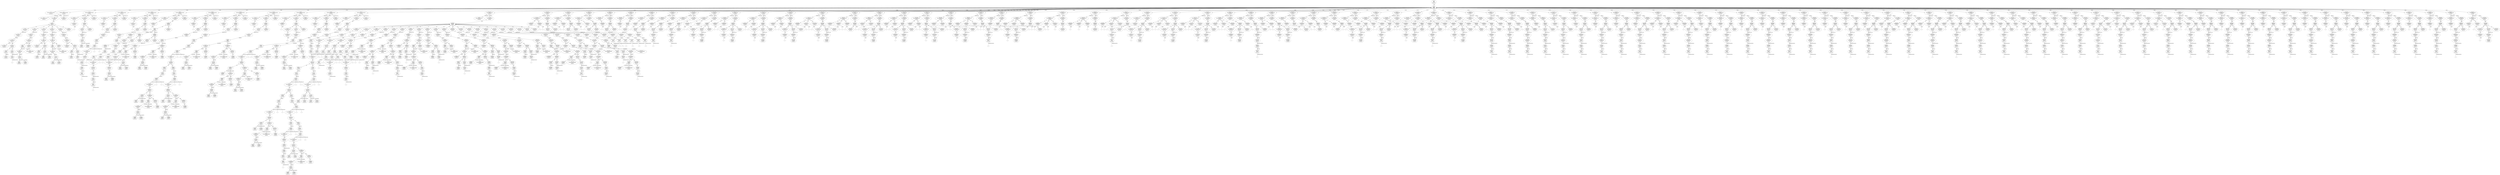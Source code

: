 digraph "G./student2.C.dot" {
"0x4351b008"[label="2:3\nSgUsingDirectiveStatement\n0\n0x4351b008\n" ];
"0x433ec1b0"[label="5:6\nSgFunctionParameterList\n0\n0x433ec1b0\n" ];
"0x942b5d8"[label="12:13\nSgFunctionRefExp\n0\n0x942b5d8\n" ];
"0x945cdd0"[label="16:17\nSgVarRefExp\n0\n0x945cdd0\n" ];
"0x9426100"[label="15:18\nSgCastExp\n1\n0x9426100\n" ];
"0x9426100" -> "0x945cdd0"[label="operand_i" dir=both ];
"0x9ef5c60"[label="20:21\nSgStringVal\n1\n0x9ef5c60\n" ];
"0x9ef5c60" -> "0x9ef5c60__valueExpressionTree__null"[label="valueExpressionTree" dir=none ];
"0x9ef5c60__valueExpressionTree__null"[label="" shape=diamond ];
"0x9ef5c30"[label="19:22\nSgStringVal\n1\n0x9ef5c30\n" ];
"0x9ef5c30" -> "0x9ef5c60"[label="valueExpressionTree" dir=both ];
"0x94440f8"[label="14:23\nSgExprListExp\n2\n0x94440f8\n" ];
"0x94440f8" -> "0x9426100"[label="*[0]" dir=both ];
"0x94440f8" -> "0x9ef5c30"[label="*[1]" dir=both ];
"0x9437a24"[label="11:24\nSgFunctionCallExp\n2\n0x9437a24\n" ];
"0x9437a24" -> "0x942b5d8"[label="function" dir=both ];
"0x9437a24" -> "0x94440f8"[label="args" dir=both ];
"0x93f6bc8"[label="10:25\nSgExpressionRoot\n1\n0x93f6bc8\n" ];
"0x93f6bc8" -> "0x9437a24"[label="operand_i" dir=both ];
"0x944dd30"[label="9:26\nSgExprStatement\n1\n0x944dd30\n" ];
"0x944dd30" -> "0x93f6bc8"[label="expression_root" dir=both ];
"0x9859398"[label="33:34\nSgThisExp\n0\n0x9859398\n" ];
"0x945cdfc"[label="35:36\nSgVarRefExp\n0\n0x945cdfc\n" ];
"0x98650f8"[label="32:37\nSgArrowExp\n2\n0x98650f8\n" ];
"0x98650f8" -> "0x9859398"[label="lhs_operand_i" dir=both ];
"0x98650f8" -> "0x945cdfc"[label="rhs_operand_i" dir=both ];
"0x98a6b6c"[label="31:38\nSgPointerDerefExp\n1\n0x98a6b6c\n" ];
"0x98a6b6c" -> "0x98650f8"[label="operand_i" dir=both ];
"0x95ce858"[label="39:40\nSgMemberFunctionRefExp\n0\n0x95ce858\n" ];
"0x96f8388"[label="30:41\nSgDotExp\n2\n0x96f8388\n" ];
"0x96f8388" -> "0x98a6b6c"[label="lhs_operand_i" dir=both ];
"0x96f8388" -> "0x95ce858"[label="rhs_operand_i" dir=both ];
"0x9444124"[label="42:43\nSgExprListExp\n0\n0x9444124\n" ];
"0x9437a58"[label="29:44\nSgFunctionCallExp\n2\n0x9437a58\n" ];
"0x9437a58" -> "0x96f8388"[label="function" dir=both ];
"0x9437a58" -> "0x9444124"[label="args" dir=both ];
"0x93f6bfc"[label="28:45\nSgExpressionRoot\n1\n0x93f6bfc\n" ];
"0x93f6bfc" -> "0x9437a58"[label="operand_i" dir=both ];
"0x944dd54"[label="27:46\nSgExprStatement\n1\n0x944dd54\n" ];
"0x944dd54" -> "0x93f6bfc"[label="expression_root" dir=both ];
"0x942b608"[label="50:51\nSgFunctionRefExp\n0\n0x942b608\n" ];
"0x945ce28"[label="54:55\nSgVarRefExp\n0\n0x945ce28\n" ];
"0x9426138"[label="53:56\nSgCastExp\n1\n0x9426138\n" ];
"0x9426138" -> "0x945ce28"[label="operand_i" dir=both ];
"0x98593c8"[label="58:59\nSgThisExp\n0\n0x98593c8\n" ];
"0x945ce54"[label="60:61\nSgVarRefExp\n0\n0x945ce54\n" ];
"0x986512c"[label="57:62\nSgArrowExp\n2\n0x986512c\n" ];
"0x986512c" -> "0x98593c8"[label="lhs_operand_i" dir=both ];
"0x986512c" -> "0x945ce54"[label="rhs_operand_i" dir=both ];
"0x9444150"[label="52:63\nSgExprListExp\n2\n0x9444150\n" ];
"0x9444150" -> "0x9426138"[label="*[0]" dir=both ];
"0x9444150" -> "0x986512c"[label="*[1]" dir=both ];
"0x9437a8c"[label="49:64\nSgFunctionCallExp\n2\n0x9437a8c\n" ];
"0x9437a8c" -> "0x942b608"[label="function" dir=both ];
"0x9437a8c" -> "0x9444150"[label="args" dir=both ];
"0x93f6c30"[label="48:65\nSgExpressionRoot\n1\n0x93f6c30\n" ];
"0x93f6c30" -> "0x9437a8c"[label="operand_i" dir=both ];
"0x944dd78"[label="47:66\nSgExprStatement\n1\n0x944dd78\n" ];
"0x944dd78" -> "0x93f6c30"[label="expression_root" dir=both ];
"0x98593f8"[label="73:74\nSgThisExp\n0\n0x98593f8\n" ];
"0x945ce80"[label="75:76\nSgVarRefExp\n0\n0x945ce80\n" ];
"0x9865160"[label="72:77\nSgArrowExp\n2\n0x9865160\n" ];
"0x9865160" -> "0x98593f8"[label="lhs_operand_i" dir=both ];
"0x9865160" -> "0x945ce80"[label="rhs_operand_i" dir=both ];
"0x98a6ba0"[label="71:78\nSgPointerDerefExp\n1\n0x98a6ba0\n" ];
"0x98a6ba0" -> "0x9865160"[label="operand_i" dir=both ];
"0x95ce890"[label="79:80\nSgMemberFunctionRefExp\n0\n0x95ce890\n" ];
"0x96f83bc"[label="70:81\nSgDotExp\n2\n0x96f83bc\n" ];
"0x96f83bc" -> "0x98a6ba0"[label="lhs_operand_i" dir=both ];
"0x96f83bc" -> "0x95ce890"[label="rhs_operand_i" dir=both ];
"0x944417c"[label="82:83\nSgExprListExp\n0\n0x944417c\n" ];
"0x9437ac0"[label="69:84\nSgFunctionCallExp\n2\n0x9437ac0\n" ];
"0x9437ac0" -> "0x96f83bc"[label="function" dir=both ];
"0x9437ac0" -> "0x944417c"[label="args" dir=both ];
"0x93f6c64"[label="68:85\nSgExpressionRoot\n1\n0x93f6c64\n" ];
"0x93f6c64" -> "0x9437ac0"[label="operand_i" dir=both ];
"0x944dd9c"[label="67:86\nSgExprStatement\n1\n0x944dd9c\n" ];
"0x944dd9c" -> "0x93f6c64"[label="expression_root" dir=both ];
"0x942b638"[label="90:91\nSgFunctionRefExp\n0\n0x942b638\n" ];
"0x945ceac"[label="94:95\nSgVarRefExp\n0\n0x945ceac\n" ];
"0x9426170"[label="93:96\nSgCastExp\n1\n0x9426170\n" ];
"0x9426170" -> "0x945ceac"[label="operand_i" dir=both ];
"0x9ef5cc0"[label="98:99\nSgStringVal\n1\n0x9ef5cc0\n" ];
"0x9ef5cc0" -> "0x9ef5cc0__valueExpressionTree__null"[label="valueExpressionTree" dir=none ];
"0x9ef5cc0__valueExpressionTree__null"[label="" shape=diamond ];
"0x9ef5c90"[label="97:100\nSgStringVal\n1\n0x9ef5c90\n" ];
"0x9ef5c90" -> "0x9ef5cc0"[label="valueExpressionTree" dir=both ];
"0x94441a8"[label="92:101\nSgExprListExp\n2\n0x94441a8\n" ];
"0x94441a8" -> "0x9426170"[label="*[0]" dir=both ];
"0x94441a8" -> "0x9ef5c90"[label="*[1]" dir=both ];
"0x9437af4"[label="89:102\nSgFunctionCallExp\n2\n0x9437af4\n" ];
"0x9437af4" -> "0x942b638"[label="function" dir=both ];
"0x9437af4" -> "0x94441a8"[label="args" dir=both ];
"0x93f6c98"[label="88:103\nSgExpressionRoot\n1\n0x93f6c98\n" ];
"0x93f6c98" -> "0x9437af4"[label="operand_i" dir=both ];
"0x944ddc0"[label="87:104\nSgExprStatement\n1\n0x944ddc0\n" ];
"0x944ddc0" -> "0x93f6c98"[label="expression_root" dir=both ];
"0x9401008"[label="105:106\nSgNullStatement\n0\n0x9401008\n" ];
"0x93e2798"[label="8:107\nSgBasicBlock\n6\n0x93e2798\n" ];
"0x93e2798" -> "0x944dd30"[label="*[0]" dir=both ];
"0x93e2798" -> "0x944dd54"[label="*[1]" dir=both ];
"0x93e2798" -> "0x944dd78"[label="*[2]" dir=both ];
"0x93e2798" -> "0x944dd9c"[label="*[3]" dir=both ];
"0x93e2798" -> "0x944ddc0"[label="*[4]" dir=both ];
"0x93e2798" -> "0x9401008"[label="*[5]" dir=both ];
"0x93d8140"[label="7:108\nSgFunctionDefinition\n1\n0x93d8140\n" ];
"0x93d8140" -> "0x93e2798"[label="body" dir=both ];
"0x4322d138"[label="109:110\nSgCtorInitializerList\n0\n0x4322d138\n" ];
"0x42e2d498"[label="4:111\nSgMemberFunctionDeclaration\n3\n0x42e2d498\n" ];
"0x42e2d498" -> "0x433ec1b0"[label="parameterList" dir=both ];
"0x42e2d498" -> "0x93d8140"[label="definition" dir=both ];
"0x42e2d498" -> "0x4322d138"[label="CtorInitializerList" dir=both ];
"0xa30a508"[label="114:115\nSgInitializedName\n1\n0xa30a508\n" ];
"0xa30a508" -> "0xa30a508__initptr__null"[label="initptr" dir=none ];
"0xa30a508__initptr__null"[label="" shape=diamond ];
"0x433ec298"[label="113:116\nSgFunctionParameterList\n1\n0x433ec298\n" ];
"0x433ec298" -> "0xa30a508"[label="*[0]" dir=both ];
"0x9859428"[label="122:123\nSgThisExp\n0\n0x9859428\n" ];
"0x945ced8"[label="124:125\nSgVarRefExp\n0\n0x945ced8\n" ];
"0x9865194"[label="121:126\nSgArrowExp\n2\n0x9865194\n" ];
"0x9865194" -> "0x9859428"[label="lhs_operand_i" dir=both ];
"0x9865194" -> "0x945ced8"[label="rhs_operand_i" dir=both ];
"0x93f6ccc"[label="120:127\nSgExpressionRoot\n1\n0x93f6ccc\n" ];
"0x93f6ccc" -> "0x9865194"[label="operand_i" dir=both ];
"0x93eb2fc"[label="119:128\nSgReturnStmt\n1\n0x93eb2fc\n" ];
"0x93eb2fc" -> "0x93f6ccc"[label="expression_root" dir=both ];
"0x9401028"[label="129:130\nSgNullStatement\n0\n0x9401028\n" ];
"0x93e27c0"[label="118:131\nSgBasicBlock\n2\n0x93e27c0\n" ];
"0x93e27c0" -> "0x93eb2fc"[label="*[0]" dir=both ];
"0x93e27c0" -> "0x9401028"[label="*[1]" dir=both ];
"0x93d8168"[label="117:132\nSgFunctionDefinition\n1\n0x93d8168\n" ];
"0x93d8168" -> "0x93e27c0"[label="body" dir=both ];
"0x4322d220"[label="133:134\nSgCtorInitializerList\n0\n0x4322d220\n" ];
"0x42e2d5f4"[label="112:135\nSgMemberFunctionDeclaration\n3\n0x42e2d5f4\n" ];
"0x42e2d5f4" -> "0x433ec298"[label="parameterList" dir=both ];
"0x42e2d5f4" -> "0x93d8168"[label="definition" dir=both ];
"0x42e2d5f4" -> "0x4322d220"[label="CtorInitializerList" dir=both ];
"0xa30a558"[label="138:139\nSgInitializedName\n1\n0xa30a558\n" ];
"0xa30a558" -> "0xa30a558__initptr__null"[label="initptr" dir=none ];
"0xa30a558__initptr__null"[label="" shape=diamond ];
"0x433ec380"[label="137:140\nSgFunctionParameterList\n1\n0x433ec380\n" ];
"0x433ec380" -> "0xa30a558"[label="*[0]" dir=both ];
"0x917a068"[label="151:152\nSgIntVal\n1\n0x917a068\n" ];
"0x917a068" -> "0x917a068__valueExpressionTree__null"[label="valueExpressionTree" dir=none ];
"0x917a068__valueExpressionTree__null"[label="" shape=diamond ];
"0x94261e0"[label="150:153\nSgCastExp\n1\n0x94261e0\n" ];
"0x94261e0" -> "0x917a068"[label="operand_i" dir=both ];
"0xa237bf8"[label="149:154\nSgDoubleVal\n1\n0xa237bf8\n" ];
"0xa237bf8" -> "0x94261e0"[label="valueExpressionTree" dir=both ];
"0x94441d4"[label="148:155\nSgExprListExp\n1\n0x94441d4\n" ];
"0x94441d4" -> "0xa237bf8"[label="*[0]" dir=both ];
"0x9cfb39c"[label="147:156\nSgConstructorInitializer\n1\n0x9cfb39c\n" ];
"0x9cfb39c" -> "0x94441d4"[label="args" dir=both ];
"0xa51f710"[label="146:157\nSgNewExp\n3\n0xa51f710\n" ];
"0xa51f710" -> "0xa51f710__placement_args__null"[label="placement_args" dir=none ];
"0xa51f710__placement_args__null"[label="" shape=diamond ];
"0xa51f710" -> "0x9cfb39c"[label="constructor_args" dir=both ];
"0xa51f710" -> "0xa51f710__builtin_args__null"[label="builtin_args" dir=none ];
"0xa51f710__builtin_args__null"[label="" shape=diamond ];
"0x94261a8"[label="145:158\nSgCastExp\n1\n0x94261a8\n" ];
"0x94261a8" -> "0xa51f710"[label="operand_i" dir=both ];
"0x93f6d00"[label="144:159\nSgExpressionRoot\n1\n0x93f6d00\n" ];
"0x93f6d00" -> "0x94261a8"[label="operand_i" dir=both ];
"0x93eb320"[label="143:160\nSgReturnStmt\n1\n0x93eb320\n" ];
"0x93eb320" -> "0x93f6d00"[label="expression_root" dir=both ];
"0x9401048"[label="161:162\nSgNullStatement\n0\n0x9401048\n" ];
"0x93e27e8"[label="142:163\nSgBasicBlock\n2\n0x93e27e8\n" ];
"0x93e27e8" -> "0x93eb320"[label="*[0]" dir=both ];
"0x93e27e8" -> "0x9401048"[label="*[1]" dir=both ];
"0x93d8190"[label="141:164\nSgFunctionDefinition\n1\n0x93d8190\n" ];
"0x93d8190" -> "0x93e27e8"[label="body" dir=both ];
"0x4322d308"[label="165:166\nSgCtorInitializerList\n0\n0x4322d308\n" ];
"0x42e2d750"[label="136:167\nSgMemberFunctionDeclaration\n3\n0x42e2d750\n" ];
"0x42e2d750" -> "0x433ec380"[label="parameterList" dir=both ];
"0x42e2d750" -> "0x93d8190"[label="definition" dir=both ];
"0x42e2d750" -> "0x4322d308"[label="CtorInitializerList" dir=both ];
"0xa30a5a8"[label="170:171\nSgInitializedName\n1\n0xa30a5a8\n" ];
"0xa30a5a8" -> "0xa30a5a8__initptr__null"[label="initptr" dir=none ];
"0xa30a5a8__initptr__null"[label="" shape=diamond ];
"0x433ec468"[label="169:172\nSgFunctionParameterList\n1\n0x433ec468\n" ];
"0x433ec468" -> "0xa30a5a8"[label="*[0]" dir=both ];
"0x945cf04"[label="177:178\nSgVarRefExp\n0\n0x945cf04\n" ];
"0x93f6d34"[label="176:179\nSgExpressionRoot\n1\n0x93f6d34\n" ];
"0x93f6d34" -> "0x945cf04"[label="operand_i" dir=both ];
"0x93eb344"[label="175:180\nSgReturnStmt\n1\n0x93eb344\n" ];
"0x93eb344" -> "0x93f6d34"[label="expression_root" dir=both ];
"0x9401068"[label="181:182\nSgNullStatement\n0\n0x9401068\n" ];
"0x93e2810"[label="174:183\nSgBasicBlock\n2\n0x93e2810\n" ];
"0x93e2810" -> "0x93eb344"[label="*[0]" dir=both ];
"0x93e2810" -> "0x9401068"[label="*[1]" dir=both ];
"0x93d81b8"[label="173:184\nSgFunctionDefinition\n1\n0x93d81b8\n" ];
"0x93d81b8" -> "0x93e2810"[label="body" dir=both ];
"0x4322d3f0"[label="185:186\nSgCtorInitializerList\n0\n0x4322d3f0\n" ];
"0x42e2d8ac"[label="168:187\nSgMemberFunctionDeclaration\n3\n0x42e2d8ac\n" ];
"0x42e2d8ac" -> "0x433ec468"[label="parameterList" dir=both ];
"0x42e2d8ac" -> "0x93d81b8"[label="definition" dir=both ];
"0x42e2d8ac" -> "0x4322d3f0"[label="CtorInitializerList" dir=both ];
"0xa30a5f8"[label="190:191\nSgInitializedName\n1\n0xa30a5f8\n" ];
"0xa30a5f8" -> "0xa30a5f8__initptr__null"[label="initptr" dir=none ];
"0xa30a5f8__initptr__null"[label="" shape=diamond ];
"0x433ec550"[label="189:192\nSgFunctionParameterList\n1\n0x433ec550\n" ];
"0x433ec550" -> "0xa30a5f8"[label="*[0]" dir=both ];
"0x917a098"[label="200:201\nSgIntVal\n1\n0x917a098\n" ];
"0x917a098" -> "0x917a098__valueExpressionTree__null"[label="valueExpressionTree" dir=none ];
"0x917a098__valueExpressionTree__null"[label="" shape=diamond ];
"0x9426218"[label="199:202\nSgCastExp\n1\n0x9426218\n" ];
"0x9426218" -> "0x917a098"[label="operand_i" dir=both ];
"0x98cda68"[label="198:203\nSgBoolValExp\n1\n0x98cda68\n" ];
"0x98cda68" -> "0x9426218"[label="valueExpressionTree" dir=both ];
"0x93f6d68"[label="197:204\nSgExpressionRoot\n1\n0x93f6d68\n" ];
"0x93f6d68" -> "0x98cda68"[label="operand_i" dir=both ];
"0x944dde4"[label="196:205\nSgExprStatement\n1\n0x944dde4\n" ];
"0x944dde4" -> "0x93f6d68"[label="expression_root" dir=both ];
"0x917a0c8"[label="215:216\nSgIntVal\n1\n0x917a0c8\n" ];
"0x917a0c8" -> "0x917a0c8__valueExpressionTree__null"[label="valueExpressionTree" dir=none ];
"0x917a0c8__valueExpressionTree__null"[label="" shape=diamond ];
"0x9426288"[label="214:217\nSgCastExp\n1\n0x9426288\n" ];
"0x9426288" -> "0x917a0c8"[label="operand_i" dir=both ];
"0xa237c30"[label="213:218\nSgDoubleVal\n1\n0xa237c30\n" ];
"0xa237c30" -> "0x9426288"[label="valueExpressionTree" dir=both ];
"0x9444200"[label="212:219\nSgExprListExp\n1\n0x9444200\n" ];
"0x9444200" -> "0xa237c30"[label="*[0]" dir=both ];
"0x9cfb3d8"[label="211:220\nSgConstructorInitializer\n1\n0x9cfb3d8\n" ];
"0x9cfb3d8" -> "0x9444200"[label="args" dir=both ];
"0xa51f74c"[label="210:221\nSgNewExp\n3\n0xa51f74c\n" ];
"0xa51f74c" -> "0xa51f74c__placement_args__null"[label="placement_args" dir=none ];
"0xa51f74c__placement_args__null"[label="" shape=diamond ];
"0xa51f74c" -> "0x9cfb3d8"[label="constructor_args" dir=both ];
"0xa51f74c" -> "0xa51f74c__builtin_args__null"[label="builtin_args" dir=none ];
"0xa51f74c__builtin_args__null"[label="" shape=diamond ];
"0x9426250"[label="209:222\nSgCastExp\n1\n0x9426250\n" ];
"0x9426250" -> "0xa51f74c"[label="operand_i" dir=both ];
"0x93f6d9c"[label="208:223\nSgExpressionRoot\n1\n0x93f6d9c\n" ];
"0x93f6d9c" -> "0x9426250"[label="operand_i" dir=both ];
"0x93eb368"[label="207:224\nSgReturnStmt\n1\n0x93eb368\n" ];
"0x93eb368" -> "0x93f6d9c"[label="expression_root" dir=both ];
"0x9401088"[label="225:226\nSgNullStatement\n0\n0x9401088\n" ];
"0x93e2860"[label="206:227\nSgBasicBlock\n2\n0x93e2860\n" ];
"0x93e2860" -> "0x93eb368"[label="*[0]" dir=both ];
"0x93e2860" -> "0x9401088"[label="*[1]" dir=both ];
"0x9859458"[label="236:237\nSgThisExp\n0\n0x9859458\n" ];
"0x945cf30"[label="238:239\nSgVarRefExp\n0\n0x945cf30\n" ];
"0x98651c8"[label="235:240\nSgArrowExp\n2\n0x98651c8\n" ];
"0x98651c8" -> "0x9859458"[label="lhs_operand_i" dir=both ];
"0x98651c8" -> "0x945cf30"[label="rhs_operand_i" dir=both ];
"0x944422c"[label="234:241\nSgExprListExp\n1\n0x944422c\n" ];
"0x944422c" -> "0x98651c8"[label="*[0]" dir=both ];
"0x9cfb414"[label="233:242\nSgConstructorInitializer\n1\n0x9cfb414\n" ];
"0x9cfb414" -> "0x944422c"[label="args" dir=both ];
"0xa51f788"[label="232:243\nSgNewExp\n3\n0xa51f788\n" ];
"0xa51f788" -> "0xa51f788__placement_args__null"[label="placement_args" dir=none ];
"0xa51f788__placement_args__null"[label="" shape=diamond ];
"0xa51f788" -> "0x9cfb414"[label="constructor_args" dir=both ];
"0xa51f788" -> "0xa51f788__builtin_args__null"[label="builtin_args" dir=none ];
"0xa51f788__builtin_args__null"[label="" shape=diamond ];
"0x94262c0"[label="231:244\nSgCastExp\n1\n0x94262c0\n" ];
"0x94262c0" -> "0xa51f788"[label="operand_i" dir=both ];
"0x93f6dd0"[label="230:245\nSgExpressionRoot\n1\n0x93f6dd0\n" ];
"0x93f6dd0" -> "0x94262c0"[label="operand_i" dir=both ];
"0x93eb38c"[label="229:246\nSgReturnStmt\n1\n0x93eb38c\n" ];
"0x93eb38c" -> "0x93f6dd0"[label="expression_root" dir=both ];
"0x94010a8"[label="247:248\nSgNullStatement\n0\n0x94010a8\n" ];
"0x93e2888"[label="228:249\nSgBasicBlock\n2\n0x93e2888\n" ];
"0x93e2888" -> "0x93eb38c"[label="*[0]" dir=both ];
"0x93e2888" -> "0x94010a8"[label="*[1]" dir=both ];
"0x94066d8"[label="195:250\nSgIfStmt\n3\n0x94066d8\n" ];
"0x94066d8" -> "0x944dde4"[label="conditional" dir=both ];
"0x94066d8" -> "0x93e2860"[label="true_body" dir=both ];
"0x94066d8" -> "0x93e2888"[label="false_body" dir=both ];
"0x94010c8"[label="251:252\nSgNullStatement\n0\n0x94010c8\n" ];
"0x93e2838"[label="194:253\nSgBasicBlock\n2\n0x93e2838\n" ];
"0x93e2838" -> "0x94066d8"[label="*[0]" dir=both ];
"0x93e2838" -> "0x94010c8"[label="*[1]" dir=both ];
"0x93d81e0"[label="193:254\nSgFunctionDefinition\n1\n0x93d81e0\n" ];
"0x93d81e0" -> "0x93e2838"[label="body" dir=both ];
"0x4322d4d8"[label="255:256\nSgCtorInitializerList\n0\n0x4322d4d8\n" ];
"0x42e2da08"[label="188:257\nSgMemberFunctionDeclaration\n3\n0x42e2da08\n" ];
"0x42e2da08" -> "0x433ec550"[label="parameterList" dir=both ];
"0x42e2da08" -> "0x93d81e0"[label="definition" dir=both ];
"0x42e2da08" -> "0x4322d4d8"[label="CtorInitializerList" dir=both ];
"0xa30a648"[label="260:261\nSgInitializedName\n1\n0xa30a648\n" ];
"0xa30a648" -> "0xa30a648__initptr__null"[label="initptr" dir=none ];
"0xa30a648__initptr__null"[label="" shape=diamond ];
"0x433ec638"[label="259:262\nSgFunctionParameterList\n1\n0x433ec638\n" ];
"0x433ec638" -> "0xa30a648"[label="*[0]" dir=both ];
"0x9859488"[label="272:273\nSgThisExp\n0\n0x9859488\n" ];
"0x945cf5c"[label="274:275\nSgVarRefExp\n0\n0x945cf5c\n" ];
"0x98651fc"[label="271:276\nSgArrowExp\n2\n0x98651fc\n" ];
"0x98651fc" -> "0x9859488"[label="lhs_operand_i" dir=both ];
"0x98651fc" -> "0x945cf5c"[label="rhs_operand_i" dir=both ];
"0x98a6bd4"[label="270:277\nSgPointerDerefExp\n1\n0x98a6bd4\n" ];
"0x98a6bd4" -> "0x98651fc"[label="operand_i" dir=both ];
"0x95ce8c8"[label="278:279\nSgMemberFunctionRefExp\n0\n0x95ce8c8\n" ];
"0x96f83f0"[label="269:280\nSgDotExp\n2\n0x96f83f0\n" ];
"0x96f83f0" -> "0x98a6bd4"[label="lhs_operand_i" dir=both ];
"0x96f83f0" -> "0x95ce8c8"[label="rhs_operand_i" dir=both ];
"0x945cf88"[label="282:283\nSgVarRefExp\n0\n0x945cf88\n" ];
"0x9444258"[label="281:284\nSgExprListExp\n1\n0x9444258\n" ];
"0x9444258" -> "0x945cf88"[label="*[0]" dir=both ];
"0x9437b28"[label="268:285\nSgFunctionCallExp\n2\n0x9437b28\n" ];
"0x9437b28" -> "0x96f83f0"[label="function" dir=both ];
"0x9437b28" -> "0x9444258"[label="args" dir=both ];
"0x98594b8"[label="290:291\nSgThisExp\n0\n0x98594b8\n" ];
"0x945cfb4"[label="292:293\nSgVarRefExp\n0\n0x945cfb4\n" ];
"0x9865230"[label="289:294\nSgArrowExp\n2\n0x9865230\n" ];
"0x9865230" -> "0x98594b8"[label="lhs_operand_i" dir=both ];
"0x9865230" -> "0x945cfb4"[label="rhs_operand_i" dir=both ];
"0x98a6c08"[label="288:295\nSgPointerDerefExp\n1\n0x98a6c08\n" ];
"0x98a6c08" -> "0x9865230"[label="operand_i" dir=both ];
"0x95ce900"[label="296:297\nSgMemberFunctionRefExp\n0\n0x95ce900\n" ];
"0x96f8424"[label="287:298\nSgDotExp\n2\n0x96f8424\n" ];
"0x96f8424" -> "0x98a6c08"[label="lhs_operand_i" dir=both ];
"0x96f8424" -> "0x95ce900"[label="rhs_operand_i" dir=both ];
"0x945cfe0"[label="300:301\nSgVarRefExp\n0\n0x945cfe0\n" ];
"0x9444284"[label="299:302\nSgExprListExp\n1\n0x9444284\n" ];
"0x9444284" -> "0x945cfe0"[label="*[0]" dir=both ];
"0x9437b5c"[label="286:303\nSgFunctionCallExp\n2\n0x9437b5c\n" ];
"0x9437b5c" -> "0x96f8424"[label="function" dir=both ];
"0x9437b5c" -> "0x9444284"[label="args" dir=both ];
"0x99272b0"[label="267:304\nSgMultiplyOp\n2\n0x99272b0\n" ];
"0x99272b0" -> "0x9437b28"[label="lhs_operand_i" dir=both ];
"0x99272b0" -> "0x9437b5c"[label="rhs_operand_i" dir=both ];
"0x93f6e04"[label="266:305\nSgExpressionRoot\n1\n0x93f6e04\n" ];
"0x93f6e04" -> "0x99272b0"[label="operand_i" dir=both ];
"0x93eb3b0"[label="265:306\nSgReturnStmt\n1\n0x93eb3b0\n" ];
"0x93eb3b0" -> "0x93f6e04"[label="expression_root" dir=both ];
"0x94010e8"[label="307:308\nSgNullStatement\n0\n0x94010e8\n" ];
"0x93e28b0"[label="264:309\nSgBasicBlock\n2\n0x93e28b0\n" ];
"0x93e28b0" -> "0x93eb3b0"[label="*[0]" dir=both ];
"0x93e28b0" -> "0x94010e8"[label="*[1]" dir=both ];
"0x93d8208"[label="263:310\nSgFunctionDefinition\n1\n0x93d8208\n" ];
"0x93d8208" -> "0x93e28b0"[label="body" dir=both ];
"0x4322d5c0"[label="311:312\nSgCtorInitializerList\n0\n0x4322d5c0\n" ];
"0x42e2db64"[label="258:313\nSgMemberFunctionDeclaration\n3\n0x42e2db64\n" ];
"0x42e2db64" -> "0x433ec638"[label="parameterList" dir=both ];
"0x42e2db64" -> "0x93d8208"[label="definition" dir=both ];
"0x42e2db64" -> "0x4322d5c0"[label="CtorInitializerList" dir=both ];
"0xa30a698"[label="316:317\nSgInitializedName\n1\n0xa30a698\n" ];
"0xa30a698" -> "0xa30a698__initptr__null"[label="initptr" dir=none ];
"0xa30a698__initptr__null"[label="" shape=diamond ];
"0x433ec720"[label="315:318\nSgFunctionParameterList\n1\n0x433ec720\n" ];
"0x433ec720" -> "0xa30a698"[label="*[0]" dir=both ];
"0x98594e8"[label="334:335\nSgThisExp\n0\n0x98594e8\n" ];
"0x945d00c"[label="336:337\nSgVarRefExp\n0\n0x945d00c\n" ];
"0x9865264"[label="333:338\nSgArrowExp\n2\n0x9865264\n" ];
"0x9865264" -> "0x98594e8"[label="lhs_operand_i" dir=both ];
"0x9865264" -> "0x945d00c"[label="rhs_operand_i" dir=both ];
"0x9859518"[label="343:344\nSgThisExp\n0\n0x9859518\n" ];
"0x945d038"[label="345:346\nSgVarRefExp\n0\n0x945d038\n" ];
"0x9865298"[label="342:347\nSgArrowExp\n2\n0x9865298\n" ];
"0x9865298" -> "0x9859518"[label="lhs_operand_i" dir=both ];
"0x9865298" -> "0x945d038"[label="rhs_operand_i" dir=both ];
"0x98a6c3c"[label="341:348\nSgPointerDerefExp\n1\n0x98a6c3c\n" ];
"0x98a6c3c" -> "0x9865298"[label="operand_i" dir=both ];
"0x95ce938"[label="349:350\nSgMemberFunctionRefExp\n0\n0x95ce938\n" ];
"0x96f8458"[label="340:351\nSgDotExp\n2\n0x96f8458\n" ];
"0x96f8458" -> "0x98a6c3c"[label="lhs_operand_i" dir=both ];
"0x96f8458" -> "0x95ce938"[label="rhs_operand_i" dir=both ];
"0x945d064"[label="353:354\nSgVarRefExp\n0\n0x945d064\n" ];
"0x9444308"[label="352:355\nSgExprListExp\n1\n0x9444308\n" ];
"0x9444308" -> "0x945d064"[label="*[0]" dir=both ];
"0x9437b90"[label="339:356\nSgFunctionCallExp\n2\n0x9437b90\n" ];
"0x9437b90" -> "0x96f8458"[label="function" dir=both ];
"0x9437b90" -> "0x9444308"[label="args" dir=both ];
"0x94442dc"[label="332:357\nSgExprListExp\n2\n0x94442dc\n" ];
"0x94442dc" -> "0x9865264"[label="*[0]" dir=both ];
"0x94442dc" -> "0x9437b90"[label="*[1]" dir=both ];
"0x9cfb450"[label="331:358\nSgConstructorInitializer\n1\n0x9cfb450\n" ];
"0x9cfb450" -> "0x94442dc"[label="args" dir=both ];
"0xa51f7c4"[label="330:359\nSgNewExp\n3\n0xa51f7c4\n" ];
"0xa51f7c4" -> "0xa51f7c4__placement_args__null"[label="placement_args" dir=none ];
"0xa51f7c4__placement_args__null"[label="" shape=diamond ];
"0xa51f7c4" -> "0x9cfb450"[label="constructor_args" dir=both ];
"0xa51f7c4" -> "0xa51f7c4__builtin_args__null"[label="builtin_args" dir=none ];
"0xa51f7c4__builtin_args__null"[label="" shape=diamond ];
"0x94263a0"[label="329:360\nSgCastExp\n1\n0x94263a0\n" ];
"0x94263a0" -> "0xa51f7c4"[label="operand_i" dir=both ];
"0x9426368"[label="328:361\nSgCastExp\n1\n0x9426368\n" ];
"0x9426368" -> "0x94263a0"[label="operand_i" dir=both ];
"0x9859548"[label="368:369\nSgThisExp\n0\n0x9859548\n" ];
"0x945d090"[label="370:371\nSgVarRefExp\n0\n0x945d090\n" ];
"0x98652cc"[label="367:372\nSgArrowExp\n2\n0x98652cc\n" ];
"0x98652cc" -> "0x9859548"[label="lhs_operand_i" dir=both ];
"0x98652cc" -> "0x945d090"[label="rhs_operand_i" dir=both ];
"0x9859578"[label="377:378\nSgThisExp\n0\n0x9859578\n" ];
"0x945d0bc"[label="379:380\nSgVarRefExp\n0\n0x945d0bc\n" ];
"0x9865300"[label="376:381\nSgArrowExp\n2\n0x9865300\n" ];
"0x9865300" -> "0x9859578"[label="lhs_operand_i" dir=both ];
"0x9865300" -> "0x945d0bc"[label="rhs_operand_i" dir=both ];
"0x98a6c70"[label="375:382\nSgPointerDerefExp\n1\n0x98a6c70\n" ];
"0x98a6c70" -> "0x9865300"[label="operand_i" dir=both ];
"0x95ce970"[label="383:384\nSgMemberFunctionRefExp\n0\n0x95ce970\n" ];
"0x96f848c"[label="374:385\nSgDotExp\n2\n0x96f848c\n" ];
"0x96f848c" -> "0x98a6c70"[label="lhs_operand_i" dir=both ];
"0x96f848c" -> "0x95ce970"[label="rhs_operand_i" dir=both ];
"0x945d0e8"[label="387:388\nSgVarRefExp\n0\n0x945d0e8\n" ];
"0x9444360"[label="386:389\nSgExprListExp\n1\n0x9444360\n" ];
"0x9444360" -> "0x945d0e8"[label="*[0]" dir=both ];
"0x9437bc4"[label="373:390\nSgFunctionCallExp\n2\n0x9437bc4\n" ];
"0x9437bc4" -> "0x96f848c"[label="function" dir=both ];
"0x9437bc4" -> "0x9444360"[label="args" dir=both ];
"0x9444334"[label="366:391\nSgExprListExp\n2\n0x9444334\n" ];
"0x9444334" -> "0x98652cc"[label="*[0]" dir=both ];
"0x9444334" -> "0x9437bc4"[label="*[1]" dir=both ];
"0x9cfb48c"[label="365:392\nSgConstructorInitializer\n1\n0x9cfb48c\n" ];
"0x9cfb48c" -> "0x9444334"[label="args" dir=both ];
"0xa51f800"[label="364:393\nSgNewExp\n3\n0xa51f800\n" ];
"0xa51f800" -> "0xa51f800__placement_args__null"[label="placement_args" dir=none ];
"0xa51f800__placement_args__null"[label="" shape=diamond ];
"0xa51f800" -> "0x9cfb48c"[label="constructor_args" dir=both ];
"0xa51f800" -> "0xa51f800__builtin_args__null"[label="builtin_args" dir=none ];
"0xa51f800__builtin_args__null"[label="" shape=diamond ];
"0x9426410"[label="363:394\nSgCastExp\n1\n0x9426410\n" ];
"0x9426410" -> "0xa51f800"[label="operand_i" dir=both ];
"0x94263d8"[label="362:395\nSgCastExp\n1\n0x94263d8\n" ];
"0x94263d8" -> "0x9426410"[label="operand_i" dir=both ];
"0x94442b0"[label="327:396\nSgExprListExp\n2\n0x94442b0\n" ];
"0x94442b0" -> "0x9426368"[label="*[0]" dir=both ];
"0x94442b0" -> "0x94263d8"[label="*[1]" dir=both ];
"0x9cfb4c8"[label="326:397\nSgConstructorInitializer\n1\n0x9cfb4c8\n" ];
"0x9cfb4c8" -> "0x94442b0"[label="args" dir=both ];
"0xa51f83c"[label="325:398\nSgNewExp\n3\n0xa51f83c\n" ];
"0xa51f83c" -> "0xa51f83c__placement_args__null"[label="placement_args" dir=none ];
"0xa51f83c__placement_args__null"[label="" shape=diamond ];
"0xa51f83c" -> "0x9cfb4c8"[label="constructor_args" dir=both ];
"0xa51f83c" -> "0xa51f83c__builtin_args__null"[label="builtin_args" dir=none ];
"0xa51f83c__builtin_args__null"[label="" shape=diamond ];
"0x9426330"[label="324:399\nSgCastExp\n1\n0x9426330\n" ];
"0x9426330" -> "0xa51f83c"[label="operand_i" dir=both ];
"0x94262f8"[label="323:400\nSgCastExp\n1\n0x94262f8\n" ];
"0x94262f8" -> "0x9426330"[label="operand_i" dir=both ];
"0x93f6e38"[label="322:401\nSgExpressionRoot\n1\n0x93f6e38\n" ];
"0x93f6e38" -> "0x94262f8"[label="operand_i" dir=both ];
"0x93eb3d4"[label="321:402\nSgReturnStmt\n1\n0x93eb3d4\n" ];
"0x93eb3d4" -> "0x93f6e38"[label="expression_root" dir=both ];
"0x9401108"[label="403:404\nSgNullStatement\n0\n0x9401108\n" ];
"0x93e28d8"[label="320:405\nSgBasicBlock\n2\n0x93e28d8\n" ];
"0x93e28d8" -> "0x93eb3d4"[label="*[0]" dir=both ];
"0x93e28d8" -> "0x9401108"[label="*[1]" dir=both ];
"0x93d8230"[label="319:406\nSgFunctionDefinition\n1\n0x93d8230\n" ];
"0x93d8230" -> "0x93e28d8"[label="body" dir=both ];
"0x4322d6a8"[label="407:408\nSgCtorInitializerList\n0\n0x4322d6a8\n" ];
"0x42e2dcc0"[label="314:409\nSgMemberFunctionDeclaration\n3\n0x42e2dcc0\n" ];
"0x42e2dcc0" -> "0x433ec720"[label="parameterList" dir=both ];
"0x42e2dcc0" -> "0x93d8230"[label="definition" dir=both ];
"0x42e2dcc0" -> "0x4322d6a8"[label="CtorInitializerList" dir=both ];
"0xa30a6e8"[label="412:413\nSgInitializedName\n1\n0xa30a6e8\n" ];
"0xa30a6e8" -> "0xa30a6e8__initptr__null"[label="initptr" dir=none ];
"0xa30a6e8__initptr__null"[label="" shape=diamond ];
"0x433ec808"[label="411:414\nSgFunctionParameterList\n1\n0x433ec808\n" ];
"0x433ec808" -> "0xa30a6e8"[label="*[0]" dir=both ];
"0x98595a8"[label="424:425\nSgThisExp\n0\n0x98595a8\n" ];
"0x945d114"[label="426:427\nSgVarRefExp\n0\n0x945d114\n" ];
"0x9865334"[label="423:428\nSgArrowExp\n2\n0x9865334\n" ];
"0x9865334" -> "0x98595a8"[label="lhs_operand_i" dir=both ];
"0x9865334" -> "0x945d114"[label="rhs_operand_i" dir=both ];
"0x98a6ca4"[label="422:429\nSgPointerDerefExp\n1\n0x98a6ca4\n" ];
"0x98a6ca4" -> "0x9865334"[label="operand_i" dir=both ];
"0x95ce9a8"[label="430:431\nSgMemberFunctionRefExp\n0\n0x95ce9a8\n" ];
"0x96f84c0"[label="421:432\nSgDotExp\n2\n0x96f84c0\n" ];
"0x96f84c0" -> "0x98a6ca4"[label="lhs_operand_i" dir=both ];
"0x96f84c0" -> "0x95ce9a8"[label="rhs_operand_i" dir=both ];
"0x945d140"[label="434:435\nSgVarRefExp\n0\n0x945d140\n" ];
"0x944438c"[label="433:436\nSgExprListExp\n1\n0x944438c\n" ];
"0x944438c" -> "0x945d140"[label="*[0]" dir=both ];
"0x9437bf8"[label="420:437\nSgFunctionCallExp\n2\n0x9437bf8\n" ];
"0x9437bf8" -> "0x96f84c0"[label="function" dir=both ];
"0x9437bf8" -> "0x944438c"[label="args" dir=both ];
"0x98595d8"[label="442:443\nSgThisExp\n0\n0x98595d8\n" ];
"0x945d16c"[label="444:445\nSgVarRefExp\n0\n0x945d16c\n" ];
"0x9865368"[label="441:446\nSgArrowExp\n2\n0x9865368\n" ];
"0x9865368" -> "0x98595d8"[label="lhs_operand_i" dir=both ];
"0x9865368" -> "0x945d16c"[label="rhs_operand_i" dir=both ];
"0x98a6cd8"[label="440:447\nSgPointerDerefExp\n1\n0x98a6cd8\n" ];
"0x98a6cd8" -> "0x9865368"[label="operand_i" dir=both ];
"0x95ce9e0"[label="448:449\nSgMemberFunctionRefExp\n0\n0x95ce9e0\n" ];
"0x96f84f4"[label="439:450\nSgDotExp\n2\n0x96f84f4\n" ];
"0x96f84f4" -> "0x98a6cd8"[label="lhs_operand_i" dir=both ];
"0x96f84f4" -> "0x95ce9e0"[label="rhs_operand_i" dir=both ];
"0x945d198"[label="452:453\nSgVarRefExp\n0\n0x945d198\n" ];
"0x94443b8"[label="451:454\nSgExprListExp\n1\n0x94443b8\n" ];
"0x94443b8" -> "0x945d198"[label="*[0]" dir=both ];
"0x9437c2c"[label="438:455\nSgFunctionCallExp\n2\n0x9437c2c\n" ];
"0x9437c2c" -> "0x96f84f4"[label="function" dir=both ];
"0x9437c2c" -> "0x94443b8"[label="args" dir=both ];
"0x990bfe4"[label="419:456\nSgAddOp\n2\n0x990bfe4\n" ];
"0x990bfe4" -> "0x9437bf8"[label="lhs_operand_i" dir=both ];
"0x990bfe4" -> "0x9437c2c"[label="rhs_operand_i" dir=both ];
"0x93f6e6c"[label="418:457\nSgExpressionRoot\n1\n0x93f6e6c\n" ];
"0x93f6e6c" -> "0x990bfe4"[label="operand_i" dir=both ];
"0x93eb3f8"[label="417:458\nSgReturnStmt\n1\n0x93eb3f8\n" ];
"0x93eb3f8" -> "0x93f6e6c"[label="expression_root" dir=both ];
"0x9401128"[label="459:460\nSgNullStatement\n0\n0x9401128\n" ];
"0x93e2900"[label="416:461\nSgBasicBlock\n2\n0x93e2900\n" ];
"0x93e2900" -> "0x93eb3f8"[label="*[0]" dir=both ];
"0x93e2900" -> "0x9401128"[label="*[1]" dir=both ];
"0x93d8258"[label="415:462\nSgFunctionDefinition\n1\n0x93d8258\n" ];
"0x93d8258" -> "0x93e2900"[label="body" dir=both ];
"0x4322d790"[label="463:464\nSgCtorInitializerList\n0\n0x4322d790\n" ];
"0x42e2de1c"[label="410:465\nSgMemberFunctionDeclaration\n3\n0x42e2de1c\n" ];
"0x42e2de1c" -> "0x433ec808"[label="parameterList" dir=both ];
"0x42e2de1c" -> "0x93d8258"[label="definition" dir=both ];
"0x42e2de1c" -> "0x4322d790"[label="CtorInitializerList" dir=both ];
"0xa30a738"[label="468:469\nSgInitializedName\n1\n0xa30a738\n" ];
"0xa30a738" -> "0xa30a738__initptr__null"[label="initptr" dir=none ];
"0xa30a738__initptr__null"[label="" shape=diamond ];
"0x433ec8f0"[label="467:470\nSgFunctionParameterList\n1\n0x433ec8f0\n" ];
"0x433ec8f0" -> "0xa30a738"[label="*[0]" dir=both ];
"0xa30a788"[label="474:475\nSgInitializedName\n1\n0xa30a788\n" ];
"0xa30a788" -> "0xa30a788__initptr__null"[label="initptr" dir=none ];
"0xa30a788__initptr__null"[label="" shape=diamond ];
"0x4327bdc8"[label="473:476\nSgVariableDeclaration\n1\n0x4327bdc8\n" ];
"0x4327bdc8" -> "0xa30a788"[label="*[0]" dir=both ];
"0x945d1c4"[label="485:486\nSgVarRefExp\n0\n0x945d1c4\n" ];
"0x9859608"[label="491:492\nSgThisExp\n0\n0x9859608\n" ];
"0x945d1f0"[label="493:494\nSgVarRefExp\n0\n0x945d1f0\n" ];
"0x986539c"[label="490:495\nSgArrowExp\n2\n0x986539c\n" ];
"0x986539c" -> "0x9859608"[label="lhs_operand_i" dir=both ];
"0x986539c" -> "0x945d1f0"[label="rhs_operand_i" dir=both ];
"0x98a6d0c"[label="489:496\nSgPointerDerefExp\n1\n0x98a6d0c\n" ];
"0x98a6d0c" -> "0x986539c"[label="operand_i" dir=both ];
"0x95cea18"[label="497:498\nSgMemberFunctionRefExp\n0\n0x95cea18\n" ];
"0x96f8528"[label="488:499\nSgDotExp\n2\n0x96f8528\n" ];
"0x96f8528" -> "0x98a6d0c"[label="lhs_operand_i" dir=both ];
"0x96f8528" -> "0x95cea18"[label="rhs_operand_i" dir=both ];
"0x945d21c"[label="501:502\nSgVarRefExp\n0\n0x945d21c\n" ];
"0x9444410"[label="500:503\nSgExprListExp\n1\n0x9444410\n" ];
"0x9444410" -> "0x945d21c"[label="*[0]" dir=both ];
"0x9437c60"[label="487:504\nSgFunctionCallExp\n2\n0x9437c60\n" ];
"0x9437c60" -> "0x96f8528"[label="function" dir=both ];
"0x9437c60" -> "0x9444410"[label="args" dir=both ];
"0x959c23c"[label="484:505\nSgAssignOp\n2\n0x959c23c\n" ];
"0x959c23c" -> "0x945d1c4"[label="lhs_operand_i" dir=both ];
"0x959c23c" -> "0x9437c60"[label="rhs_operand_i" dir=both ];
"0x9859638"[label="510:511\nSgThisExp\n0\n0x9859638\n" ];
"0x945d248"[label="512:513\nSgVarRefExp\n0\n0x945d248\n" ];
"0x98653d0"[label="509:514\nSgArrowExp\n2\n0x98653d0\n" ];
"0x98653d0" -> "0x9859638"[label="lhs_operand_i" dir=both ];
"0x98653d0" -> "0x945d248"[label="rhs_operand_i" dir=both ];
"0x98a6d40"[label="508:515\nSgPointerDerefExp\n1\n0x98a6d40\n" ];
"0x98a6d40" -> "0x98653d0"[label="operand_i" dir=both ];
"0x95cea50"[label="516:517\nSgMemberFunctionRefExp\n0\n0x95cea50\n" ];
"0x96f855c"[label="507:518\nSgDotExp\n2\n0x96f855c\n" ];
"0x96f855c" -> "0x98a6d40"[label="lhs_operand_i" dir=both ];
"0x96f855c" -> "0x95cea50"[label="rhs_operand_i" dir=both ];
"0x945d274"[label="520:521\nSgVarRefExp\n0\n0x945d274\n" ];
"0x944443c"[label="519:522\nSgExprListExp\n1\n0x944443c\n" ];
"0x944443c" -> "0x945d274"[label="*[0]" dir=both ];
"0x9437c94"[label="506:523\nSgFunctionCallExp\n2\n0x9437c94\n" ];
"0x9437c94" -> "0x96f855c"[label="function" dir=both ];
"0x9437c94" -> "0x944443c"[label="args" dir=both ];
"0x94443e4"[label="483:524\nSgExprListExp\n2\n0x94443e4\n" ];
"0x94443e4" -> "0x959c23c"[label="*[0]" dir=both ];
"0x94443e4" -> "0x9437c94"[label="*[1]" dir=both ];
"0x9cfb504"[label="482:525\nSgConstructorInitializer\n1\n0x9cfb504\n" ];
"0x9cfb504" -> "0x94443e4"[label="args" dir=both ];
"0xa51f878"[label="481:526\nSgNewExp\n3\n0xa51f878\n" ];
"0xa51f878" -> "0xa51f878__placement_args__null"[label="placement_args" dir=none ];
"0xa51f878__placement_args__null"[label="" shape=diamond ];
"0xa51f878" -> "0x9cfb504"[label="constructor_args" dir=both ];
"0xa51f878" -> "0xa51f878__builtin_args__null"[label="builtin_args" dir=none ];
"0xa51f878__builtin_args__null"[label="" shape=diamond ];
"0x9426480"[label="480:527\nSgCastExp\n1\n0x9426480\n" ];
"0x9426480" -> "0xa51f878"[label="operand_i" dir=both ];
"0x9426448"[label="479:528\nSgCastExp\n1\n0x9426448\n" ];
"0x9426448" -> "0x9426480"[label="operand_i" dir=both ];
"0x93f6ea0"[label="478:529\nSgExpressionRoot\n1\n0x93f6ea0\n" ];
"0x93f6ea0" -> "0x9426448"[label="operand_i" dir=both ];
"0x93eb41c"[label="477:530\nSgReturnStmt\n1\n0x93eb41c\n" ];
"0x93eb41c" -> "0x93f6ea0"[label="expression_root" dir=both ];
"0x9401148"[label="531:532\nSgNullStatement\n0\n0x9401148\n" ];
"0x93e2928"[label="472:533\nSgBasicBlock\n3\n0x93e2928\n" ];
"0x93e2928" -> "0x4327bdc8"[label="*[0]" dir=both ];
"0x93e2928" -> "0x93eb41c"[label="*[1]" dir=both ];
"0x93e2928" -> "0x9401148"[label="*[2]" dir=both ];
"0x93d8280"[label="471:534\nSgFunctionDefinition\n1\n0x93d8280\n" ];
"0x93d8280" -> "0x93e2928"[label="body" dir=both ];
"0x4322d878"[label="535:536\nSgCtorInitializerList\n0\n0x4322d878\n" ];
"0x42e2df78"[label="466:537\nSgMemberFunctionDeclaration\n3\n0x42e2df78\n" ];
"0x42e2df78" -> "0x433ec8f0"[label="parameterList" dir=both ];
"0x42e2df78" -> "0x93d8280"[label="definition" dir=both ];
"0x42e2df78" -> "0x4322d878"[label="CtorInitializerList" dir=both ];
"0xa30a7d8"[label="540:541\nSgInitializedName\n1\n0xa30a7d8\n" ];
"0xa30a7d8" -> "0xa30a7d8__initptr__null"[label="initptr" dir=none ];
"0xa30a7d8__initptr__null"[label="" shape=diamond ];
"0x433ec9d8"[label="539:542\nSgFunctionParameterList\n1\n0x433ec9d8\n" ];
"0x433ec9d8" -> "0xa30a7d8"[label="*[0]" dir=both ];
"0x9859668"[label="552:553\nSgThisExp\n0\n0x9859668\n" ];
"0x945d2a0"[label="554:555\nSgVarRefExp\n0\n0x945d2a0\n" ];
"0x9865404"[label="551:556\nSgArrowExp\n2\n0x9865404\n" ];
"0x9865404" -> "0x9859668"[label="lhs_operand_i" dir=both ];
"0x9865404" -> "0x945d2a0"[label="rhs_operand_i" dir=both ];
"0x98a6d74"[label="550:557\nSgPointerDerefExp\n1\n0x98a6d74\n" ];
"0x98a6d74" -> "0x9865404"[label="operand_i" dir=both ];
"0x95cea88"[label="558:559\nSgMemberFunctionRefExp\n0\n0x95cea88\n" ];
"0x96f8590"[label="549:560\nSgDotExp\n2\n0x96f8590\n" ];
"0x96f8590" -> "0x98a6d74"[label="lhs_operand_i" dir=both ];
"0x96f8590" -> "0x95cea88"[label="rhs_operand_i" dir=both ];
"0x945d2cc"[label="562:563\nSgVarRefExp\n0\n0x945d2cc\n" ];
"0x9444468"[label="561:564\nSgExprListExp\n1\n0x9444468\n" ];
"0x9444468" -> "0x945d2cc"[label="*[0]" dir=both ];
"0x9437cc8"[label="548:565\nSgFunctionCallExp\n2\n0x9437cc8\n" ];
"0x9437cc8" -> "0x96f8590"[label="function" dir=both ];
"0x9437cc8" -> "0x9444468"[label="args" dir=both ];
"0x9859698"[label="570:571\nSgThisExp\n0\n0x9859698\n" ];
"0x945d2f8"[label="572:573\nSgVarRefExp\n0\n0x945d2f8\n" ];
"0x9865438"[label="569:574\nSgArrowExp\n2\n0x9865438\n" ];
"0x9865438" -> "0x9859698"[label="lhs_operand_i" dir=both ];
"0x9865438" -> "0x945d2f8"[label="rhs_operand_i" dir=both ];
"0x98a6da8"[label="568:575\nSgPointerDerefExp\n1\n0x98a6da8\n" ];
"0x98a6da8" -> "0x9865438"[label="operand_i" dir=both ];
"0x95ceac0"[label="576:577\nSgMemberFunctionRefExp\n0\n0x95ceac0\n" ];
"0x96f85c4"[label="567:578\nSgDotExp\n2\n0x96f85c4\n" ];
"0x96f85c4" -> "0x98a6da8"[label="lhs_operand_i" dir=both ];
"0x96f85c4" -> "0x95ceac0"[label="rhs_operand_i" dir=both ];
"0x945d324"[label="580:581\nSgVarRefExp\n0\n0x945d324\n" ];
"0x9444494"[label="579:582\nSgExprListExp\n1\n0x9444494\n" ];
"0x9444494" -> "0x945d324"[label="*[0]" dir=both ];
"0x9437cfc"[label="566:583\nSgFunctionCallExp\n2\n0x9437cfc\n" ];
"0x9437cfc" -> "0x96f85c4"[label="function" dir=both ];
"0x9437cfc" -> "0x9444494"[label="args" dir=both ];
"0x9704d44"[label="547:584\nSgDivideOp\n2\n0x9704d44\n" ];
"0x9704d44" -> "0x9437cc8"[label="lhs_operand_i" dir=both ];
"0x9704d44" -> "0x9437cfc"[label="rhs_operand_i" dir=both ];
"0x93f6ed4"[label="546:585\nSgExpressionRoot\n1\n0x93f6ed4\n" ];
"0x93f6ed4" -> "0x9704d44"[label="operand_i" dir=both ];
"0x93eb440"[label="545:586\nSgReturnStmt\n1\n0x93eb440\n" ];
"0x93eb440" -> "0x93f6ed4"[label="expression_root" dir=both ];
"0x9401168"[label="587:588\nSgNullStatement\n0\n0x9401168\n" ];
"0x93e2950"[label="544:589\nSgBasicBlock\n2\n0x93e2950\n" ];
"0x93e2950" -> "0x93eb440"[label="*[0]" dir=both ];
"0x93e2950" -> "0x9401168"[label="*[1]" dir=both ];
"0x93d82a8"[label="543:590\nSgFunctionDefinition\n1\n0x93d82a8\n" ];
"0x93d82a8" -> "0x93e2950"[label="body" dir=both ];
"0x4322d960"[label="591:592\nSgCtorInitializerList\n0\n0x4322d960\n" ];
"0x42e2e0d4"[label="538:593\nSgMemberFunctionDeclaration\n3\n0x42e2e0d4\n" ];
"0x42e2e0d4" -> "0x433ec9d8"[label="parameterList" dir=both ];
"0x42e2e0d4" -> "0x93d82a8"[label="definition" dir=both ];
"0x42e2e0d4" -> "0x4322d960"[label="CtorInitializerList" dir=both ];
"0xa30a828"[label="596:597\nSgInitializedName\n1\n0xa30a828\n" ];
"0xa30a828" -> "0xa30a828__initptr__null"[label="initptr" dir=none ];
"0xa30a828__initptr__null"[label="" shape=diamond ];
"0x433ecac0"[label="595:598\nSgFunctionParameterList\n1\n0x433ecac0\n" ];
"0x433ecac0" -> "0xa30a828"[label="*[0]" dir=both ];
"0x98596c8"[label="619:620\nSgThisExp\n0\n0x98596c8\n" ];
"0x945d350"[label="621:622\nSgVarRefExp\n0\n0x945d350\n" ];
"0x986546c"[label="618:623\nSgArrowExp\n2\n0x986546c\n" ];
"0x986546c" -> "0x98596c8"[label="lhs_operand_i" dir=both ];
"0x986546c" -> "0x945d350"[label="rhs_operand_i" dir=both ];
"0x98596f8"[label="628:629\nSgThisExp\n0\n0x98596f8\n" ];
"0x945d37c"[label="630:631\nSgVarRefExp\n0\n0x945d37c\n" ];
"0x98654a0"[label="627:632\nSgArrowExp\n2\n0x98654a0\n" ];
"0x98654a0" -> "0x98596f8"[label="lhs_operand_i" dir=both ];
"0x98654a0" -> "0x945d37c"[label="rhs_operand_i" dir=both ];
"0x98a6ddc"[label="626:633\nSgPointerDerefExp\n1\n0x98a6ddc\n" ];
"0x98a6ddc" -> "0x98654a0"[label="operand_i" dir=both ];
"0x95ceaf8"[label="634:635\nSgMemberFunctionRefExp\n0\n0x95ceaf8\n" ];
"0x96f85f8"[label="625:636\nSgDotExp\n2\n0x96f85f8\n" ];
"0x96f85f8" -> "0x98a6ddc"[label="lhs_operand_i" dir=both ];
"0x96f85f8" -> "0x95ceaf8"[label="rhs_operand_i" dir=both ];
"0x945d3a8"[label="638:639\nSgVarRefExp\n0\n0x945d3a8\n" ];
"0x9444544"[label="637:640\nSgExprListExp\n1\n0x9444544\n" ];
"0x9444544" -> "0x945d3a8"[label="*[0]" dir=both ];
"0x9437d30"[label="624:641\nSgFunctionCallExp\n2\n0x9437d30\n" ];
"0x9437d30" -> "0x96f85f8"[label="function" dir=both ];
"0x9437d30" -> "0x9444544"[label="args" dir=both ];
"0x9444518"[label="617:642\nSgExprListExp\n2\n0x9444518\n" ];
"0x9444518" -> "0x986546c"[label="*[0]" dir=both ];
"0x9444518" -> "0x9437d30"[label="*[1]" dir=both ];
"0x9cfb540"[label="616:643\nSgConstructorInitializer\n1\n0x9cfb540\n" ];
"0x9cfb540" -> "0x9444518"[label="args" dir=both ];
"0xa51f8b4"[label="615:644\nSgNewExp\n3\n0xa51f8b4\n" ];
"0xa51f8b4" -> "0xa51f8b4__placement_args__null"[label="placement_args" dir=none ];
"0xa51f8b4__placement_args__null"[label="" shape=diamond ];
"0xa51f8b4" -> "0x9cfb540"[label="constructor_args" dir=both ];
"0xa51f8b4" -> "0xa51f8b4__builtin_args__null"[label="builtin_args" dir=none ];
"0xa51f8b4__builtin_args__null"[label="" shape=diamond ];
"0x94265d0"[label="614:645\nSgCastExp\n1\n0x94265d0\n" ];
"0x94265d0" -> "0xa51f8b4"[label="operand_i" dir=both ];
"0x9426598"[label="613:646\nSgCastExp\n1\n0x9426598\n" ];
"0x9426598" -> "0x94265d0"[label="operand_i" dir=both ];
"0x917a0f8"[label="659:660\nSgIntVal\n1\n0x917a0f8\n" ];
"0x917a0f8" -> "0x917a0f8__valueExpressionTree__null"[label="valueExpressionTree" dir=none ];
"0x917a0f8__valueExpressionTree__null"[label="" shape=diamond ];
"0x94620c4"[label="658:661\nSgMinusOp\n1\n0x94620c4\n" ];
"0x94620c4" -> "0x917a0f8"[label="operand_i" dir=both ];
"0x94266b0"[label="657:662\nSgCastExp\n1\n0x94266b0\n" ];
"0x94266b0" -> "0x94620c4"[label="operand_i" dir=both ];
"0xa237c68"[label="656:663\nSgDoubleVal\n1\n0xa237c68\n" ];
"0xa237c68" -> "0x94266b0"[label="valueExpressionTree" dir=both ];
"0x944459c"[label="655:664\nSgExprListExp\n1\n0x944459c\n" ];
"0x944459c" -> "0xa237c68"[label="*[0]" dir=both ];
"0x9cfb57c"[label="654:665\nSgConstructorInitializer\n1\n0x9cfb57c\n" ];
"0x9cfb57c" -> "0x944459c"[label="args" dir=both ];
"0xa51f8f0"[label="653:666\nSgNewExp\n3\n0xa51f8f0\n" ];
"0xa51f8f0" -> "0xa51f8f0__placement_args__null"[label="placement_args" dir=none ];
"0xa51f8f0__placement_args__null"[label="" shape=diamond ];
"0xa51f8f0" -> "0x9cfb57c"[label="constructor_args" dir=both ];
"0xa51f8f0" -> "0xa51f8f0__builtin_args__null"[label="builtin_args" dir=none ];
"0xa51f8f0__builtin_args__null"[label="" shape=diamond ];
"0x9426678"[label="652:667\nSgCastExp\n1\n0x9426678\n" ];
"0x9426678" -> "0xa51f8f0"[label="operand_i" dir=both ];
"0x9859728"[label="674:675\nSgThisExp\n0\n0x9859728\n" ];
"0x945d3d4"[label="676:677\nSgVarRefExp\n0\n0x945d3d4\n" ];
"0x98654d4"[label="673:678\nSgArrowExp\n2\n0x98654d4\n" ];
"0x98654d4" -> "0x9859728"[label="lhs_operand_i" dir=both ];
"0x98654d4" -> "0x945d3d4"[label="rhs_operand_i" dir=both ];
"0x9859758"[label="683:684\nSgThisExp\n0\n0x9859758\n" ];
"0x945d400"[label="685:686\nSgVarRefExp\n0\n0x945d400\n" ];
"0x9865508"[label="682:687\nSgArrowExp\n2\n0x9865508\n" ];
"0x9865508" -> "0x9859758"[label="lhs_operand_i" dir=both ];
"0x9865508" -> "0x945d400"[label="rhs_operand_i" dir=both ];
"0x98a6e10"[label="681:688\nSgPointerDerefExp\n1\n0x98a6e10\n" ];
"0x98a6e10" -> "0x9865508"[label="operand_i" dir=both ];
"0x95ceb30"[label="689:690\nSgMemberFunctionRefExp\n0\n0x95ceb30\n" ];
"0x96f862c"[label="680:691\nSgDotExp\n2\n0x96f862c\n" ];
"0x96f862c" -> "0x98a6e10"[label="lhs_operand_i" dir=both ];
"0x96f862c" -> "0x95ceb30"[label="rhs_operand_i" dir=both ];
"0x945d42c"[label="693:694\nSgVarRefExp\n0\n0x945d42c\n" ];
"0x94445f4"[label="692:695\nSgExprListExp\n1\n0x94445f4\n" ];
"0x94445f4" -> "0x945d42c"[label="*[0]" dir=both ];
"0x9437d64"[label="679:696\nSgFunctionCallExp\n2\n0x9437d64\n" ];
"0x9437d64" -> "0x96f862c"[label="function" dir=both ];
"0x9437d64" -> "0x94445f4"[label="args" dir=both ];
"0x94445c8"[label="672:697\nSgExprListExp\n2\n0x94445c8\n" ];
"0x94445c8" -> "0x98654d4"[label="*[0]" dir=both ];
"0x94445c8" -> "0x9437d64"[label="*[1]" dir=both ];
"0x9cfb5b8"[label="671:698\nSgConstructorInitializer\n1\n0x9cfb5b8\n" ];
"0x9cfb5b8" -> "0x94445c8"[label="args" dir=both ];
"0xa51f92c"[label="670:699\nSgNewExp\n3\n0xa51f92c\n" ];
"0xa51f92c" -> "0xa51f92c__placement_args__null"[label="placement_args" dir=none ];
"0xa51f92c__placement_args__null"[label="" shape=diamond ];
"0xa51f92c" -> "0x9cfb5b8"[label="constructor_args" dir=both ];
"0xa51f92c" -> "0xa51f92c__builtin_args__null"[label="builtin_args" dir=none ];
"0xa51f92c__builtin_args__null"[label="" shape=diamond ];
"0x9426720"[label="669:700\nSgCastExp\n1\n0x9426720\n" ];
"0x9426720" -> "0xa51f92c"[label="operand_i" dir=both ];
"0x94266e8"[label="668:701\nSgCastExp\n1\n0x94266e8\n" ];
"0x94266e8" -> "0x9426720"[label="operand_i" dir=both ];
"0x9444570"[label="651:702\nSgExprListExp\n2\n0x9444570\n" ];
"0x9444570" -> "0x9426678"[label="*[0]" dir=both ];
"0x9444570" -> "0x94266e8"[label="*[1]" dir=both ];
"0x9cfb5f4"[label="650:703\nSgConstructorInitializer\n1\n0x9cfb5f4\n" ];
"0x9cfb5f4" -> "0x9444570"[label="args" dir=both ];
"0xa51f968"[label="649:704\nSgNewExp\n3\n0xa51f968\n" ];
"0xa51f968" -> "0xa51f968__placement_args__null"[label="placement_args" dir=none ];
"0xa51f968__placement_args__null"[label="" shape=diamond ];
"0xa51f968" -> "0x9cfb5f4"[label="constructor_args" dir=both ];
"0xa51f968" -> "0xa51f968__builtin_args__null"[label="builtin_args" dir=none ];
"0xa51f968__builtin_args__null"[label="" shape=diamond ];
"0x9426640"[label="648:705\nSgCastExp\n1\n0x9426640\n" ];
"0x9426640" -> "0xa51f968"[label="operand_i" dir=both ];
"0x9426608"[label="647:706\nSgCastExp\n1\n0x9426608\n" ];
"0x9426608" -> "0x9426640"[label="operand_i" dir=both ];
"0x94444ec"[label="612:707\nSgExprListExp\n2\n0x94444ec\n" ];
"0x94444ec" -> "0x9426598"[label="*[0]" dir=both ];
"0x94444ec" -> "0x9426608"[label="*[1]" dir=both ];
"0x9cfb630"[label="611:708\nSgConstructorInitializer\n1\n0x9cfb630\n" ];
"0x9cfb630" -> "0x94444ec"[label="args" dir=both ];
"0xa51f9a4"[label="610:709\nSgNewExp\n3\n0xa51f9a4\n" ];
"0xa51f9a4" -> "0xa51f9a4__placement_args__null"[label="placement_args" dir=none ];
"0xa51f9a4__placement_args__null"[label="" shape=diamond ];
"0xa51f9a4" -> "0x9cfb630"[label="constructor_args" dir=both ];
"0xa51f9a4" -> "0xa51f9a4__builtin_args__null"[label="builtin_args" dir=none ];
"0xa51f9a4__builtin_args__null"[label="" shape=diamond ];
"0x9426560"[label="609:710\nSgCastExp\n1\n0x9426560\n" ];
"0x9426560" -> "0xa51f9a4"[label="operand_i" dir=both ];
"0x9426528"[label="608:711\nSgCastExp\n1\n0x9426528\n" ];
"0x9426528" -> "0x9426560"[label="operand_i" dir=both ];
"0x9859788"[label="718:719\nSgThisExp\n0\n0x9859788\n" ];
"0x945d458"[label="720:721\nSgVarRefExp\n0\n0x945d458\n" ];
"0x986553c"[label="717:722\nSgArrowExp\n2\n0x986553c\n" ];
"0x986553c" -> "0x9859788"[label="lhs_operand_i" dir=both ];
"0x986553c" -> "0x945d458"[label="rhs_operand_i" dir=both ];
"0x98597b8"[label="724:725\nSgThisExp\n0\n0x98597b8\n" ];
"0x945d484"[label="726:727\nSgVarRefExp\n0\n0x945d484\n" ];
"0x9865570"[label="723:728\nSgArrowExp\n2\n0x9865570\n" ];
"0x9865570" -> "0x98597b8"[label="lhs_operand_i" dir=both ];
"0x9865570" -> "0x945d484"[label="rhs_operand_i" dir=both ];
"0x9444620"[label="716:729\nSgExprListExp\n2\n0x9444620\n" ];
"0x9444620" -> "0x986553c"[label="*[0]" dir=both ];
"0x9444620" -> "0x9865570"[label="*[1]" dir=both ];
"0x9cfb66c"[label="715:730\nSgConstructorInitializer\n1\n0x9cfb66c\n" ];
"0x9cfb66c" -> "0x9444620"[label="args" dir=both ];
"0xa51f9e0"[label="714:731\nSgNewExp\n3\n0xa51f9e0\n" ];
"0xa51f9e0" -> "0xa51f9e0__placement_args__null"[label="placement_args" dir=none ];
"0xa51f9e0__placement_args__null"[label="" shape=diamond ];
"0xa51f9e0" -> "0x9cfb66c"[label="constructor_args" dir=both ];
"0xa51f9e0" -> "0xa51f9e0__builtin_args__null"[label="builtin_args" dir=none ];
"0xa51f9e0__builtin_args__null"[label="" shape=diamond ];
"0x9426790"[label="713:732\nSgCastExp\n1\n0x9426790\n" ];
"0x9426790" -> "0xa51f9e0"[label="operand_i" dir=both ];
"0x9426758"[label="712:733\nSgCastExp\n1\n0x9426758\n" ];
"0x9426758" -> "0x9426790"[label="operand_i" dir=both ];
"0x94444c0"[label="607:734\nSgExprListExp\n2\n0x94444c0\n" ];
"0x94444c0" -> "0x9426528"[label="*[0]" dir=both ];
"0x94444c0" -> "0x9426758"[label="*[1]" dir=both ];
"0x9cfb6a8"[label="606:735\nSgConstructorInitializer\n1\n0x9cfb6a8\n" ];
"0x9cfb6a8" -> "0x94444c0"[label="args" dir=both ];
"0xa51fa1c"[label="605:736\nSgNewExp\n3\n0xa51fa1c\n" ];
"0xa51fa1c" -> "0xa51fa1c__placement_args__null"[label="placement_args" dir=none ];
"0xa51fa1c__placement_args__null"[label="" shape=diamond ];
"0xa51fa1c" -> "0x9cfb6a8"[label="constructor_args" dir=both ];
"0xa51fa1c" -> "0xa51fa1c__builtin_args__null"[label="builtin_args" dir=none ];
"0xa51fa1c__builtin_args__null"[label="" shape=diamond ];
"0x94264f0"[label="604:737\nSgCastExp\n1\n0x94264f0\n" ];
"0x94264f0" -> "0xa51fa1c"[label="operand_i" dir=both ];
"0x94264b8"[label="603:738\nSgCastExp\n1\n0x94264b8\n" ];
"0x94264b8" -> "0x94264f0"[label="operand_i" dir=both ];
"0x93f6f08"[label="602:739\nSgExpressionRoot\n1\n0x93f6f08\n" ];
"0x93f6f08" -> "0x94264b8"[label="operand_i" dir=both ];
"0x93eb464"[label="601:740\nSgReturnStmt\n1\n0x93eb464\n" ];
"0x93eb464" -> "0x93f6f08"[label="expression_root" dir=both ];
"0x9401188"[label="741:742\nSgNullStatement\n0\n0x9401188\n" ];
"0x93e2978"[label="600:743\nSgBasicBlock\n2\n0x93e2978\n" ];
"0x93e2978" -> "0x93eb464"[label="*[0]" dir=both ];
"0x93e2978" -> "0x9401188"[label="*[1]" dir=both ];
"0x93d82d0"[label="599:744\nSgFunctionDefinition\n1\n0x93d82d0\n" ];
"0x93d82d0" -> "0x93e2978"[label="body" dir=both ];
"0x4322da48"[label="745:746\nSgCtorInitializerList\n0\n0x4322da48\n" ];
"0x42e2e230"[label="594:747\nSgMemberFunctionDeclaration\n3\n0x42e2e230\n" ];
"0x42e2e230" -> "0x433ecac0"[label="parameterList" dir=both ];
"0x42e2e230" -> "0x93d82d0"[label="definition" dir=both ];
"0x42e2e230" -> "0x4322da48"[label="CtorInitializerList" dir=both ];
"0x433ecba8"[label="749:750\nSgFunctionParameterList\n0\n0x433ecba8\n" ];
"0x917a128"[label="759:760\nSgIntVal\n1\n0x917a128\n" ];
"0x917a128" -> "0x917a128__valueExpressionTree__null"[label="valueExpressionTree" dir=none ];
"0x917a128__valueExpressionTree__null"[label="" shape=diamond ];
"0x94267c8"[label="758:761\nSgCastExp\n1\n0x94267c8\n" ];
"0x94267c8" -> "0x917a128"[label="operand_i" dir=both ];
"0xa237ca0"[label="757:762\nSgDoubleVal\n1\n0xa237ca0\n" ];
"0xa237ca0" -> "0x94267c8"[label="valueExpressionTree" dir=both ];
"0x944464c"[label="756:763\nSgExprListExp\n1\n0x944464c\n" ];
"0x944464c" -> "0xa237ca0"[label="*[0]" dir=both ];
"0x9cfb6e4"[label="755:764\nSgConstructorInitializer\n1\n0x9cfb6e4\n" ];
"0x9cfb6e4" -> "0x944464c"[label="args" dir=both ];
"0xa30a878"[label="754:765\nSgInitializedName\n1\n0xa30a878\n" ];
"0xa30a878" -> "0x9cfb6e4"[label="initptr" dir=both ];
"0x4327beb8"[label="753:766\nSgVariableDeclaration\n1\n0x4327beb8\n" ];
"0x4327beb8" -> "0xa30a878"[label="*[0]" dir=both ];
"0x9ef5cf0"[label="772:773\nSgStringVal\n1\n0x9ef5cf0\n" ];
"0x9ef5cf0" -> "0x9ef5cf0__valueExpressionTree__null"[label="valueExpressionTree" dir=none ];
"0x9ef5cf0__valueExpressionTree__null"[label="" shape=diamond ];
"0x9426800"[label="771:774\nSgCastExp\n1\n0x9426800\n" ];
"0x9426800" -> "0x9ef5cf0"[label="operand_i" dir=both ];
"0x9444678"[label="770:775\nSgExprListExp\n1\n0x9444678\n" ];
"0x9444678" -> "0x9426800"[label="*[0]" dir=both ];
"0x9cfb720"[label="769:776\nSgConstructorInitializer\n1\n0x9cfb720\n" ];
"0x9cfb720" -> "0x9444678"[label="args" dir=both ];
"0xa30a8c8"[label="768:777\nSgInitializedName\n1\n0xa30a8c8\n" ];
"0xa30a8c8" -> "0x9cfb720"[label="initptr" dir=both ];
"0x4327bfa8"[label="767:778\nSgVariableDeclaration\n1\n0x4327bfa8\n" ];
"0x4327bfa8" -> "0xa30a8c8"[label="*[0]" dir=both ];
"0xa237cd8"[label="787:788\nSgDoubleVal\n1\n0xa237cd8\n" ];
"0xa237cd8" -> "0xa237cd8__valueExpressionTree__null"[label="valueExpressionTree" dir=none ];
"0xa237cd8__valueExpressionTree__null"[label="" shape=diamond ];
"0x94446d0"[label="786:789\nSgExprListExp\n1\n0x94446d0\n" ];
"0x94446d0" -> "0xa237cd8"[label="*[0]" dir=both ];
"0x9cfb75c"[label="785:790\nSgConstructorInitializer\n1\n0x9cfb75c\n" ];
"0x9cfb75c" -> "0x94446d0"[label="args" dir=both ];
"0xa51fa58"[label="784:791\nSgNewExp\n3\n0xa51fa58\n" ];
"0xa51fa58" -> "0xa51fa58__placement_args__null"[label="placement_args" dir=none ];
"0xa51fa58__placement_args__null"[label="" shape=diamond ];
"0xa51fa58" -> "0x9cfb75c"[label="constructor_args" dir=both ];
"0xa51fa58" -> "0xa51fa58__builtin_args__null"[label="builtin_args" dir=none ];
"0xa51fa58__builtin_args__null"[label="" shape=diamond ];
"0x9426870"[label="783:792\nSgCastExp\n1\n0x9426870\n" ];
"0x9426870" -> "0xa51fa58"[label="operand_i" dir=both ];
"0x9ef5d50"[label="798:799\nSgStringVal\n1\n0x9ef5d50\n" ];
"0x9ef5d50" -> "0x9ef5d50__valueExpressionTree__null"[label="valueExpressionTree" dir=none ];
"0x9ef5d50__valueExpressionTree__null"[label="" shape=diamond ];
"0x94268e0"[label="797:800\nSgCastExp\n1\n0x94268e0\n" ];
"0x94268e0" -> "0x9ef5d50"[label="operand_i" dir=both ];
"0x94446fc"[label="796:801\nSgExprListExp\n1\n0x94446fc\n" ];
"0x94446fc" -> "0x94268e0"[label="*[0]" dir=both ];
"0x9cfb798"[label="795:802\nSgConstructorInitializer\n1\n0x9cfb798\n" ];
"0x9cfb798" -> "0x94446fc"[label="args" dir=both ];
"0xa51fa94"[label="794:803\nSgNewExp\n3\n0xa51fa94\n" ];
"0xa51fa94" -> "0xa51fa94__placement_args__null"[label="placement_args" dir=none ];
"0xa51fa94__placement_args__null"[label="" shape=diamond ];
"0xa51fa94" -> "0x9cfb798"[label="constructor_args" dir=both ];
"0xa51fa94" -> "0xa51fa94__builtin_args__null"[label="builtin_args" dir=none ];
"0xa51fa94__builtin_args__null"[label="" shape=diamond ];
"0x94268a8"[label="793:804\nSgCastExp\n1\n0x94268a8\n" ];
"0x94268a8" -> "0xa51fa94"[label="operand_i" dir=both ];
"0x94446a4"[label="782:805\nSgExprListExp\n2\n0x94446a4\n" ];
"0x94446a4" -> "0x9426870"[label="*[0]" dir=both ];
"0x94446a4" -> "0x94268a8"[label="*[1]" dir=both ];
"0x9cfb7d4"[label="781:806\nSgConstructorInitializer\n1\n0x9cfb7d4\n" ];
"0x9cfb7d4" -> "0x94446a4"[label="args" dir=both ];
"0xa30a918"[label="780:807\nSgInitializedName\n1\n0xa30a918\n" ];
"0xa30a918" -> "0x9cfb7d4"[label="initptr" dir=both ];
"0x4327c098"[label="779:808\nSgVariableDeclaration\n1\n0x4327c098\n" ];
"0x4327c098" -> "0xa30a918"[label="*[0]" dir=both ];
"0x942b668"[label="812:813\nSgFunctionRefExp\n0\n0x942b668\n" ];
"0x945d4b0"[label="816:817\nSgVarRefExp\n0\n0x945d4b0\n" ];
"0x9426950"[label="815:818\nSgCastExp\n1\n0x9426950\n" ];
"0x9426950" -> "0x945d4b0"[label="operand_i" dir=both ];
"0x9ef5de0"[label="820:821\nSgStringVal\n1\n0x9ef5de0\n" ];
"0x9ef5de0" -> "0x9ef5de0__valueExpressionTree__null"[label="valueExpressionTree" dir=none ];
"0x9ef5de0__valueExpressionTree__null"[label="" shape=diamond ];
"0x9ef5db0"[label="819:822\nSgStringVal\n1\n0x9ef5db0\n" ];
"0x9ef5db0" -> "0x9ef5de0"[label="valueExpressionTree" dir=both ];
"0x9444728"[label="814:823\nSgExprListExp\n2\n0x9444728\n" ];
"0x9444728" -> "0x9426950"[label="*[0]" dir=both ];
"0x9444728" -> "0x9ef5db0"[label="*[1]" dir=both ];
"0x9437d98"[label="811:824\nSgFunctionCallExp\n2\n0x9437d98\n" ];
"0x9437d98" -> "0x942b668"[label="function" dir=both ];
"0x9437d98" -> "0x9444728"[label="args" dir=both ];
"0x93f6f3c"[label="810:825\nSgExpressionRoot\n1\n0x93f6f3c\n" ];
"0x93f6f3c" -> "0x9437d98"[label="operand_i" dir=both ];
"0x944de08"[label="809:826\nSgExprStatement\n1\n0x944de08\n" ];
"0x944de08" -> "0x93f6f3c"[label="expression_root" dir=both ];
"0x945d4dc"[label="831:832\nSgVarRefExp\n0\n0x945d4dc\n" ];
"0x95ceb68"[label="833:834\nSgMemberFunctionRefExp\n0\n0x95ceb68\n" ];
"0x96f8660"[label="830:835\nSgDotExp\n2\n0x96f8660\n" ];
"0x96f8660" -> "0x945d4dc"[label="lhs_operand_i" dir=both ];
"0x96f8660" -> "0x95ceb68"[label="rhs_operand_i" dir=both ];
"0x9444754"[label="836:837\nSgExprListExp\n0\n0x9444754\n" ];
"0x9437dcc"[label="829:838\nSgFunctionCallExp\n2\n0x9437dcc\n" ];
"0x9437dcc" -> "0x96f8660"[label="function" dir=both ];
"0x9437dcc" -> "0x9444754"[label="args" dir=both ];
"0x93f6f70"[label="828:839\nSgExpressionRoot\n1\n0x93f6f70\n" ];
"0x93f6f70" -> "0x9437dcc"[label="operand_i" dir=both ];
"0x944de2c"[label="827:840\nSgExprStatement\n1\n0x944de2c\n" ];
"0x944de2c" -> "0x93f6f70"[label="expression_root" dir=both ];
"0x942b698"[label="846:847\nSgFunctionRefExp\n0\n0x942b698\n" ];
"0x945d508"[label="850:851\nSgVarRefExp\n0\n0x945d508\n" ];
"0x9426988"[label="849:852\nSgCastExp\n1\n0x9426988\n" ];
"0x9426988" -> "0x945d508"[label="operand_i" dir=both ];
"0x9ef5e40"[label="854:855\nSgStringVal\n1\n0x9ef5e40\n" ];
"0x9ef5e40" -> "0x9ef5e40__valueExpressionTree__null"[label="valueExpressionTree" dir=none ];
"0x9ef5e40__valueExpressionTree__null"[label="" shape=diamond ];
"0x9ef5e10"[label="853:856\nSgStringVal\n1\n0x9ef5e10\n" ];
"0x9ef5e10" -> "0x9ef5e40"[label="valueExpressionTree" dir=both ];
"0x9444780"[label="848:857\nSgExprListExp\n2\n0x9444780\n" ];
"0x9444780" -> "0x9426988"[label="*[0]" dir=both ];
"0x9444780" -> "0x9ef5e10"[label="*[1]" dir=both ];
"0x9437e00"[label="845:858\nSgFunctionCallExp\n2\n0x9437e00\n" ];
"0x9437e00" -> "0x942b698"[label="function" dir=both ];
"0x9437e00" -> "0x9444780"[label="args" dir=both ];
"0x95ceba0"[label="859:860\nSgMemberFunctionRefExp\n0\n0x95ceba0\n" ];
"0x96f8694"[label="844:861\nSgDotExp\n2\n0x96f8694\n" ];
"0x96f8694" -> "0x9437e00"[label="lhs_operand_i" dir=both ];
"0x96f8694" -> "0x95ceba0"[label="rhs_operand_i" dir=both ];
"0x945d534"[label="865:866\nSgVarRefExp\n0\n0x945d534\n" ];
"0x95cebd8"[label="867:868\nSgMemberFunctionRefExp\n0\n0x95cebd8\n" ];
"0x96f86c8"[label="864:869\nSgDotExp\n2\n0x96f86c8\n" ];
"0x96f86c8" -> "0x945d534"[label="lhs_operand_i" dir=both ];
"0x96f86c8" -> "0x95cebd8"[label="rhs_operand_i" dir=both ];
"0x917a158"[label="873:874\nSgIntVal\n1\n0x917a158\n" ];
"0x917a158" -> "0x917a158__valueExpressionTree__null"[label="valueExpressionTree" dir=none ];
"0x917a158__valueExpressionTree__null"[label="" shape=diamond ];
"0x94269c0"[label="872:875\nSgCastExp\n1\n0x94269c0\n" ];
"0x94269c0" -> "0x917a158"[label="operand_i" dir=both ];
"0xa237d10"[label="871:876\nSgDoubleVal\n1\n0xa237d10\n" ];
"0xa237d10" -> "0x94269c0"[label="valueExpressionTree" dir=both ];
"0x94447d8"[label="870:877\nSgExprListExp\n1\n0x94447d8\n" ];
"0x94447d8" -> "0xa237d10"[label="*[0]" dir=both ];
"0x9437e68"[label="863:878\nSgFunctionCallExp\n2\n0x9437e68\n" ];
"0x9437e68" -> "0x96f86c8"[label="function" dir=both ];
"0x9437e68" -> "0x94447d8"[label="args" dir=both ];
"0x94447ac"[label="862:879\nSgExprListExp\n1\n0x94447ac\n" ];
"0x94447ac" -> "0x9437e68"[label="*[0]" dir=both ];
"0x9437e34"[label="843:880\nSgFunctionCallExp\n2\n0x9437e34\n" ];
"0x9437e34" -> "0x96f8694"[label="function" dir=both ];
"0x9437e34" -> "0x94447ac"[label="args" dir=both ];
"0x93f6fa4"[label="842:881\nSgExpressionRoot\n1\n0x93f6fa4\n" ];
"0x93f6fa4" -> "0x9437e34"[label="operand_i" dir=both ];
"0x944de50"[label="841:882\nSgExprStatement\n1\n0x944de50\n" ];
"0x944de50" -> "0x93f6fa4"[label="expression_root" dir=both ];
"0x942b6c8"[label="886:887\nSgFunctionRefExp\n0\n0x942b6c8\n" ];
"0x945d560"[label="890:891\nSgVarRefExp\n0\n0x945d560\n" ];
"0x94269f8"[label="889:892\nSgCastExp\n1\n0x94269f8\n" ];
"0x94269f8" -> "0x945d560"[label="operand_i" dir=both ];
"0x9ef5ea0"[label="894:895\nSgStringVal\n1\n0x9ef5ea0\n" ];
"0x9ef5ea0" -> "0x9ef5ea0__valueExpressionTree__null"[label="valueExpressionTree" dir=none ];
"0x9ef5ea0__valueExpressionTree__null"[label="" shape=diamond ];
"0x9ef5e70"[label="893:896\nSgStringVal\n1\n0x9ef5e70\n" ];
"0x9ef5e70" -> "0x9ef5ea0"[label="valueExpressionTree" dir=both ];
"0x9444804"[label="888:897\nSgExprListExp\n2\n0x9444804\n" ];
"0x9444804" -> "0x94269f8"[label="*[0]" dir=both ];
"0x9444804" -> "0x9ef5e70"[label="*[1]" dir=both ];
"0x9437e9c"[label="885:898\nSgFunctionCallExp\n2\n0x9437e9c\n" ];
"0x9437e9c" -> "0x942b6c8"[label="function" dir=both ];
"0x9437e9c" -> "0x9444804"[label="args" dir=both ];
"0x93f6fd8"[label="884:899\nSgExpressionRoot\n1\n0x93f6fd8\n" ];
"0x93f6fd8" -> "0x9437e9c"[label="operand_i" dir=both ];
"0x944de74"[label="883:900\nSgExprStatement\n1\n0x944de74\n" ];
"0x944de74" -> "0x93f6fd8"[label="expression_root" dir=both ];
"0x945d58c"[label="908:909\nSgVarRefExp\n0\n0x945d58c\n" ];
"0x95cec10"[label="910:911\nSgMemberFunctionRefExp\n0\n0x95cec10\n" ];
"0x96f86fc"[label="907:912\nSgDotExp\n2\n0x96f86fc\n" ];
"0x96f86fc" -> "0x945d58c"[label="lhs_operand_i" dir=both ];
"0x96f86fc" -> "0x95cec10"[label="rhs_operand_i" dir=both ];
"0x9ef5ed0"[label="915:916\nSgStringVal\n1\n0x9ef5ed0\n" ];
"0x9ef5ed0" -> "0x9ef5ed0__valueExpressionTree__null"[label="valueExpressionTree" dir=none ];
"0x9ef5ed0__valueExpressionTree__null"[label="" shape=diamond ];
"0x9426a30"[label="914:917\nSgCastExp\n1\n0x9426a30\n" ];
"0x9426a30" -> "0x9ef5ed0"[label="operand_i" dir=both ];
"0x9444830"[label="913:918\nSgExprListExp\n1\n0x9444830\n" ];
"0x9444830" -> "0x9426a30"[label="*[0]" dir=both ];
"0x9437ed0"[label="906:919\nSgFunctionCallExp\n2\n0x9437ed0\n" ];
"0x9437ed0" -> "0x96f86fc"[label="function" dir=both ];
"0x9437ed0" -> "0x9444830"[label="args" dir=both ];
"0x98a6e44"[label="905:920\nSgPointerDerefExp\n1\n0x98a6e44\n" ];
"0x98a6e44" -> "0x9437ed0"[label="operand_i" dir=both ];
"0x95cec48"[label="921:922\nSgMemberFunctionRefExp\n0\n0x95cec48\n" ];
"0x96f8730"[label="904:923\nSgDotExp\n2\n0x96f8730\n" ];
"0x96f8730" -> "0x98a6e44"[label="lhs_operand_i" dir=both ];
"0x96f8730" -> "0x95cec48"[label="rhs_operand_i" dir=both ];
"0x944485c"[label="924:925\nSgExprListExp\n0\n0x944485c\n" ];
"0x9437f04"[label="903:926\nSgFunctionCallExp\n2\n0x9437f04\n" ];
"0x9437f04" -> "0x96f8730"[label="function" dir=both ];
"0x9437f04" -> "0x944485c"[label="args" dir=both ];
"0x93f700c"[label="902:927\nSgExpressionRoot\n1\n0x93f700c\n" ];
"0x93f700c" -> "0x9437f04"[label="operand_i" dir=both ];
"0x944de98"[label="901:928\nSgExprStatement\n1\n0x944de98\n" ];
"0x944de98" -> "0x93f700c"[label="expression_root" dir=both ];
"0x942b6f8"[label="932:933\nSgFunctionRefExp\n0\n0x942b6f8\n" ];
"0x945d5b8"[label="936:937\nSgVarRefExp\n0\n0x945d5b8\n" ];
"0x9426aa0"[label="935:938\nSgCastExp\n1\n0x9426aa0\n" ];
"0x9426aa0" -> "0x945d5b8"[label="operand_i" dir=both ];
"0x9ef5f60"[label="940:941\nSgStringVal\n1\n0x9ef5f60\n" ];
"0x9ef5f60" -> "0x9ef5f60__valueExpressionTree__null"[label="valueExpressionTree" dir=none ];
"0x9ef5f60__valueExpressionTree__null"[label="" shape=diamond ];
"0x9ef5f30"[label="939:942\nSgStringVal\n1\n0x9ef5f30\n" ];
"0x9ef5f30" -> "0x9ef5f60"[label="valueExpressionTree" dir=both ];
"0x9444888"[label="934:943\nSgExprListExp\n2\n0x9444888\n" ];
"0x9444888" -> "0x9426aa0"[label="*[0]" dir=both ];
"0x9444888" -> "0x9ef5f30"[label="*[1]" dir=both ];
"0x9437f38"[label="931:944\nSgFunctionCallExp\n2\n0x9437f38\n" ];
"0x9437f38" -> "0x942b6f8"[label="function" dir=both ];
"0x9437f38" -> "0x9444888"[label="args" dir=both ];
"0x93f7040"[label="930:945\nSgExpressionRoot\n1\n0x93f7040\n" ];
"0x93f7040" -> "0x9437f38"[label="operand_i" dir=both ];
"0x944debc"[label="929:946\nSgExprStatement\n1\n0x944debc\n" ];
"0x944debc" -> "0x93f7040"[label="expression_root" dir=both ];
"0x945d5e4"[label="951:952\nSgVarRefExp\n0\n0x945d5e4\n" ];
"0x95cec80"[label="953:954\nSgMemberFunctionRefExp\n0\n0x95cec80\n" ];
"0x96f8764"[label="950:955\nSgDotExp\n2\n0x96f8764\n" ];
"0x96f8764" -> "0x945d5e4"[label="lhs_operand_i" dir=both ];
"0x96f8764" -> "0x95cec80"[label="rhs_operand_i" dir=both ];
"0x94448b4"[label="956:957\nSgExprListExp\n0\n0x94448b4\n" ];
"0x9437f6c"[label="949:958\nSgFunctionCallExp\n2\n0x9437f6c\n" ];
"0x9437f6c" -> "0x96f8764"[label="function" dir=both ];
"0x9437f6c" -> "0x94448b4"[label="args" dir=both ];
"0x93f7074"[label="948:959\nSgExpressionRoot\n1\n0x93f7074\n" ];
"0x93f7074" -> "0x9437f6c"[label="operand_i" dir=both ];
"0x944dee0"[label="947:960\nSgExprStatement\n1\n0x944dee0\n" ];
"0x944dee0" -> "0x93f7074"[label="expression_root" dir=both ];
"0x942b728"[label="966:967\nSgFunctionRefExp\n0\n0x942b728\n" ];
"0x945d610"[label="970:971\nSgVarRefExp\n0\n0x945d610\n" ];
"0x9426ad8"[label="969:972\nSgCastExp\n1\n0x9426ad8\n" ];
"0x9426ad8" -> "0x945d610"[label="operand_i" dir=both ];
"0x9ef5fc0"[label="974:975\nSgStringVal\n1\n0x9ef5fc0\n" ];
"0x9ef5fc0" -> "0x9ef5fc0__valueExpressionTree__null"[label="valueExpressionTree" dir=none ];
"0x9ef5fc0__valueExpressionTree__null"[label="" shape=diamond ];
"0x9ef5f90"[label="973:976\nSgStringVal\n1\n0x9ef5f90\n" ];
"0x9ef5f90" -> "0x9ef5fc0"[label="valueExpressionTree" dir=both ];
"0x94448e0"[label="968:977\nSgExprListExp\n2\n0x94448e0\n" ];
"0x94448e0" -> "0x9426ad8"[label="*[0]" dir=both ];
"0x94448e0" -> "0x9ef5f90"[label="*[1]" dir=both ];
"0x9437fa0"[label="965:978\nSgFunctionCallExp\n2\n0x9437fa0\n" ];
"0x9437fa0" -> "0x942b728"[label="function" dir=both ];
"0x9437fa0" -> "0x94448e0"[label="args" dir=both ];
"0x95cecb8"[label="979:980\nSgMemberFunctionRefExp\n0\n0x95cecb8\n" ];
"0x96f8798"[label="964:981\nSgDotExp\n2\n0x96f8798\n" ];
"0x96f8798" -> "0x9437fa0"[label="lhs_operand_i" dir=both ];
"0x96f8798" -> "0x95cecb8"[label="rhs_operand_i" dir=both ];
"0x945d63c"[label="985:986\nSgVarRefExp\n0\n0x945d63c\n" ];
"0x95cecf0"[label="987:988\nSgMemberFunctionRefExp\n0\n0x95cecf0\n" ];
"0x96f87cc"[label="984:989\nSgDotExp\n2\n0x96f87cc\n" ];
"0x96f87cc" -> "0x945d63c"[label="lhs_operand_i" dir=both ];
"0x96f87cc" -> "0x95cecf0"[label="rhs_operand_i" dir=both ];
"0x917a188"[label="993:994\nSgIntVal\n1\n0x917a188\n" ];
"0x917a188" -> "0x917a188__valueExpressionTree__null"[label="valueExpressionTree" dir=none ];
"0x917a188__valueExpressionTree__null"[label="" shape=diamond ];
"0x9426b10"[label="992:995\nSgCastExp\n1\n0x9426b10\n" ];
"0x9426b10" -> "0x917a188"[label="operand_i" dir=both ];
"0xa237d48"[label="991:996\nSgDoubleVal\n1\n0xa237d48\n" ];
"0xa237d48" -> "0x9426b10"[label="valueExpressionTree" dir=both ];
"0x9444938"[label="990:997\nSgExprListExp\n1\n0x9444938\n" ];
"0x9444938" -> "0xa237d48"[label="*[0]" dir=both ];
"0x9438008"[label="983:998\nSgFunctionCallExp\n2\n0x9438008\n" ];
"0x9438008" -> "0x96f87cc"[label="function" dir=both ];
"0x9438008" -> "0x9444938"[label="args" dir=both ];
"0x944490c"[label="982:999\nSgExprListExp\n1\n0x944490c\n" ];
"0x944490c" -> "0x9438008"[label="*[0]" dir=both ];
"0x9437fd4"[label="963:1000\nSgFunctionCallExp\n2\n0x9437fd4\n" ];
"0x9437fd4" -> "0x96f8798"[label="function" dir=both ];
"0x9437fd4" -> "0x944490c"[label="args" dir=both ];
"0x93f70a8"[label="962:1001\nSgExpressionRoot\n1\n0x93f70a8\n" ];
"0x93f70a8" -> "0x9437fd4"[label="operand_i" dir=both ];
"0x944df04"[label="961:1002\nSgExprStatement\n1\n0x944df04\n" ];
"0x944df04" -> "0x93f70a8"[label="expression_root" dir=both ];
"0x942b758"[label="1006:1007\nSgFunctionRefExp\n0\n0x942b758\n" ];
"0x945d668"[label="1010:1011\nSgVarRefExp\n0\n0x945d668\n" ];
"0x9426b48"[label="1009:1012\nSgCastExp\n1\n0x9426b48\n" ];
"0x9426b48" -> "0x945d668"[label="operand_i" dir=both ];
"0x9ef6020"[label="1014:1015\nSgStringVal\n1\n0x9ef6020\n" ];
"0x9ef6020" -> "0x9ef6020__valueExpressionTree__null"[label="valueExpressionTree" dir=none ];
"0x9ef6020__valueExpressionTree__null"[label="" shape=diamond ];
"0x9ef5ff0"[label="1013:1016\nSgStringVal\n1\n0x9ef5ff0\n" ];
"0x9ef5ff0" -> "0x9ef6020"[label="valueExpressionTree" dir=both ];
"0x9444964"[label="1008:1017\nSgExprListExp\n2\n0x9444964\n" ];
"0x9444964" -> "0x9426b48"[label="*[0]" dir=both ];
"0x9444964" -> "0x9ef5ff0"[label="*[1]" dir=both ];
"0x943803c"[label="1005:1018\nSgFunctionCallExp\n2\n0x943803c\n" ];
"0x943803c" -> "0x942b758"[label="function" dir=both ];
"0x943803c" -> "0x9444964"[label="args" dir=both ];
"0x93f70dc"[label="1004:1019\nSgExpressionRoot\n1\n0x93f70dc\n" ];
"0x93f70dc" -> "0x943803c"[label="operand_i" dir=both ];
"0x944df28"[label="1003:1020\nSgExprStatement\n1\n0x944df28\n" ];
"0x944df28" -> "0x93f70dc"[label="expression_root" dir=both ];
"0x945d694"[label="1028:1029\nSgVarRefExp\n0\n0x945d694\n" ];
"0x95ced28"[label="1030:1031\nSgMemberFunctionRefExp\n0\n0x95ced28\n" ];
"0x96f8800"[label="1027:1032\nSgDotExp\n2\n0x96f8800\n" ];
"0x96f8800" -> "0x945d694"[label="lhs_operand_i" dir=both ];
"0x96f8800" -> "0x95ced28"[label="rhs_operand_i" dir=both ];
"0x9ef6050"[label="1035:1036\nSgStringVal\n1\n0x9ef6050\n" ];
"0x9ef6050" -> "0x9ef6050__valueExpressionTree__null"[label="valueExpressionTree" dir=none ];
"0x9ef6050__valueExpressionTree__null"[label="" shape=diamond ];
"0x9426b80"[label="1034:1037\nSgCastExp\n1\n0x9426b80\n" ];
"0x9426b80" -> "0x9ef6050"[label="operand_i" dir=both ];
"0x9444990"[label="1033:1038\nSgExprListExp\n1\n0x9444990\n" ];
"0x9444990" -> "0x9426b80"[label="*[0]" dir=both ];
"0x9438070"[label="1026:1039\nSgFunctionCallExp\n2\n0x9438070\n" ];
"0x9438070" -> "0x96f8800"[label="function" dir=both ];
"0x9438070" -> "0x9444990"[label="args" dir=both ];
"0x98a6e78"[label="1025:1040\nSgPointerDerefExp\n1\n0x98a6e78\n" ];
"0x98a6e78" -> "0x9438070"[label="operand_i" dir=both ];
"0x95ced60"[label="1041:1042\nSgMemberFunctionRefExp\n0\n0x95ced60\n" ];
"0x96f8834"[label="1024:1043\nSgDotExp\n2\n0x96f8834\n" ];
"0x96f8834" -> "0x98a6e78"[label="lhs_operand_i" dir=both ];
"0x96f8834" -> "0x95ced60"[label="rhs_operand_i" dir=both ];
"0x94449bc"[label="1044:1045\nSgExprListExp\n0\n0x94449bc\n" ];
"0x94380a4"[label="1023:1046\nSgFunctionCallExp\n2\n0x94380a4\n" ];
"0x94380a4" -> "0x96f8834"[label="function" dir=both ];
"0x94380a4" -> "0x94449bc"[label="args" dir=both ];
"0x93f7110"[label="1022:1047\nSgExpressionRoot\n1\n0x93f7110\n" ];
"0x93f7110" -> "0x94380a4"[label="operand_i" dir=both ];
"0x944df4c"[label="1021:1048\nSgExprStatement\n1\n0x944df4c\n" ];
"0x944df4c" -> "0x93f7110"[label="expression_root" dir=both ];
"0x942b788"[label="1052:1053\nSgFunctionRefExp\n0\n0x942b788\n" ];
"0x945d6c0"[label="1056:1057\nSgVarRefExp\n0\n0x945d6c0\n" ];
"0x9426bf0"[label="1055:1058\nSgCastExp\n1\n0x9426bf0\n" ];
"0x9426bf0" -> "0x945d6c0"[label="operand_i" dir=both ];
"0x9ef60e0"[label="1060:1061\nSgStringVal\n1\n0x9ef60e0\n" ];
"0x9ef60e0" -> "0x9ef60e0__valueExpressionTree__null"[label="valueExpressionTree" dir=none ];
"0x9ef60e0__valueExpressionTree__null"[label="" shape=diamond ];
"0x9ef60b0"[label="1059:1062\nSgStringVal\n1\n0x9ef60b0\n" ];
"0x9ef60b0" -> "0x9ef60e0"[label="valueExpressionTree" dir=both ];
"0x94449e8"[label="1054:1063\nSgExprListExp\n2\n0x94449e8\n" ];
"0x94449e8" -> "0x9426bf0"[label="*[0]" dir=both ];
"0x94449e8" -> "0x9ef60b0"[label="*[1]" dir=both ];
"0x94380d8"[label="1051:1064\nSgFunctionCallExp\n2\n0x94380d8\n" ];
"0x94380d8" -> "0x942b788"[label="function" dir=both ];
"0x94380d8" -> "0x94449e8"[label="args" dir=both ];
"0x93f7144"[label="1050:1065\nSgExpressionRoot\n1\n0x93f7144\n" ];
"0x93f7144" -> "0x94380d8"[label="operand_i" dir=both ];
"0x944df70"[label="1049:1066\nSgExprStatement\n1\n0x944df70\n" ];
"0x944df70" -> "0x93f7144"[label="expression_root" dir=both ];
"0x945d6ec"[label="1071:1072\nSgVarRefExp\n0\n0x945d6ec\n" ];
"0x95ced98"[label="1073:1074\nSgMemberFunctionRefExp\n0\n0x95ced98\n" ];
"0x96f8868"[label="1070:1075\nSgDotExp\n2\n0x96f8868\n" ];
"0x96f8868" -> "0x945d6ec"[label="lhs_operand_i" dir=both ];
"0x96f8868" -> "0x95ced98"[label="rhs_operand_i" dir=both ];
"0x9444a14"[label="1076:1077\nSgExprListExp\n0\n0x9444a14\n" ];
"0x943810c"[label="1069:1078\nSgFunctionCallExp\n2\n0x943810c\n" ];
"0x943810c" -> "0x96f8868"[label="function" dir=both ];
"0x943810c" -> "0x9444a14"[label="args" dir=both ];
"0x93f7178"[label="1068:1079\nSgExpressionRoot\n1\n0x93f7178\n" ];
"0x93f7178" -> "0x943810c"[label="operand_i" dir=both ];
"0x944df94"[label="1067:1080\nSgExprStatement\n1\n0x944df94\n" ];
"0x944df94" -> "0x93f7178"[label="expression_root" dir=both ];
"0x942b7b8"[label="1086:1087\nSgFunctionRefExp\n0\n0x942b7b8\n" ];
"0x945d718"[label="1090:1091\nSgVarRefExp\n0\n0x945d718\n" ];
"0x9426c28"[label="1089:1092\nSgCastExp\n1\n0x9426c28\n" ];
"0x9426c28" -> "0x945d718"[label="operand_i" dir=both ];
"0x9ef6140"[label="1094:1095\nSgStringVal\n1\n0x9ef6140\n" ];
"0x9ef6140" -> "0x9ef6140__valueExpressionTree__null"[label="valueExpressionTree" dir=none ];
"0x9ef6140__valueExpressionTree__null"[label="" shape=diamond ];
"0x9ef6110"[label="1093:1096\nSgStringVal\n1\n0x9ef6110\n" ];
"0x9ef6110" -> "0x9ef6140"[label="valueExpressionTree" dir=both ];
"0x9444a40"[label="1088:1097\nSgExprListExp\n2\n0x9444a40\n" ];
"0x9444a40" -> "0x9426c28"[label="*[0]" dir=both ];
"0x9444a40" -> "0x9ef6110"[label="*[1]" dir=both ];
"0x9438140"[label="1085:1098\nSgFunctionCallExp\n2\n0x9438140\n" ];
"0x9438140" -> "0x942b7b8"[label="function" dir=both ];
"0x9438140" -> "0x9444a40"[label="args" dir=both ];
"0x95cedd0"[label="1099:1100\nSgMemberFunctionRefExp\n0\n0x95cedd0\n" ];
"0x96f889c"[label="1084:1101\nSgDotExp\n2\n0x96f889c\n" ];
"0x96f889c" -> "0x9438140"[label="lhs_operand_i" dir=both ];
"0x96f889c" -> "0x95cedd0"[label="rhs_operand_i" dir=both ];
"0x945d744"[label="1105:1106\nSgVarRefExp\n0\n0x945d744\n" ];
"0x95cee08"[label="1107:1108\nSgMemberFunctionRefExp\n0\n0x95cee08\n" ];
"0x96f88d0"[label="1104:1109\nSgDotExp\n2\n0x96f88d0\n" ];
"0x96f88d0" -> "0x945d744"[label="lhs_operand_i" dir=both ];
"0x96f88d0" -> "0x95cee08"[label="rhs_operand_i" dir=both ];
"0x917a1b8"[label="1113:1114\nSgIntVal\n1\n0x917a1b8\n" ];
"0x917a1b8" -> "0x917a1b8__valueExpressionTree__null"[label="valueExpressionTree" dir=none ];
"0x917a1b8__valueExpressionTree__null"[label="" shape=diamond ];
"0x9426c60"[label="1112:1115\nSgCastExp\n1\n0x9426c60\n" ];
"0x9426c60" -> "0x917a1b8"[label="operand_i" dir=both ];
"0xa237d80"[label="1111:1116\nSgDoubleVal\n1\n0xa237d80\n" ];
"0xa237d80" -> "0x9426c60"[label="valueExpressionTree" dir=both ];
"0x9444a98"[label="1110:1117\nSgExprListExp\n1\n0x9444a98\n" ];
"0x9444a98" -> "0xa237d80"[label="*[0]" dir=both ];
"0x94381a8"[label="1103:1118\nSgFunctionCallExp\n2\n0x94381a8\n" ];
"0x94381a8" -> "0x96f88d0"[label="function" dir=both ];
"0x94381a8" -> "0x9444a98"[label="args" dir=both ];
"0x9444a6c"[label="1102:1119\nSgExprListExp\n1\n0x9444a6c\n" ];
"0x9444a6c" -> "0x94381a8"[label="*[0]" dir=both ];
"0x9438174"[label="1083:1120\nSgFunctionCallExp\n2\n0x9438174\n" ];
"0x9438174" -> "0x96f889c"[label="function" dir=both ];
"0x9438174" -> "0x9444a6c"[label="args" dir=both ];
"0x93f71ac"[label="1082:1121\nSgExpressionRoot\n1\n0x93f71ac\n" ];
"0x93f71ac" -> "0x9438174"[label="operand_i" dir=both ];
"0x944dfb8"[label="1081:1122\nSgExprStatement\n1\n0x944dfb8\n" ];
"0x944dfb8" -> "0x93f71ac"[label="expression_root" dir=both ];
"0x942b7e8"[label="1126:1127\nSgFunctionRefExp\n0\n0x942b7e8\n" ];
"0x945d770"[label="1130:1131\nSgVarRefExp\n0\n0x945d770\n" ];
"0x9426c98"[label="1129:1132\nSgCastExp\n1\n0x9426c98\n" ];
"0x9426c98" -> "0x945d770"[label="operand_i" dir=both ];
"0x9ef61a0"[label="1134:1135\nSgStringVal\n1\n0x9ef61a0\n" ];
"0x9ef61a0" -> "0x9ef61a0__valueExpressionTree__null"[label="valueExpressionTree" dir=none ];
"0x9ef61a0__valueExpressionTree__null"[label="" shape=diamond ];
"0x9ef6170"[label="1133:1136\nSgStringVal\n1\n0x9ef6170\n" ];
"0x9ef6170" -> "0x9ef61a0"[label="valueExpressionTree" dir=both ];
"0x9444ac4"[label="1128:1137\nSgExprListExp\n2\n0x9444ac4\n" ];
"0x9444ac4" -> "0x9426c98"[label="*[0]" dir=both ];
"0x9444ac4" -> "0x9ef6170"[label="*[1]" dir=both ];
"0x94381dc"[label="1125:1138\nSgFunctionCallExp\n2\n0x94381dc\n" ];
"0x94381dc" -> "0x942b7e8"[label="function" dir=both ];
"0x94381dc" -> "0x9444ac4"[label="args" dir=both ];
"0x93f71e0"[label="1124:1139\nSgExpressionRoot\n1\n0x93f71e0\n" ];
"0x93f71e0" -> "0x94381dc"[label="operand_i" dir=both ];
"0x944dfdc"[label="1123:1140\nSgExprStatement\n1\n0x944dfdc\n" ];
"0x944dfdc" -> "0x93f71e0"[label="expression_root" dir=both ];
"0x945d79c"[label="1148:1149\nSgVarRefExp\n0\n0x945d79c\n" ];
"0x95cee40"[label="1150:1151\nSgMemberFunctionRefExp\n0\n0x95cee40\n" ];
"0x96f8904"[label="1147:1152\nSgDotExp\n2\n0x96f8904\n" ];
"0x96f8904" -> "0x945d79c"[label="lhs_operand_i" dir=both ];
"0x96f8904" -> "0x95cee40"[label="rhs_operand_i" dir=both ];
"0x9ef61d0"[label="1155:1156\nSgStringVal\n1\n0x9ef61d0\n" ];
"0x9ef61d0" -> "0x9ef61d0__valueExpressionTree__null"[label="valueExpressionTree" dir=none ];
"0x9ef61d0__valueExpressionTree__null"[label="" shape=diamond ];
"0x9426cd0"[label="1154:1157\nSgCastExp\n1\n0x9426cd0\n" ];
"0x9426cd0" -> "0x9ef61d0"[label="operand_i" dir=both ];
"0x9444af0"[label="1153:1158\nSgExprListExp\n1\n0x9444af0\n" ];
"0x9444af0" -> "0x9426cd0"[label="*[0]" dir=both ];
"0x9438210"[label="1146:1159\nSgFunctionCallExp\n2\n0x9438210\n" ];
"0x9438210" -> "0x96f8904"[label="function" dir=both ];
"0x9438210" -> "0x9444af0"[label="args" dir=both ];
"0x98a6eac"[label="1145:1160\nSgPointerDerefExp\n1\n0x98a6eac\n" ];
"0x98a6eac" -> "0x9438210"[label="operand_i" dir=both ];
"0x95cee78"[label="1161:1162\nSgMemberFunctionRefExp\n0\n0x95cee78\n" ];
"0x96f8938"[label="1144:1163\nSgDotExp\n2\n0x96f8938\n" ];
"0x96f8938" -> "0x98a6eac"[label="lhs_operand_i" dir=both ];
"0x96f8938" -> "0x95cee78"[label="rhs_operand_i" dir=both ];
"0x9444b1c"[label="1164:1165\nSgExprListExp\n0\n0x9444b1c\n" ];
"0x9438244"[label="1143:1166\nSgFunctionCallExp\n2\n0x9438244\n" ];
"0x9438244" -> "0x96f8938"[label="function" dir=both ];
"0x9438244" -> "0x9444b1c"[label="args" dir=both ];
"0x93f7214"[label="1142:1167\nSgExpressionRoot\n1\n0x93f7214\n" ];
"0x93f7214" -> "0x9438244"[label="operand_i" dir=both ];
"0x944e000"[label="1141:1168\nSgExprStatement\n1\n0x944e000\n" ];
"0x944e000" -> "0x93f7214"[label="expression_root" dir=both ];
"0x942b818"[label="1172:1173\nSgFunctionRefExp\n0\n0x942b818\n" ];
"0x945d7c8"[label="1176:1177\nSgVarRefExp\n0\n0x945d7c8\n" ];
"0x9426d40"[label="1175:1178\nSgCastExp\n1\n0x9426d40\n" ];
"0x9426d40" -> "0x945d7c8"[label="operand_i" dir=both ];
"0x9ef6260"[label="1180:1181\nSgStringVal\n1\n0x9ef6260\n" ];
"0x9ef6260" -> "0x9ef6260__valueExpressionTree__null"[label="valueExpressionTree" dir=none ];
"0x9ef6260__valueExpressionTree__null"[label="" shape=diamond ];
"0x9ef6230"[label="1179:1182\nSgStringVal\n1\n0x9ef6230\n" ];
"0x9ef6230" -> "0x9ef6260"[label="valueExpressionTree" dir=both ];
"0x9444b48"[label="1174:1183\nSgExprListExp\n2\n0x9444b48\n" ];
"0x9444b48" -> "0x9426d40"[label="*[0]" dir=both ];
"0x9444b48" -> "0x9ef6230"[label="*[1]" dir=both ];
"0x9438278"[label="1171:1184\nSgFunctionCallExp\n2\n0x9438278\n" ];
"0x9438278" -> "0x942b818"[label="function" dir=both ];
"0x9438278" -> "0x9444b48"[label="args" dir=both ];
"0x93f7248"[label="1170:1185\nSgExpressionRoot\n1\n0x93f7248\n" ];
"0x93f7248" -> "0x9438278"[label="operand_i" dir=both ];
"0x944e024"[label="1169:1186\nSgExprStatement\n1\n0x944e024\n" ];
"0x944e024" -> "0x93f7248"[label="expression_root" dir=both ];
"0x945d7f4"[label="1194:1195\nSgVarRefExp\n0\n0x945d7f4\n" ];
"0x95ceeb0"[label="1196:1197\nSgMemberFunctionRefExp\n0\n0x95ceeb0\n" ];
"0x96f896c"[label="1193:1198\nSgDotExp\n2\n0x96f896c\n" ];
"0x96f896c" -> "0x945d7f4"[label="lhs_operand_i" dir=both ];
"0x96f896c" -> "0x95ceeb0"[label="rhs_operand_i" dir=both ];
"0x9ef6290"[label="1201:1202\nSgStringVal\n1\n0x9ef6290\n" ];
"0x9ef6290" -> "0x9ef6290__valueExpressionTree__null"[label="valueExpressionTree" dir=none ];
"0x9ef6290__valueExpressionTree__null"[label="" shape=diamond ];
"0x9426d78"[label="1200:1203\nSgCastExp\n1\n0x9426d78\n" ];
"0x9426d78" -> "0x9ef6290"[label="operand_i" dir=both ];
"0x9444b74"[label="1199:1204\nSgExprListExp\n1\n0x9444b74\n" ];
"0x9444b74" -> "0x9426d78"[label="*[0]" dir=both ];
"0x94382ac"[label="1192:1205\nSgFunctionCallExp\n2\n0x94382ac\n" ];
"0x94382ac" -> "0x96f896c"[label="function" dir=both ];
"0x94382ac" -> "0x9444b74"[label="args" dir=both ];
"0x98a6ee0"[label="1191:1206\nSgPointerDerefExp\n1\n0x98a6ee0\n" ];
"0x98a6ee0" -> "0x94382ac"[label="operand_i" dir=both ];
"0x95ceee8"[label="1207:1208\nSgMemberFunctionRefExp\n0\n0x95ceee8\n" ];
"0x96f89a0"[label="1190:1209\nSgDotExp\n2\n0x96f89a0\n" ];
"0x96f89a0" -> "0x98a6ee0"[label="lhs_operand_i" dir=both ];
"0x96f89a0" -> "0x95ceee8"[label="rhs_operand_i" dir=both ];
"0x9444ba0"[label="1210:1211\nSgExprListExp\n0\n0x9444ba0\n" ];
"0x94382e0"[label="1189:1212\nSgFunctionCallExp\n2\n0x94382e0\n" ];
"0x94382e0" -> "0x96f89a0"[label="function" dir=both ];
"0x94382e0" -> "0x9444ba0"[label="args" dir=both ];
"0x93f727c"[label="1188:1213\nSgExpressionRoot\n1\n0x93f727c\n" ];
"0x93f727c" -> "0x94382e0"[label="operand_i" dir=both ];
"0x944e048"[label="1187:1214\nSgExprStatement\n1\n0x944e048\n" ];
"0x944e048" -> "0x93f727c"[label="expression_root" dir=both ];
"0x917a1e8"[label="1217:1218\nSgIntVal\n1\n0x917a1e8\n" ];
"0x917a1e8" -> "0x917a1e8__valueExpressionTree__null"[label="valueExpressionTree" dir=none ];
"0x917a1e8__valueExpressionTree__null"[label="" shape=diamond ];
"0x93f72b0"[label="1216:1219\nSgExpressionRoot\n1\n0x93f72b0\n" ];
"0x93f72b0" -> "0x917a1e8"[label="operand_i" dir=both ];
"0x93eb488"[label="1215:1220\nSgReturnStmt\n1\n0x93eb488\n" ];
"0x93eb488" -> "0x93f72b0"[label="expression_root" dir=both ];
"0x94011a8"[label="1221:1222\nSgNullStatement\n0\n0x94011a8\n" ];
"0x93e29a0"[label="752:1223\nSgBasicBlock\n22\n0x93e29a0\n" ];
"0x93e29a0" -> "0x4327beb8"[label="*[0]" dir=both ];
"0x93e29a0" -> "0x4327bfa8"[label="*[1]" dir=both ];
"0x93e29a0" -> "0x4327c098"[label="*[2]" dir=both ];
"0x93e29a0" -> "0x944de08"[label="*[3]" dir=both ];
"0x93e29a0" -> "0x944de2c"[label="*[4]" dir=both ];
"0x93e29a0" -> "0x944de50"[label="*[5]" dir=both ];
"0x93e29a0" -> "0x944de74"[label="*[6]" dir=both ];
"0x93e29a0" -> "0x944de98"[label="*[7]" dir=both ];
"0x93e29a0" -> "0x944debc"[label="*[8]" dir=both ];
"0x93e29a0" -> "0x944dee0"[label="*[9]" dir=both ];
"0x93e29a0" -> "0x944df04"[label="*[10]" dir=both ];
"0x93e29a0" -> "0x944df28"[label="*[11]" dir=both ];
"0x93e29a0" -> "0x944df4c"[label="*[12]" dir=both ];
"0x93e29a0" -> "0x944df70"[label="*[13]" dir=both ];
"0x93e29a0" -> "0x944df94"[label="*[14]" dir=both ];
"0x93e29a0" -> "0x944dfb8"[label="*[15]" dir=both ];
"0x93e29a0" -> "0x944dfdc"[label="*[16]" dir=both ];
"0x93e29a0" -> "0x944e000"[label="*[17]" dir=both ];
"0x93e29a0" -> "0x944e024"[label="*[18]" dir=both ];
"0x93e29a0" -> "0x944e048"[label="*[19]" dir=both ];
"0x93e29a0" -> "0x93eb488"[label="*[20]" dir=both ];
"0x93e29a0" -> "0x94011a8"[label="*[21]" dir=both ];
"0x93d82f8"[label="751:1224\nSgFunctionDefinition\n1\n0x93d82f8\n" ];
"0x93d82f8" -> "0x93e29a0"[label="body" dir=both ];
"0x431987b8"[label="748:1225\nSgFunctionDeclaration\n2\n0x431987b8\n" ];
"0x431987b8" -> "0x433ecba8"[label="parameterList" dir=both ];
"0x431987b8" -> "0x93d82f8"[label="definition" dir=both ];
"0xa30a968"[label="1228:1229\nSgInitializedName\n1\n0xa30a968\n" ];
"0xa30a968" -> "0xa30a968__initptr__null"[label="initptr" dir=none ];
"0xa30a968__initptr__null"[label="" shape=diamond ];
"0xa30a9b8"[label="1230:1231\nSgInitializedName\n1\n0xa30a9b8\n" ];
"0xa30a9b8" -> "0xa30a9b8__initptr__null"[label="initptr" dir=none ];
"0xa30a9b8__initptr__null"[label="" shape=diamond ];
"0x433ecc90"[label="1227:1232\nSgFunctionParameterList\n2\n0x433ecc90\n" ];
"0x433ecc90" -> "0xa30a968"[label="*[0]" dir=both ];
"0x433ecc90" -> "0xa30a9b8"[label="*[1]" dir=both ];
"0x917a218"[label="1237:1238\nSgIntVal\n1\n0x917a218\n" ];
"0x917a218" -> "0x917a218__valueExpressionTree__null"[label="valueExpressionTree" dir=none ];
"0x917a218__valueExpressionTree__null"[label="" shape=diamond ];
"0x93f72e4"[label="1236:1239\nSgExpressionRoot\n1\n0x93f72e4\n" ];
"0x93f72e4" -> "0x917a218"[label="operand_i" dir=both ];
"0x93eb4ac"[label="1235:1240\nSgReturnStmt\n1\n0x93eb4ac\n" ];
"0x93eb4ac" -> "0x93f72e4"[label="expression_root" dir=both ];
"0x94011c8"[label="1241:1242\nSgNullStatement\n0\n0x94011c8\n" ];
"0x93e29c8"[label="1234:1243\nSgBasicBlock\n2\n0x93e29c8\n" ];
"0x93e29c8" -> "0x93eb4ac"[label="*[0]" dir=both ];
"0x93e29c8" -> "0x94011c8"[label="*[1]" dir=both ];
"0x93d8320"[label="1233:1244\nSgFunctionDefinition\n1\n0x93d8320\n" ];
"0x93d8320" -> "0x93e29c8"[label="body" dir=both ];
"0x43198910"[label="1226:1245\nSgFunctionDeclaration\n2\n0x43198910\n" ];
"0x43198910" -> "0x433ecc90"[label="parameterList" dir=both ];
"0x43198910" -> "0x93d8320"[label="definition" dir=both ];
"0xa30aa08"[label="1248:1249\nSgInitializedName\n1\n0xa30aa08\n" ];
"0xa30aa08" -> "0xa30aa08__initptr__null"[label="initptr" dir=none ];
"0xa30aa08__initptr__null"[label="" shape=diamond ];
"0xa30aa58"[label="1250:1251\nSgInitializedName\n1\n0xa30aa58\n" ];
"0xa30aa58" -> "0xa30aa58__initptr__null"[label="initptr" dir=none ];
"0xa30aa58__initptr__null"[label="" shape=diamond ];
"0x433ecd78"[label="1247:1252\nSgFunctionParameterList\n2\n0x433ecd78\n" ];
"0x433ecd78" -> "0xa30aa08"[label="*[0]" dir=both ];
"0x433ecd78" -> "0xa30aa58"[label="*[1]" dir=both ];
"0x917a248"[label="1257:1258\nSgIntVal\n1\n0x917a248\n" ];
"0x917a248" -> "0x917a248__valueExpressionTree__null"[label="valueExpressionTree" dir=none ];
"0x917a248__valueExpressionTree__null"[label="" shape=diamond ];
"0x93f7318"[label="1256:1259\nSgExpressionRoot\n1\n0x93f7318\n" ];
"0x93f7318" -> "0x917a248"[label="operand_i" dir=both ];
"0x93eb4d0"[label="1255:1260\nSgReturnStmt\n1\n0x93eb4d0\n" ];
"0x93eb4d0" -> "0x93f7318"[label="expression_root" dir=both ];
"0x94011e8"[label="1261:1262\nSgNullStatement\n0\n0x94011e8\n" ];
"0x93e29f0"[label="1254:1263\nSgBasicBlock\n2\n0x93e29f0\n" ];
"0x93e29f0" -> "0x93eb4d0"[label="*[0]" dir=both ];
"0x93e29f0" -> "0x94011e8"[label="*[1]" dir=both ];
"0x93d8348"[label="1253:1264\nSgFunctionDefinition\n1\n0x93d8348\n" ];
"0x93d8348" -> "0x93e29f0"[label="body" dir=both ];
"0x43198a68"[label="1246:1265\nSgFunctionDeclaration\n2\n0x43198a68\n" ];
"0x43198a68" -> "0x433ecd78"[label="parameterList" dir=both ];
"0x43198a68" -> "0x93d8348"[label="definition" dir=both ];
"0xa30aaa8"[label="1268:1269\nSgInitializedName\n1\n0xa30aaa8\n" ];
"0xa30aaa8" -> "0xa30aaa8__initptr__null"[label="initptr" dir=none ];
"0xa30aaa8__initptr__null"[label="" shape=diamond ];
"0xa30aaf8"[label="1270:1271\nSgInitializedName\n1\n0xa30aaf8\n" ];
"0xa30aaf8" -> "0xa30aaf8__initptr__null"[label="initptr" dir=none ];
"0xa30aaf8__initptr__null"[label="" shape=diamond ];
"0x433ece60"[label="1267:1272\nSgFunctionParameterList\n2\n0x433ece60\n" ];
"0x433ece60" -> "0xa30aaa8"[label="*[0]" dir=both ];
"0x433ece60" -> "0xa30aaf8"[label="*[1]" dir=both ];
"0x917a278"[label="1277:1278\nSgIntVal\n1\n0x917a278\n" ];
"0x917a278" -> "0x917a278__valueExpressionTree__null"[label="valueExpressionTree" dir=none ];
"0x917a278__valueExpressionTree__null"[label="" shape=diamond ];
"0x93f734c"[label="1276:1279\nSgExpressionRoot\n1\n0x93f734c\n" ];
"0x93f734c" -> "0x917a278"[label="operand_i" dir=both ];
"0x93eb4f4"[label="1275:1280\nSgReturnStmt\n1\n0x93eb4f4\n" ];
"0x93eb4f4" -> "0x93f734c"[label="expression_root" dir=both ];
"0x9401208"[label="1281:1282\nSgNullStatement\n0\n0x9401208\n" ];
"0x93e2a18"[label="1274:1283\nSgBasicBlock\n2\n0x93e2a18\n" ];
"0x93e2a18" -> "0x93eb4f4"[label="*[0]" dir=both ];
"0x93e2a18" -> "0x9401208"[label="*[1]" dir=both ];
"0x93d8370"[label="1273:1284\nSgFunctionDefinition\n1\n0x93d8370\n" ];
"0x93d8370" -> "0x93e2a18"[label="body" dir=both ];
"0x43198bc0"[label="1266:1285\nSgFunctionDeclaration\n2\n0x43198bc0\n" ];
"0x43198bc0" -> "0x433ece60"[label="parameterList" dir=both ];
"0x43198bc0" -> "0x93d8370"[label="definition" dir=both ];
"0xa30ab48"[label="1288:1289\nSgInitializedName\n1\n0xa30ab48\n" ];
"0xa30ab48" -> "0xa30ab48__initptr__null"[label="initptr" dir=none ];
"0xa30ab48__initptr__null"[label="" shape=diamond ];
"0x433ecf48"[label="1287:1290\nSgFunctionParameterList\n1\n0x433ecf48\n" ];
"0x433ecf48" -> "0xa30ab48"[label="*[0]" dir=both ];
"0x917a2a8"[label="1295:1296\nSgIntVal\n1\n0x917a2a8\n" ];
"0x917a2a8" -> "0x917a2a8__valueExpressionTree__null"[label="valueExpressionTree" dir=none ];
"0x917a2a8__valueExpressionTree__null"[label="" shape=diamond ];
"0x93f7380"[label="1294:1297\nSgExpressionRoot\n1\n0x93f7380\n" ];
"0x93f7380" -> "0x917a2a8"[label="operand_i" dir=both ];
"0x93eb518"[label="1293:1298\nSgReturnStmt\n1\n0x93eb518\n" ];
"0x93eb518" -> "0x93f7380"[label="expression_root" dir=both ];
"0x9401228"[label="1299:1300\nSgNullStatement\n0\n0x9401228\n" ];
"0x93e2a40"[label="1292:1301\nSgBasicBlock\n2\n0x93e2a40\n" ];
"0x93e2a40" -> "0x93eb518"[label="*[0]" dir=both ];
"0x93e2a40" -> "0x9401228"[label="*[1]" dir=both ];
"0x93d8398"[label="1291:1302\nSgFunctionDefinition\n1\n0x93d8398\n" ];
"0x93d8398" -> "0x93e2a40"[label="body" dir=both ];
"0x43198d18"[label="1286:1303\nSgFunctionDeclaration\n2\n0x43198d18\n" ];
"0x43198d18" -> "0x433ecf48"[label="parameterList" dir=both ];
"0x43198d18" -> "0x93d8398"[label="definition" dir=both ];
"0xa30ab98"[label="1306:1307\nSgInitializedName\n1\n0xa30ab98\n" ];
"0xa30ab98" -> "0xa30ab98__initptr__null"[label="initptr" dir=none ];
"0xa30ab98__initptr__null"[label="" shape=diamond ];
"0x433ed030"[label="1305:1308\nSgFunctionParameterList\n1\n0x433ed030\n" ];
"0x433ed030" -> "0xa30ab98"[label="*[0]" dir=both ];
"0x9401248"[label="1311:1312\nSgNullStatement\n0\n0x9401248\n" ];
"0x93e2a68"[label="1310:1313\nSgBasicBlock\n1\n0x93e2a68\n" ];
"0x93e2a68" -> "0x9401248"[label="*[0]" dir=both ];
"0x93d83c0"[label="1309:1314\nSgFunctionDefinition\n1\n0x93d83c0\n" ];
"0x93d83c0" -> "0x93e2a68"[label="body" dir=both ];
"0x43198e70"[label="1304:1315\nSgFunctionDeclaration\n2\n0x43198e70\n" ];
"0x43198e70" -> "0x433ed030"[label="parameterList" dir=both ];
"0x43198e70" -> "0x93d83c0"[label="definition" dir=both ];
"0xa30abe8"[label="1318:1319\nSgInitializedName\n1\n0xa30abe8\n" ];
"0xa30abe8" -> "0xa30abe8__initptr__null"[label="initptr" dir=none ];
"0xa30abe8__initptr__null"[label="" shape=diamond ];
"0x433ed118"[label="1317:1320\nSgFunctionParameterList\n1\n0x433ed118\n" ];
"0x433ed118" -> "0xa30abe8"[label="*[0]" dir=both ];
"0x917a2d8"[label="1325:1326\nSgIntVal\n1\n0x917a2d8\n" ];
"0x917a2d8" -> "0x917a2d8__valueExpressionTree__null"[label="valueExpressionTree" dir=none ];
"0x917a2d8__valueExpressionTree__null"[label="" shape=diamond ];
"0x93f73b4"[label="1324:1327\nSgExpressionRoot\n1\n0x93f73b4\n" ];
"0x93f73b4" -> "0x917a2d8"[label="operand_i" dir=both ];
"0x93eb53c"[label="1323:1328\nSgReturnStmt\n1\n0x93eb53c\n" ];
"0x93eb53c" -> "0x93f73b4"[label="expression_root" dir=both ];
"0x9401268"[label="1329:1330\nSgNullStatement\n0\n0x9401268\n" ];
"0x93e2a90"[label="1322:1331\nSgBasicBlock\n2\n0x93e2a90\n" ];
"0x93e2a90" -> "0x93eb53c"[label="*[0]" dir=both ];
"0x93e2a90" -> "0x9401268"[label="*[1]" dir=both ];
"0x93d83e8"[label="1321:1332\nSgFunctionDefinition\n1\n0x93d83e8\n" ];
"0x93d83e8" -> "0x93e2a90"[label="body" dir=both ];
"0x43198fc8"[label="1316:1333\nSgFunctionDeclaration\n2\n0x43198fc8\n" ];
"0x43198fc8" -> "0x433ed118"[label="parameterList" dir=both ];
"0x43198fc8" -> "0x93d83e8"[label="definition" dir=both ];
"0xa30ac38"[label="1336:1337\nSgInitializedName\n1\n0xa30ac38\n" ];
"0xa30ac38" -> "0xa30ac38__initptr__null"[label="initptr" dir=none ];
"0xa30ac38__initptr__null"[label="" shape=diamond ];
"0x433ed200"[label="1335:1338\nSgFunctionParameterList\n1\n0x433ed200\n" ];
"0x433ed200" -> "0xa30ac38"[label="*[0]" dir=both ];
"0x917a308"[label="1343:1344\nSgIntVal\n1\n0x917a308\n" ];
"0x917a308" -> "0x917a308__valueExpressionTree__null"[label="valueExpressionTree" dir=none ];
"0x917a308__valueExpressionTree__null"[label="" shape=diamond ];
"0x93f73e8"[label="1342:1345\nSgExpressionRoot\n1\n0x93f73e8\n" ];
"0x93f73e8" -> "0x917a308"[label="operand_i" dir=both ];
"0x93eb560"[label="1341:1346\nSgReturnStmt\n1\n0x93eb560\n" ];
"0x93eb560" -> "0x93f73e8"[label="expression_root" dir=both ];
"0x9401288"[label="1347:1348\nSgNullStatement\n0\n0x9401288\n" ];
"0x93e2ab8"[label="1340:1349\nSgBasicBlock\n2\n0x93e2ab8\n" ];
"0x93e2ab8" -> "0x93eb560"[label="*[0]" dir=both ];
"0x93e2ab8" -> "0x9401288"[label="*[1]" dir=both ];
"0x93d8410"[label="1339:1350\nSgFunctionDefinition\n1\n0x93d8410\n" ];
"0x93d8410" -> "0x93e2ab8"[label="body" dir=both ];
"0x43199120"[label="1334:1351\nSgFunctionDeclaration\n2\n0x43199120\n" ];
"0x43199120" -> "0x433ed200"[label="parameterList" dir=both ];
"0x43199120" -> "0x93d8410"[label="definition" dir=both ];
"0xa30ac88"[label="1354:1355\nSgInitializedName\n1\n0xa30ac88\n" ];
"0xa30ac88" -> "0xa30ac88__initptr__null"[label="initptr" dir=none ];
"0xa30ac88__initptr__null"[label="" shape=diamond ];
"0x433ed2e8"[label="1353:1356\nSgFunctionParameterList\n1\n0x433ed2e8\n" ];
"0x433ed2e8" -> "0xa30ac88"[label="*[0]" dir=both ];
"0x917a338"[label="1361:1362\nSgIntVal\n1\n0x917a338\n" ];
"0x917a338" -> "0x917a338__valueExpressionTree__null"[label="valueExpressionTree" dir=none ];
"0x917a338__valueExpressionTree__null"[label="" shape=diamond ];
"0x93f741c"[label="1360:1363\nSgExpressionRoot\n1\n0x93f741c\n" ];
"0x93f741c" -> "0x917a338"[label="operand_i" dir=both ];
"0x93eb584"[label="1359:1364\nSgReturnStmt\n1\n0x93eb584\n" ];
"0x93eb584" -> "0x93f741c"[label="expression_root" dir=both ];
"0x94012a8"[label="1365:1366\nSgNullStatement\n0\n0x94012a8\n" ];
"0x93e2ae0"[label="1358:1367\nSgBasicBlock\n2\n0x93e2ae0\n" ];
"0x93e2ae0" -> "0x93eb584"[label="*[0]" dir=both ];
"0x93e2ae0" -> "0x94012a8"[label="*[1]" dir=both ];
"0x93d8438"[label="1357:1368\nSgFunctionDefinition\n1\n0x93d8438\n" ];
"0x93d8438" -> "0x93e2ae0"[label="body" dir=both ];
"0x43199278"[label="1352:1369\nSgFunctionDeclaration\n2\n0x43199278\n" ];
"0x43199278" -> "0x433ed2e8"[label="parameterList" dir=both ];
"0x43199278" -> "0x93d8438"[label="definition" dir=both ];
"0xa30acd8"[label="1372:1373\nSgInitializedName\n1\n0xa30acd8\n" ];
"0xa30acd8" -> "0xa30acd8__initptr__null"[label="initptr" dir=none ];
"0xa30acd8__initptr__null"[label="" shape=diamond ];
"0xa30ad28"[label="1374:1375\nSgInitializedName\n1\n0xa30ad28\n" ];
"0xa30ad28" -> "0xa30ad28__initptr__null"[label="initptr" dir=none ];
"0xa30ad28__initptr__null"[label="" shape=diamond ];
"0x433ed3d0"[label="1371:1376\nSgFunctionParameterList\n2\n0x433ed3d0\n" ];
"0x433ed3d0" -> "0xa30acd8"[label="*[0]" dir=both ];
"0x433ed3d0" -> "0xa30ad28"[label="*[1]" dir=both ];
"0xa30ad78"[label="1380:1381\nSgInitializedName\n1\n0xa30ad78\n" ];
"0xa30ad78" -> "0xa30ad78__initptr__null"[label="initptr" dir=none ];
"0xa30ad78__initptr__null"[label="" shape=diamond ];
"0x4327c188"[label="1379:1382\nSgVariableDeclaration\n1\n0x4327c188\n" ];
"0x4327c188" -> "0xa30ad78"[label="*[0]" dir=both ];
"0x945d820"[label="1385:1386\nSgVarRefExp\n0\n0x945d820\n" ];
"0x93f7450"[label="1384:1387\nSgExpressionRoot\n1\n0x93f7450\n" ];
"0x93f7450" -> "0x945d820"[label="operand_i" dir=both ];
"0x93eb5a8"[label="1383:1388\nSgReturnStmt\n1\n0x93eb5a8\n" ];
"0x93eb5a8" -> "0x93f7450"[label="expression_root" dir=both ];
"0x94012c8"[label="1389:1390\nSgNullStatement\n0\n0x94012c8\n" ];
"0x93e2b08"[label="1378:1391\nSgBasicBlock\n3\n0x93e2b08\n" ];
"0x93e2b08" -> "0x4327c188"[label="*[0]" dir=both ];
"0x93e2b08" -> "0x93eb5a8"[label="*[1]" dir=both ];
"0x93e2b08" -> "0x94012c8"[label="*[2]" dir=both ];
"0x93d8460"[label="1377:1392\nSgFunctionDefinition\n1\n0x93d8460\n" ];
"0x93d8460" -> "0x93e2b08"[label="body" dir=both ];
"0x431993d0"[label="1370:1393\nSgFunctionDeclaration\n2\n0x431993d0\n" ];
"0x431993d0" -> "0x433ed3d0"[label="parameterList" dir=both ];
"0x431993d0" -> "0x93d8460"[label="definition" dir=both ];
"0xa30adc8"[label="1396:1397\nSgInitializedName\n1\n0xa30adc8\n" ];
"0xa30adc8" -> "0xa30adc8__initptr__null"[label="initptr" dir=none ];
"0xa30adc8__initptr__null"[label="" shape=diamond ];
"0xa30ae18"[label="1398:1399\nSgInitializedName\n1\n0xa30ae18\n" ];
"0xa30ae18" -> "0xa30ae18__initptr__null"[label="initptr" dir=none ];
"0xa30ae18__initptr__null"[label="" shape=diamond ];
"0x433ed4b8"[label="1395:1400\nSgFunctionParameterList\n2\n0x433ed4b8\n" ];
"0x433ed4b8" -> "0xa30adc8"[label="*[0]" dir=both ];
"0x433ed4b8" -> "0xa30ae18"[label="*[1]" dir=both ];
"0xa30ae68"[label="1404:1405\nSgInitializedName\n1\n0xa30ae68\n" ];
"0xa30ae68" -> "0xa30ae68__initptr__null"[label="initptr" dir=none ];
"0xa30ae68__initptr__null"[label="" shape=diamond ];
"0x4327c278"[label="1403:1406\nSgVariableDeclaration\n1\n0x4327c278\n" ];
"0x4327c278" -> "0xa30ae68"[label="*[0]" dir=both ];
"0x945d84c"[label="1409:1410\nSgVarRefExp\n0\n0x945d84c\n" ];
"0x93f7484"[label="1408:1411\nSgExpressionRoot\n1\n0x93f7484\n" ];
"0x93f7484" -> "0x945d84c"[label="operand_i" dir=both ];
"0x93eb5cc"[label="1407:1412\nSgReturnStmt\n1\n0x93eb5cc\n" ];
"0x93eb5cc" -> "0x93f7484"[label="expression_root" dir=both ];
"0x94012e8"[label="1413:1414\nSgNullStatement\n0\n0x94012e8\n" ];
"0x93e2b30"[label="1402:1415\nSgBasicBlock\n3\n0x93e2b30\n" ];
"0x93e2b30" -> "0x4327c278"[label="*[0]" dir=both ];
"0x93e2b30" -> "0x93eb5cc"[label="*[1]" dir=both ];
"0x93e2b30" -> "0x94012e8"[label="*[2]" dir=both ];
"0x93d8488"[label="1401:1416\nSgFunctionDefinition\n1\n0x93d8488\n" ];
"0x93d8488" -> "0x93e2b30"[label="body" dir=both ];
"0x43199528"[label="1394:1417\nSgFunctionDeclaration\n2\n0x43199528\n" ];
"0x43199528" -> "0x433ed4b8"[label="parameterList" dir=both ];
"0x43199528" -> "0x93d8488"[label="definition" dir=both ];
"0xa30aeb8"[label="1420:1421\nSgInitializedName\n1\n0xa30aeb8\n" ];
"0xa30aeb8" -> "0xa30aeb8__initptr__null"[label="initptr" dir=none ];
"0xa30aeb8__initptr__null"[label="" shape=diamond ];
"0xa30af08"[label="1422:1423\nSgInitializedName\n1\n0xa30af08\n" ];
"0xa30af08" -> "0xa30af08__initptr__null"[label="initptr" dir=none ];
"0xa30af08__initptr__null"[label="" shape=diamond ];
"0x433ed5a0"[label="1419:1424\nSgFunctionParameterList\n2\n0x433ed5a0\n" ];
"0x433ed5a0" -> "0xa30aeb8"[label="*[0]" dir=both ];
"0x433ed5a0" -> "0xa30af08"[label="*[1]" dir=both ];
"0xa30af58"[label="1428:1429\nSgInitializedName\n1\n0xa30af58\n" ];
"0xa30af58" -> "0xa30af58__initptr__null"[label="initptr" dir=none ];
"0xa30af58__initptr__null"[label="" shape=diamond ];
"0x4327c368"[label="1427:1430\nSgVariableDeclaration\n1\n0x4327c368\n" ];
"0x4327c368" -> "0xa30af58"[label="*[0]" dir=both ];
"0x945d878"[label="1433:1434\nSgVarRefExp\n0\n0x945d878\n" ];
"0x93f74b8"[label="1432:1435\nSgExpressionRoot\n1\n0x93f74b8\n" ];
"0x93f74b8" -> "0x945d878"[label="operand_i" dir=both ];
"0x93eb5f0"[label="1431:1436\nSgReturnStmt\n1\n0x93eb5f0\n" ];
"0x93eb5f0" -> "0x93f74b8"[label="expression_root" dir=both ];
"0x9401308"[label="1437:1438\nSgNullStatement\n0\n0x9401308\n" ];
"0x93e2b58"[label="1426:1439\nSgBasicBlock\n3\n0x93e2b58\n" ];
"0x93e2b58" -> "0x4327c368"[label="*[0]" dir=both ];
"0x93e2b58" -> "0x93eb5f0"[label="*[1]" dir=both ];
"0x93e2b58" -> "0x9401308"[label="*[2]" dir=both ];
"0x93d84b0"[label="1425:1440\nSgFunctionDefinition\n1\n0x93d84b0\n" ];
"0x93d84b0" -> "0x93e2b58"[label="body" dir=both ];
"0x43199680"[label="1418:1441\nSgFunctionDeclaration\n2\n0x43199680\n" ];
"0x43199680" -> "0x433ed5a0"[label="parameterList" dir=both ];
"0x43199680" -> "0x93d84b0"[label="definition" dir=both ];
"0xa30afa8"[label="1444:1445\nSgInitializedName\n1\n0xa30afa8\n" ];
"0xa30afa8" -> "0xa30afa8__initptr__null"[label="initptr" dir=none ];
"0xa30afa8__initptr__null"[label="" shape=diamond ];
"0xa30aff8"[label="1446:1447\nSgInitializedName\n1\n0xa30aff8\n" ];
"0xa30aff8" -> "0xa30aff8__initptr__null"[label="initptr" dir=none ];
"0xa30aff8__initptr__null"[label="" shape=diamond ];
"0x433ed688"[label="1443:1448\nSgFunctionParameterList\n2\n0x433ed688\n" ];
"0x433ed688" -> "0xa30afa8"[label="*[0]" dir=both ];
"0x433ed688" -> "0xa30aff8"[label="*[1]" dir=both ];
"0xa30b048"[label="1452:1453\nSgInitializedName\n1\n0xa30b048\n" ];
"0xa30b048" -> "0xa30b048__initptr__null"[label="initptr" dir=none ];
"0xa30b048__initptr__null"[label="" shape=diamond ];
"0x4327c458"[label="1451:1454\nSgVariableDeclaration\n1\n0x4327c458\n" ];
"0x4327c458" -> "0xa30b048"[label="*[0]" dir=both ];
"0x945d8a4"[label="1457:1458\nSgVarRefExp\n0\n0x945d8a4\n" ];
"0x93f74ec"[label="1456:1459\nSgExpressionRoot\n1\n0x93f74ec\n" ];
"0x93f74ec" -> "0x945d8a4"[label="operand_i" dir=both ];
"0x93eb614"[label="1455:1460\nSgReturnStmt\n1\n0x93eb614\n" ];
"0x93eb614" -> "0x93f74ec"[label="expression_root" dir=both ];
"0x9401328"[label="1461:1462\nSgNullStatement\n0\n0x9401328\n" ];
"0x93e2b80"[label="1450:1463\nSgBasicBlock\n3\n0x93e2b80\n" ];
"0x93e2b80" -> "0x4327c458"[label="*[0]" dir=both ];
"0x93e2b80" -> "0x93eb614"[label="*[1]" dir=both ];
"0x93e2b80" -> "0x9401328"[label="*[2]" dir=both ];
"0x93d84d8"[label="1449:1464\nSgFunctionDefinition\n1\n0x93d84d8\n" ];
"0x93d84d8" -> "0x93e2b80"[label="body" dir=both ];
"0x431997d8"[label="1442:1465\nSgFunctionDeclaration\n2\n0x431997d8\n" ];
"0x431997d8" -> "0x433ed688"[label="parameterList" dir=both ];
"0x431997d8" -> "0x93d84d8"[label="definition" dir=both ];
"0xa30b098"[label="1468:1469\nSgInitializedName\n1\n0xa30b098\n" ];
"0xa30b098" -> "0xa30b098__initptr__null"[label="initptr" dir=none ];
"0xa30b098__initptr__null"[label="" shape=diamond ];
"0xa30b0e8"[label="1470:1471\nSgInitializedName\n1\n0xa30b0e8\n" ];
"0xa30b0e8" -> "0xa30b0e8__initptr__null"[label="initptr" dir=none ];
"0xa30b0e8__initptr__null"[label="" shape=diamond ];
"0xa30b138"[label="1472:1473\nSgInitializedName\n1\n0xa30b138\n" ];
"0xa30b138" -> "0xa30b138__initptr__null"[label="initptr" dir=none ];
"0xa30b138__initptr__null"[label="" shape=diamond ];
"0x433ed770"[label="1467:1474\nSgFunctionParameterList\n3\n0x433ed770\n" ];
"0x433ed770" -> "0xa30b098"[label="*[0]" dir=both ];
"0x433ed770" -> "0xa30b0e8"[label="*[1]" dir=both ];
"0x433ed770" -> "0xa30b138"[label="*[2]" dir=both ];
"0xa30b188"[label="1478:1479\nSgInitializedName\n1\n0xa30b188\n" ];
"0xa30b188" -> "0xa30b188__initptr__null"[label="initptr" dir=none ];
"0xa30b188__initptr__null"[label="" shape=diamond ];
"0x4327c548"[label="1477:1480\nSgVariableDeclaration\n1\n0x4327c548\n" ];
"0x4327c548" -> "0xa30b188"[label="*[0]" dir=both ];
"0x945d8d0"[label="1483:1484\nSgVarRefExp\n0\n0x945d8d0\n" ];
"0x93f7520"[label="1482:1485\nSgExpressionRoot\n1\n0x93f7520\n" ];
"0x93f7520" -> "0x945d8d0"[label="operand_i" dir=both ];
"0x93eb638"[label="1481:1486\nSgReturnStmt\n1\n0x93eb638\n" ];
"0x93eb638" -> "0x93f7520"[label="expression_root" dir=both ];
"0x9401348"[label="1487:1488\nSgNullStatement\n0\n0x9401348\n" ];
"0x93e2ba8"[label="1476:1489\nSgBasicBlock\n3\n0x93e2ba8\n" ];
"0x93e2ba8" -> "0x4327c548"[label="*[0]" dir=both ];
"0x93e2ba8" -> "0x93eb638"[label="*[1]" dir=both ];
"0x93e2ba8" -> "0x9401348"[label="*[2]" dir=both ];
"0x93d8500"[label="1475:1490\nSgFunctionDefinition\n1\n0x93d8500\n" ];
"0x93d8500" -> "0x93e2ba8"[label="body" dir=both ];
"0x43199930"[label="1466:1491\nSgFunctionDeclaration\n2\n0x43199930\n" ];
"0x43199930" -> "0x433ed770"[label="parameterList" dir=both ];
"0x43199930" -> "0x93d8500"[label="definition" dir=both ];
"0xa30b1d8"[label="1494:1495\nSgInitializedName\n1\n0xa30b1d8\n" ];
"0xa30b1d8" -> "0xa30b1d8__initptr__null"[label="initptr" dir=none ];
"0xa30b1d8__initptr__null"[label="" shape=diamond ];
"0xa30b228"[label="1496:1497\nSgInitializedName\n1\n0xa30b228\n" ];
"0xa30b228" -> "0xa30b228__initptr__null"[label="initptr" dir=none ];
"0xa30b228__initptr__null"[label="" shape=diamond ];
"0xa30b278"[label="1498:1499\nSgInitializedName\n1\n0xa30b278\n" ];
"0xa30b278" -> "0xa30b278__initptr__null"[label="initptr" dir=none ];
"0xa30b278__initptr__null"[label="" shape=diamond ];
"0x433ed858"[label="1493:1500\nSgFunctionParameterList\n3\n0x433ed858\n" ];
"0x433ed858" -> "0xa30b1d8"[label="*[0]" dir=both ];
"0x433ed858" -> "0xa30b228"[label="*[1]" dir=both ];
"0x433ed858" -> "0xa30b278"[label="*[2]" dir=both ];
"0x9401368"[label="1503:1504\nSgNullStatement\n0\n0x9401368\n" ];
"0x93e2bd0"[label="1502:1505\nSgBasicBlock\n1\n0x93e2bd0\n" ];
"0x93e2bd0" -> "0x9401368"[label="*[0]" dir=both ];
"0x93d8528"[label="1501:1506\nSgFunctionDefinition\n1\n0x93d8528\n" ];
"0x93d8528" -> "0x93e2bd0"[label="body" dir=both ];
"0x43199a88"[label="1492:1507\nSgFunctionDeclaration\n2\n0x43199a88\n" ];
"0x43199a88" -> "0x433ed858"[label="parameterList" dir=both ];
"0x43199a88" -> "0x93d8528"[label="definition" dir=both ];
"0xa30b2c8"[label="1510:1511\nSgInitializedName\n1\n0xa30b2c8\n" ];
"0xa30b2c8" -> "0xa30b2c8__initptr__null"[label="initptr" dir=none ];
"0xa30b2c8__initptr__null"[label="" shape=diamond ];
"0xa30b318"[label="1512:1513\nSgInitializedName\n1\n0xa30b318\n" ];
"0xa30b318" -> "0xa30b318__initptr__null"[label="initptr" dir=none ];
"0xa30b318__initptr__null"[label="" shape=diamond ];
"0x433ed940"[label="1509:1514\nSgFunctionParameterList\n2\n0x433ed940\n" ];
"0x433ed940" -> "0xa30b2c8"[label="*[0]" dir=both ];
"0x433ed940" -> "0xa30b318"[label="*[1]" dir=both ];
"0xa30b368"[label="1518:1519\nSgInitializedName\n1\n0xa30b368\n" ];
"0xa30b368" -> "0xa30b368__initptr__null"[label="initptr" dir=none ];
"0xa30b368__initptr__null"[label="" shape=diamond ];
"0x4327c638"[label="1517:1520\nSgVariableDeclaration\n1\n0x4327c638\n" ];
"0x4327c638" -> "0xa30b368"[label="*[0]" dir=both ];
"0x945d8fc"[label="1523:1524\nSgVarRefExp\n0\n0x945d8fc\n" ];
"0x93f7554"[label="1522:1525\nSgExpressionRoot\n1\n0x93f7554\n" ];
"0x93f7554" -> "0x945d8fc"[label="operand_i" dir=both ];
"0x93eb65c"[label="1521:1526\nSgReturnStmt\n1\n0x93eb65c\n" ];
"0x93eb65c" -> "0x93f7554"[label="expression_root" dir=both ];
"0x9401388"[label="1527:1528\nSgNullStatement\n0\n0x9401388\n" ];
"0x93e2bf8"[label="1516:1529\nSgBasicBlock\n3\n0x93e2bf8\n" ];
"0x93e2bf8" -> "0x4327c638"[label="*[0]" dir=both ];
"0x93e2bf8" -> "0x93eb65c"[label="*[1]" dir=both ];
"0x93e2bf8" -> "0x9401388"[label="*[2]" dir=both ];
"0x93d8550"[label="1515:1530\nSgFunctionDefinition\n1\n0x93d8550\n" ];
"0x93d8550" -> "0x93e2bf8"[label="body" dir=both ];
"0x43199be0"[label="1508:1531\nSgFunctionDeclaration\n2\n0x43199be0\n" ];
"0x43199be0" -> "0x433ed940"[label="parameterList" dir=both ];
"0x43199be0" -> "0x93d8550"[label="definition" dir=both ];
"0xa30b3b8"[label="1534:1535\nSgInitializedName\n1\n0xa30b3b8\n" ];
"0xa30b3b8" -> "0xa30b3b8__initptr__null"[label="initptr" dir=none ];
"0xa30b3b8__initptr__null"[label="" shape=diamond ];
"0xa30b408"[label="1536:1537\nSgInitializedName\n1\n0xa30b408\n" ];
"0xa30b408" -> "0xa30b408__initptr__null"[label="initptr" dir=none ];
"0xa30b408__initptr__null"[label="" shape=diamond ];
"0x433eda28"[label="1533:1538\nSgFunctionParameterList\n2\n0x433eda28\n" ];
"0x433eda28" -> "0xa30b3b8"[label="*[0]" dir=both ];
"0x433eda28" -> "0xa30b408"[label="*[1]" dir=both ];
"0xa30b458"[label="1542:1543\nSgInitializedName\n1\n0xa30b458\n" ];
"0xa30b458" -> "0xa30b458__initptr__null"[label="initptr" dir=none ];
"0xa30b458__initptr__null"[label="" shape=diamond ];
"0x4327c728"[label="1541:1544\nSgVariableDeclaration\n1\n0x4327c728\n" ];
"0x4327c728" -> "0xa30b458"[label="*[0]" dir=both ];
"0x945d928"[label="1547:1548\nSgVarRefExp\n0\n0x945d928\n" ];
"0x93f7588"[label="1546:1549\nSgExpressionRoot\n1\n0x93f7588\n" ];
"0x93f7588" -> "0x945d928"[label="operand_i" dir=both ];
"0x93eb680"[label="1545:1550\nSgReturnStmt\n1\n0x93eb680\n" ];
"0x93eb680" -> "0x93f7588"[label="expression_root" dir=both ];
"0x94013a8"[label="1551:1552\nSgNullStatement\n0\n0x94013a8\n" ];
"0x93e2c20"[label="1540:1553\nSgBasicBlock\n3\n0x93e2c20\n" ];
"0x93e2c20" -> "0x4327c728"[label="*[0]" dir=both ];
"0x93e2c20" -> "0x93eb680"[label="*[1]" dir=both ];
"0x93e2c20" -> "0x94013a8"[label="*[2]" dir=both ];
"0x93d8578"[label="1539:1554\nSgFunctionDefinition\n1\n0x93d8578\n" ];
"0x93d8578" -> "0x93e2c20"[label="body" dir=both ];
"0x43199d38"[label="1532:1555\nSgFunctionDeclaration\n2\n0x43199d38\n" ];
"0x43199d38" -> "0x433eda28"[label="parameterList" dir=both ];
"0x43199d38" -> "0x93d8578"[label="definition" dir=both ];
"0xa30b4a8"[label="1558:1559\nSgInitializedName\n1\n0xa30b4a8\n" ];
"0xa30b4a8" -> "0xa30b4a8__initptr__null"[label="initptr" dir=none ];
"0xa30b4a8__initptr__null"[label="" shape=diamond ];
"0xa30b4f8"[label="1560:1561\nSgInitializedName\n1\n0xa30b4f8\n" ];
"0xa30b4f8" -> "0xa30b4f8__initptr__null"[label="initptr" dir=none ];
"0xa30b4f8__initptr__null"[label="" shape=diamond ];
"0x433edb10"[label="1557:1562\nSgFunctionParameterList\n2\n0x433edb10\n" ];
"0x433edb10" -> "0xa30b4a8"[label="*[0]" dir=both ];
"0x433edb10" -> "0xa30b4f8"[label="*[1]" dir=both ];
"0xa30b548"[label="1566:1567\nSgInitializedName\n1\n0xa30b548\n" ];
"0xa30b548" -> "0xa30b548__initptr__null"[label="initptr" dir=none ];
"0xa30b548__initptr__null"[label="" shape=diamond ];
"0x4327c818"[label="1565:1568\nSgVariableDeclaration\n1\n0x4327c818\n" ];
"0x4327c818" -> "0xa30b548"[label="*[0]" dir=both ];
"0x945d954"[label="1571:1572\nSgVarRefExp\n0\n0x945d954\n" ];
"0x93f75bc"[label="1570:1573\nSgExpressionRoot\n1\n0x93f75bc\n" ];
"0x93f75bc" -> "0x945d954"[label="operand_i" dir=both ];
"0x93eb6a4"[label="1569:1574\nSgReturnStmt\n1\n0x93eb6a4\n" ];
"0x93eb6a4" -> "0x93f75bc"[label="expression_root" dir=both ];
"0x94013c8"[label="1575:1576\nSgNullStatement\n0\n0x94013c8\n" ];
"0x93e2c48"[label="1564:1577\nSgBasicBlock\n3\n0x93e2c48\n" ];
"0x93e2c48" -> "0x4327c818"[label="*[0]" dir=both ];
"0x93e2c48" -> "0x93eb6a4"[label="*[1]" dir=both ];
"0x93e2c48" -> "0x94013c8"[label="*[2]" dir=both ];
"0x93d85a0"[label="1563:1578\nSgFunctionDefinition\n1\n0x93d85a0\n" ];
"0x93d85a0" -> "0x93e2c48"[label="body" dir=both ];
"0x43199e90"[label="1556:1579\nSgFunctionDeclaration\n2\n0x43199e90\n" ];
"0x43199e90" -> "0x433edb10"[label="parameterList" dir=both ];
"0x43199e90" -> "0x93d85a0"[label="definition" dir=both ];
"0xa30b598"[label="1582:1583\nSgInitializedName\n1\n0xa30b598\n" ];
"0xa30b598" -> "0xa30b598__initptr__null"[label="initptr" dir=none ];
"0xa30b598__initptr__null"[label="" shape=diamond ];
"0xa30b5e8"[label="1584:1585\nSgInitializedName\n1\n0xa30b5e8\n" ];
"0xa30b5e8" -> "0xa30b5e8__initptr__null"[label="initptr" dir=none ];
"0xa30b5e8__initptr__null"[label="" shape=diamond ];
"0x433edbf8"[label="1581:1586\nSgFunctionParameterList\n2\n0x433edbf8\n" ];
"0x433edbf8" -> "0xa30b598"[label="*[0]" dir=both ];
"0x433edbf8" -> "0xa30b5e8"[label="*[1]" dir=both ];
"0xa30b638"[label="1590:1591\nSgInitializedName\n1\n0xa30b638\n" ];
"0xa30b638" -> "0xa30b638__initptr__null"[label="initptr" dir=none ];
"0xa30b638__initptr__null"[label="" shape=diamond ];
"0x4327c908"[label="1589:1592\nSgVariableDeclaration\n1\n0x4327c908\n" ];
"0x4327c908" -> "0xa30b638"[label="*[0]" dir=both ];
"0x945d980"[label="1595:1596\nSgVarRefExp\n0\n0x945d980\n" ];
"0x93f75f0"[label="1594:1597\nSgExpressionRoot\n1\n0x93f75f0\n" ];
"0x93f75f0" -> "0x945d980"[label="operand_i" dir=both ];
"0x93eb6c8"[label="1593:1598\nSgReturnStmt\n1\n0x93eb6c8\n" ];
"0x93eb6c8" -> "0x93f75f0"[label="expression_root" dir=both ];
"0x94013e8"[label="1599:1600\nSgNullStatement\n0\n0x94013e8\n" ];
"0x93e2c70"[label="1588:1601\nSgBasicBlock\n3\n0x93e2c70\n" ];
"0x93e2c70" -> "0x4327c908"[label="*[0]" dir=both ];
"0x93e2c70" -> "0x93eb6c8"[label="*[1]" dir=both ];
"0x93e2c70" -> "0x94013e8"[label="*[2]" dir=both ];
"0x93d85c8"[label="1587:1602\nSgFunctionDefinition\n1\n0x93d85c8\n" ];
"0x93d85c8" -> "0x93e2c70"[label="body" dir=both ];
"0x43199fe8"[label="1580:1603\nSgFunctionDeclaration\n2\n0x43199fe8\n" ];
"0x43199fe8" -> "0x433edbf8"[label="parameterList" dir=both ];
"0x43199fe8" -> "0x93d85c8"[label="definition" dir=both ];
"0xa30b688"[label="1606:1607\nSgInitializedName\n1\n0xa30b688\n" ];
"0xa30b688" -> "0xa30b688__initptr__null"[label="initptr" dir=none ];
"0xa30b688__initptr__null"[label="" shape=diamond ];
"0xa30b6d8"[label="1608:1609\nSgInitializedName\n1\n0xa30b6d8\n" ];
"0xa30b6d8" -> "0xa30b6d8__initptr__null"[label="initptr" dir=none ];
"0xa30b6d8__initptr__null"[label="" shape=diamond ];
"0xa30b728"[label="1610:1611\nSgInitializedName\n1\n0xa30b728\n" ];
"0xa30b728" -> "0xa30b728__initptr__null"[label="initptr" dir=none ];
"0xa30b728__initptr__null"[label="" shape=diamond ];
"0x433edce0"[label="1605:1612\nSgFunctionParameterList\n3\n0x433edce0\n" ];
"0x433edce0" -> "0xa30b688"[label="*[0]" dir=both ];
"0x433edce0" -> "0xa30b6d8"[label="*[1]" dir=both ];
"0x433edce0" -> "0xa30b728"[label="*[2]" dir=both ];
"0x917a368"[label="1617:1618\nSgIntVal\n1\n0x917a368\n" ];
"0x917a368" -> "0x917a368__valueExpressionTree__null"[label="valueExpressionTree" dir=none ];
"0x917a368__valueExpressionTree__null"[label="" shape=diamond ];
"0x93f7624"[label="1616:1619\nSgExpressionRoot\n1\n0x93f7624\n" ];
"0x93f7624" -> "0x917a368"[label="operand_i" dir=both ];
"0x93eb6ec"[label="1615:1620\nSgReturnStmt\n1\n0x93eb6ec\n" ];
"0x93eb6ec" -> "0x93f7624"[label="expression_root" dir=both ];
"0x9401408"[label="1621:1622\nSgNullStatement\n0\n0x9401408\n" ];
"0x93e2c98"[label="1614:1623\nSgBasicBlock\n2\n0x93e2c98\n" ];
"0x93e2c98" -> "0x93eb6ec"[label="*[0]" dir=both ];
"0x93e2c98" -> "0x9401408"[label="*[1]" dir=both ];
"0x93d85f0"[label="1613:1624\nSgFunctionDefinition\n1\n0x93d85f0\n" ];
"0x93d85f0" -> "0x93e2c98"[label="body" dir=both ];
"0x4319a140"[label="1604:1625\nSgFunctionDeclaration\n2\n0x4319a140\n" ];
"0x4319a140" -> "0x433edce0"[label="parameterList" dir=both ];
"0x4319a140" -> "0x93d85f0"[label="definition" dir=both ];
"0xa30b778"[label="1628:1629\nSgInitializedName\n1\n0xa30b778\n" ];
"0xa30b778" -> "0xa30b778__initptr__null"[label="initptr" dir=none ];
"0xa30b778__initptr__null"[label="" shape=diamond ];
"0x433eddc8"[label="1627:1630\nSgFunctionParameterList\n1\n0x433eddc8\n" ];
"0x433eddc8" -> "0xa30b778"[label="*[0]" dir=both ];
"0xa30b7c8"[label="1634:1635\nSgInitializedName\n1\n0xa30b7c8\n" ];
"0xa30b7c8" -> "0xa30b7c8__initptr__null"[label="initptr" dir=none ];
"0xa30b7c8__initptr__null"[label="" shape=diamond ];
"0x4327c9f8"[label="1633:1636\nSgVariableDeclaration\n1\n0x4327c9f8\n" ];
"0x4327c9f8" -> "0xa30b7c8"[label="*[0]" dir=both ];
"0x945d9ac"[label="1639:1640\nSgVarRefExp\n0\n0x945d9ac\n" ];
"0x93f7658"[label="1638:1641\nSgExpressionRoot\n1\n0x93f7658\n" ];
"0x93f7658" -> "0x945d9ac"[label="operand_i" dir=both ];
"0x93eb710"[label="1637:1642\nSgReturnStmt\n1\n0x93eb710\n" ];
"0x93eb710" -> "0x93f7658"[label="expression_root" dir=both ];
"0x9401428"[label="1643:1644\nSgNullStatement\n0\n0x9401428\n" ];
"0x93e2cc0"[label="1632:1645\nSgBasicBlock\n3\n0x93e2cc0\n" ];
"0x93e2cc0" -> "0x4327c9f8"[label="*[0]" dir=both ];
"0x93e2cc0" -> "0x93eb710"[label="*[1]" dir=both ];
"0x93e2cc0" -> "0x9401428"[label="*[2]" dir=both ];
"0x93d8618"[label="1631:1646\nSgFunctionDefinition\n1\n0x93d8618\n" ];
"0x93d8618" -> "0x93e2cc0"[label="body" dir=both ];
"0x4319a298"[label="1626:1647\nSgFunctionDeclaration\n2\n0x4319a298\n" ];
"0x4319a298" -> "0x433eddc8"[label="parameterList" dir=both ];
"0x4319a298" -> "0x93d8618"[label="definition" dir=both ];
"0xa30b818"[label="1650:1651\nSgInitializedName\n1\n0xa30b818\n" ];
"0xa30b818" -> "0xa30b818__initptr__null"[label="initptr" dir=none ];
"0xa30b818__initptr__null"[label="" shape=diamond ];
"0xa30b868"[label="1652:1653\nSgInitializedName\n1\n0xa30b868\n" ];
"0xa30b868" -> "0xa30b868__initptr__null"[label="initptr" dir=none ];
"0xa30b868__initptr__null"[label="" shape=diamond ];
"0xa30b8b8"[label="1654:1655\nSgInitializedName\n1\n0xa30b8b8\n" ];
"0xa30b8b8" -> "0xa30b8b8__initptr__null"[label="initptr" dir=none ];
"0xa30b8b8__initptr__null"[label="" shape=diamond ];
"0x433edeb0"[label="1649:1656\nSgFunctionParameterList\n3\n0x433edeb0\n" ];
"0x433edeb0" -> "0xa30b818"[label="*[0]" dir=both ];
"0x433edeb0" -> "0xa30b868"[label="*[1]" dir=both ];
"0x433edeb0" -> "0xa30b8b8"[label="*[2]" dir=both ];
"0x9401448"[label="1659:1660\nSgNullStatement\n0\n0x9401448\n" ];
"0x93e2ce8"[label="1658:1661\nSgBasicBlock\n1\n0x93e2ce8\n" ];
"0x93e2ce8" -> "0x9401448"[label="*[0]" dir=both ];
"0x93d8640"[label="1657:1662\nSgFunctionDefinition\n1\n0x93d8640\n" ];
"0x93d8640" -> "0x93e2ce8"[label="body" dir=both ];
"0x4319a3f0"[label="1648:1663\nSgFunctionDeclaration\n2\n0x4319a3f0\n" ];
"0x4319a3f0" -> "0x433edeb0"[label="parameterList" dir=both ];
"0x4319a3f0" -> "0x93d8640"[label="definition" dir=both ];
"0xa30b908"[label="1666:1667\nSgInitializedName\n1\n0xa30b908\n" ];
"0xa30b908" -> "0xa30b908__initptr__null"[label="initptr" dir=none ];
"0xa30b908__initptr__null"[label="" shape=diamond ];
"0xa30b958"[label="1668:1669\nSgInitializedName\n1\n0xa30b958\n" ];
"0xa30b958" -> "0xa30b958__initptr__null"[label="initptr" dir=none ];
"0xa30b958__initptr__null"[label="" shape=diamond ];
"0xa30b9a8"[label="1670:1671\nSgInitializedName\n1\n0xa30b9a8\n" ];
"0xa30b9a8" -> "0xa30b9a8__initptr__null"[label="initptr" dir=none ];
"0xa30b9a8__initptr__null"[label="" shape=diamond ];
"0x433edf98"[label="1665:1672\nSgFunctionParameterList\n3\n0x433edf98\n" ];
"0x433edf98" -> "0xa30b908"[label="*[0]" dir=both ];
"0x433edf98" -> "0xa30b958"[label="*[1]" dir=both ];
"0x433edf98" -> "0xa30b9a8"[label="*[2]" dir=both ];
"0x9401468"[label="1675:1676\nSgNullStatement\n0\n0x9401468\n" ];
"0x93e2d10"[label="1674:1677\nSgBasicBlock\n1\n0x93e2d10\n" ];
"0x93e2d10" -> "0x9401468"[label="*[0]" dir=both ];
"0x93d8668"[label="1673:1678\nSgFunctionDefinition\n1\n0x93d8668\n" ];
"0x93d8668" -> "0x93e2d10"[label="body" dir=both ];
"0x4319a548"[label="1664:1679\nSgFunctionDeclaration\n2\n0x4319a548\n" ];
"0x4319a548" -> "0x433edf98"[label="parameterList" dir=both ];
"0x4319a548" -> "0x93d8668"[label="definition" dir=both ];
"0xa30b9f8"[label="1682:1683\nSgInitializedName\n1\n0xa30b9f8\n" ];
"0xa30b9f8" -> "0xa30b9f8__initptr__null"[label="initptr" dir=none ];
"0xa30b9f8__initptr__null"[label="" shape=diamond ];
"0xa30ba48"[label="1684:1685\nSgInitializedName\n1\n0xa30ba48\n" ];
"0xa30ba48" -> "0xa30ba48__initptr__null"[label="initptr" dir=none ];
"0xa30ba48__initptr__null"[label="" shape=diamond ];
"0xa30ba98"[label="1686:1687\nSgInitializedName\n1\n0xa30ba98\n" ];
"0xa30ba98" -> "0xa30ba98__initptr__null"[label="initptr" dir=none ];
"0xa30ba98__initptr__null"[label="" shape=diamond ];
"0x433ee080"[label="1681:1688\nSgFunctionParameterList\n3\n0x433ee080\n" ];
"0x433ee080" -> "0xa30b9f8"[label="*[0]" dir=both ];
"0x433ee080" -> "0xa30ba48"[label="*[1]" dir=both ];
"0x433ee080" -> "0xa30ba98"[label="*[2]" dir=both ];
"0x9401488"[label="1691:1692\nSgNullStatement\n0\n0x9401488\n" ];
"0x93e2d38"[label="1690:1693\nSgBasicBlock\n1\n0x93e2d38\n" ];
"0x93e2d38" -> "0x9401488"[label="*[0]" dir=both ];
"0x93d8690"[label="1689:1694\nSgFunctionDefinition\n1\n0x93d8690\n" ];
"0x93d8690" -> "0x93e2d38"[label="body" dir=both ];
"0x4319a6a0"[label="1680:1695\nSgFunctionDeclaration\n2\n0x4319a6a0\n" ];
"0x4319a6a0" -> "0x433ee080"[label="parameterList" dir=both ];
"0x4319a6a0" -> "0x93d8690"[label="definition" dir=both ];
"0xa30bae8"[label="1698:1699\nSgInitializedName\n1\n0xa30bae8\n" ];
"0xa30bae8" -> "0xa30bae8__initptr__null"[label="initptr" dir=none ];
"0xa30bae8__initptr__null"[label="" shape=diamond ];
"0xa30bb38"[label="1700:1701\nSgInitializedName\n1\n0xa30bb38\n" ];
"0xa30bb38" -> "0xa30bb38__initptr__null"[label="initptr" dir=none ];
"0xa30bb38__initptr__null"[label="" shape=diamond ];
"0xa30bb88"[label="1702:1703\nSgInitializedName\n1\n0xa30bb88\n" ];
"0xa30bb88" -> "0xa30bb88__initptr__null"[label="initptr" dir=none ];
"0xa30bb88__initptr__null"[label="" shape=diamond ];
"0x433ee168"[label="1697:1704\nSgFunctionParameterList\n3\n0x433ee168\n" ];
"0x433ee168" -> "0xa30bae8"[label="*[0]" dir=both ];
"0x433ee168" -> "0xa30bb38"[label="*[1]" dir=both ];
"0x433ee168" -> "0xa30bb88"[label="*[2]" dir=both ];
"0x917a398"[label="1709:1710\nSgIntVal\n1\n0x917a398\n" ];
"0x917a398" -> "0x917a398__valueExpressionTree__null"[label="valueExpressionTree" dir=none ];
"0x917a398__valueExpressionTree__null"[label="" shape=diamond ];
"0x93f768c"[label="1708:1711\nSgExpressionRoot\n1\n0x93f768c\n" ];
"0x93f768c" -> "0x917a398"[label="operand_i" dir=both ];
"0x93eb734"[label="1707:1712\nSgReturnStmt\n1\n0x93eb734\n" ];
"0x93eb734" -> "0x93f768c"[label="expression_root" dir=both ];
"0x94014a8"[label="1713:1714\nSgNullStatement\n0\n0x94014a8\n" ];
"0x93e2d60"[label="1706:1715\nSgBasicBlock\n2\n0x93e2d60\n" ];
"0x93e2d60" -> "0x93eb734"[label="*[0]" dir=both ];
"0x93e2d60" -> "0x94014a8"[label="*[1]" dir=both ];
"0x93d86b8"[label="1705:1716\nSgFunctionDefinition\n1\n0x93d86b8\n" ];
"0x93d86b8" -> "0x93e2d60"[label="body" dir=both ];
"0x4319a7f8"[label="1696:1717\nSgFunctionDeclaration\n2\n0x4319a7f8\n" ];
"0x4319a7f8" -> "0x433ee168"[label="parameterList" dir=both ];
"0x4319a7f8" -> "0x93d86b8"[label="definition" dir=both ];
"0xa30bbd8"[label="1720:1721\nSgInitializedName\n1\n0xa30bbd8\n" ];
"0xa30bbd8" -> "0xa30bbd8__initptr__null"[label="initptr" dir=none ];
"0xa30bbd8__initptr__null"[label="" shape=diamond ];
"0x433ee250"[label="1719:1722\nSgFunctionParameterList\n1\n0x433ee250\n" ];
"0x433ee250" -> "0xa30bbd8"[label="*[0]" dir=both ];
"0xa30bc28"[label="1726:1727\nSgInitializedName\n1\n0xa30bc28\n" ];
"0xa30bc28" -> "0xa30bc28__initptr__null"[label="initptr" dir=none ];
"0xa30bc28__initptr__null"[label="" shape=diamond ];
"0x4327cae8"[label="1725:1728\nSgVariableDeclaration\n1\n0x4327cae8\n" ];
"0x4327cae8" -> "0xa30bc28"[label="*[0]" dir=both ];
"0x945d9d8"[label="1731:1732\nSgVarRefExp\n0\n0x945d9d8\n" ];
"0x93f76c0"[label="1730:1733\nSgExpressionRoot\n1\n0x93f76c0\n" ];
"0x93f76c0" -> "0x945d9d8"[label="operand_i" dir=both ];
"0x93eb758"[label="1729:1734\nSgReturnStmt\n1\n0x93eb758\n" ];
"0x93eb758" -> "0x93f76c0"[label="expression_root" dir=both ];
"0x94014c8"[label="1735:1736\nSgNullStatement\n0\n0x94014c8\n" ];
"0x93e2d88"[label="1724:1737\nSgBasicBlock\n3\n0x93e2d88\n" ];
"0x93e2d88" -> "0x4327cae8"[label="*[0]" dir=both ];
"0x93e2d88" -> "0x93eb758"[label="*[1]" dir=both ];
"0x93e2d88" -> "0x94014c8"[label="*[2]" dir=both ];
"0x93d86e0"[label="1723:1738\nSgFunctionDefinition\n1\n0x93d86e0\n" ];
"0x93d86e0" -> "0x93e2d88"[label="body" dir=both ];
"0x4319a950"[label="1718:1739\nSgFunctionDeclaration\n2\n0x4319a950\n" ];
"0x4319a950" -> "0x433ee250"[label="parameterList" dir=both ];
"0x4319a950" -> "0x93d86e0"[label="definition" dir=both ];
"0xa30bc78"[label="1742:1743\nSgInitializedName\n1\n0xa30bc78\n" ];
"0xa30bc78" -> "0xa30bc78__initptr__null"[label="initptr" dir=none ];
"0xa30bc78__initptr__null"[label="" shape=diamond ];
"0xa30bcc8"[label="1744:1745\nSgInitializedName\n1\n0xa30bcc8\n" ];
"0xa30bcc8" -> "0xa30bcc8__initptr__null"[label="initptr" dir=none ];
"0xa30bcc8__initptr__null"[label="" shape=diamond ];
"0xa30bd18"[label="1746:1747\nSgInitializedName\n1\n0xa30bd18\n" ];
"0xa30bd18" -> "0xa30bd18__initptr__null"[label="initptr" dir=none ];
"0xa30bd18__initptr__null"[label="" shape=diamond ];
"0x433ee338"[label="1741:1748\nSgFunctionParameterList\n3\n0x433ee338\n" ];
"0x433ee338" -> "0xa30bc78"[label="*[0]" dir=both ];
"0x433ee338" -> "0xa30bcc8"[label="*[1]" dir=both ];
"0x433ee338" -> "0xa30bd18"[label="*[2]" dir=both ];
"0xa30bd68"[label="1752:1753\nSgInitializedName\n1\n0xa30bd68\n" ];
"0xa30bd68" -> "0xa30bd68__initptr__null"[label="initptr" dir=none ];
"0xa30bd68__initptr__null"[label="" shape=diamond ];
"0x4327cbd8"[label="1751:1754\nSgVariableDeclaration\n1\n0x4327cbd8\n" ];
"0x4327cbd8" -> "0xa30bd68"[label="*[0]" dir=both ];
"0x945da04"[label="1757:1758\nSgVarRefExp\n0\n0x945da04\n" ];
"0x93f76f4"[label="1756:1759\nSgExpressionRoot\n1\n0x93f76f4\n" ];
"0x93f76f4" -> "0x945da04"[label="operand_i" dir=both ];
"0x93eb77c"[label="1755:1760\nSgReturnStmt\n1\n0x93eb77c\n" ];
"0x93eb77c" -> "0x93f76f4"[label="expression_root" dir=both ];
"0x94014e8"[label="1761:1762\nSgNullStatement\n0\n0x94014e8\n" ];
"0x93e2db0"[label="1750:1763\nSgBasicBlock\n3\n0x93e2db0\n" ];
"0x93e2db0" -> "0x4327cbd8"[label="*[0]" dir=both ];
"0x93e2db0" -> "0x93eb77c"[label="*[1]" dir=both ];
"0x93e2db0" -> "0x94014e8"[label="*[2]" dir=both ];
"0x93d8708"[label="1749:1764\nSgFunctionDefinition\n1\n0x93d8708\n" ];
"0x93d8708" -> "0x93e2db0"[label="body" dir=both ];
"0x4319aaa8"[label="1740:1765\nSgFunctionDeclaration\n2\n0x4319aaa8\n" ];
"0x4319aaa8" -> "0x433ee338"[label="parameterList" dir=both ];
"0x4319aaa8" -> "0x93d8708"[label="definition" dir=both ];
"0xa30bdb8"[label="1768:1769\nSgInitializedName\n1\n0xa30bdb8\n" ];
"0xa30bdb8" -> "0xa30bdb8__initptr__null"[label="initptr" dir=none ];
"0xa30bdb8__initptr__null"[label="" shape=diamond ];
"0xa30be08"[label="1770:1771\nSgInitializedName\n1\n0xa30be08\n" ];
"0xa30be08" -> "0xa30be08__initptr__null"[label="initptr" dir=none ];
"0xa30be08__initptr__null"[label="" shape=diamond ];
"0xa30be58"[label="1772:1773\nSgInitializedName\n1\n0xa30be58\n" ];
"0xa30be58" -> "0xa30be58__initptr__null"[label="initptr" dir=none ];
"0xa30be58__initptr__null"[label="" shape=diamond ];
"0x433ee420"[label="1767:1774\nSgFunctionParameterList\n3\n0x433ee420\n" ];
"0x433ee420" -> "0xa30bdb8"[label="*[0]" dir=both ];
"0x433ee420" -> "0xa30be08"[label="*[1]" dir=both ];
"0x433ee420" -> "0xa30be58"[label="*[2]" dir=both ];
"0xa30bea8"[label="1778:1779\nSgInitializedName\n1\n0xa30bea8\n" ];
"0xa30bea8" -> "0xa30bea8__initptr__null"[label="initptr" dir=none ];
"0xa30bea8__initptr__null"[label="" shape=diamond ];
"0x4327ccc8"[label="1777:1780\nSgVariableDeclaration\n1\n0x4327ccc8\n" ];
"0x4327ccc8" -> "0xa30bea8"[label="*[0]" dir=both ];
"0x945da30"[label="1783:1784\nSgVarRefExp\n0\n0x945da30\n" ];
"0x93f7728"[label="1782:1785\nSgExpressionRoot\n1\n0x93f7728\n" ];
"0x93f7728" -> "0x945da30"[label="operand_i" dir=both ];
"0x93eb7a0"[label="1781:1786\nSgReturnStmt\n1\n0x93eb7a0\n" ];
"0x93eb7a0" -> "0x93f7728"[label="expression_root" dir=both ];
"0x9401508"[label="1787:1788\nSgNullStatement\n0\n0x9401508\n" ];
"0x93e2dd8"[label="1776:1789\nSgBasicBlock\n3\n0x93e2dd8\n" ];
"0x93e2dd8" -> "0x4327ccc8"[label="*[0]" dir=both ];
"0x93e2dd8" -> "0x93eb7a0"[label="*[1]" dir=both ];
"0x93e2dd8" -> "0x9401508"[label="*[2]" dir=both ];
"0x93d8730"[label="1775:1790\nSgFunctionDefinition\n1\n0x93d8730\n" ];
"0x93d8730" -> "0x93e2dd8"[label="body" dir=both ];
"0x4319ac00"[label="1766:1791\nSgFunctionDeclaration\n2\n0x4319ac00\n" ];
"0x4319ac00" -> "0x433ee420"[label="parameterList" dir=both ];
"0x4319ac00" -> "0x93d8730"[label="definition" dir=both ];
"0xa30bef8"[label="1794:1795\nSgInitializedName\n1\n0xa30bef8\n" ];
"0xa30bef8" -> "0xa30bef8__initptr__null"[label="initptr" dir=none ];
"0xa30bef8__initptr__null"[label="" shape=diamond ];
"0xa30bf48"[label="1796:1797\nSgInitializedName\n1\n0xa30bf48\n" ];
"0xa30bf48" -> "0xa30bf48__initptr__null"[label="initptr" dir=none ];
"0xa30bf48__initptr__null"[label="" shape=diamond ];
"0xa30bf98"[label="1798:1799\nSgInitializedName\n1\n0xa30bf98\n" ];
"0xa30bf98" -> "0xa30bf98__initptr__null"[label="initptr" dir=none ];
"0xa30bf98__initptr__null"[label="" shape=diamond ];
"0x433ee508"[label="1793:1800\nSgFunctionParameterList\n3\n0x433ee508\n" ];
"0x433ee508" -> "0xa30bef8"[label="*[0]" dir=both ];
"0x433ee508" -> "0xa30bf48"[label="*[1]" dir=both ];
"0x433ee508" -> "0xa30bf98"[label="*[2]" dir=both ];
"0xa30bfe8"[label="1804:1805\nSgInitializedName\n1\n0xa30bfe8\n" ];
"0xa30bfe8" -> "0xa30bfe8__initptr__null"[label="initptr" dir=none ];
"0xa30bfe8__initptr__null"[label="" shape=diamond ];
"0x4327cdb8"[label="1803:1806\nSgVariableDeclaration\n1\n0x4327cdb8\n" ];
"0x4327cdb8" -> "0xa30bfe8"[label="*[0]" dir=both ];
"0x945da5c"[label="1809:1810\nSgVarRefExp\n0\n0x945da5c\n" ];
"0x93f775c"[label="1808:1811\nSgExpressionRoot\n1\n0x93f775c\n" ];
"0x93f775c" -> "0x945da5c"[label="operand_i" dir=both ];
"0x93eb7c4"[label="1807:1812\nSgReturnStmt\n1\n0x93eb7c4\n" ];
"0x93eb7c4" -> "0x93f775c"[label="expression_root" dir=both ];
"0x9401528"[label="1813:1814\nSgNullStatement\n0\n0x9401528\n" ];
"0x93e2e00"[label="1802:1815\nSgBasicBlock\n3\n0x93e2e00\n" ];
"0x93e2e00" -> "0x4327cdb8"[label="*[0]" dir=both ];
"0x93e2e00" -> "0x93eb7c4"[label="*[1]" dir=both ];
"0x93e2e00" -> "0x9401528"[label="*[2]" dir=both ];
"0x93d8758"[label="1801:1816\nSgFunctionDefinition\n1\n0x93d8758\n" ];
"0x93d8758" -> "0x93e2e00"[label="body" dir=both ];
"0x4319ad58"[label="1792:1817\nSgFunctionDeclaration\n2\n0x4319ad58\n" ];
"0x4319ad58" -> "0x433ee508"[label="parameterList" dir=both ];
"0x4319ad58" -> "0x93d8758"[label="definition" dir=both ];
"0xa30c038"[label="1820:1821\nSgInitializedName\n1\n0xa30c038\n" ];
"0xa30c038" -> "0xa30c038__initptr__null"[label="initptr" dir=none ];
"0xa30c038__initptr__null"[label="" shape=diamond ];
"0x433ee5f0"[label="1819:1822\nSgFunctionParameterList\n1\n0x433ee5f0\n" ];
"0x433ee5f0" -> "0xa30c038"[label="*[0]" dir=both ];
"0x917a3c8"[label="1829:1830\nSgIntVal\n1\n0x917a3c8\n" ];
"0x917a3c8" -> "0x917a3c8__valueExpressionTree__null"[label="valueExpressionTree" dir=none ];
"0x917a3c8__valueExpressionTree__null"[label="" shape=diamond ];
"0x9426de8"[label="1828:1831\nSgCastExp\n1\n0x9426de8\n" ];
"0x9426de8" -> "0x917a3c8"[label="operand_i" dir=both ];
"0x983c548"[label="1827:1832\nSgLongIntVal\n1\n0x983c548\n" ];
"0x983c548" -> "0x9426de8"[label="valueExpressionTree" dir=both ];
"0x93f7790"[label="1826:1833\nSgExpressionRoot\n1\n0x93f7790\n" ];
"0x93f7790" -> "0x983c548"[label="operand_i" dir=both ];
"0x93eb7e8"[label="1825:1834\nSgReturnStmt\n1\n0x93eb7e8\n" ];
"0x93eb7e8" -> "0x93f7790"[label="expression_root" dir=both ];
"0x9401548"[label="1835:1836\nSgNullStatement\n0\n0x9401548\n" ];
"0x93e2e28"[label="1824:1837\nSgBasicBlock\n2\n0x93e2e28\n" ];
"0x93e2e28" -> "0x93eb7e8"[label="*[0]" dir=both ];
"0x93e2e28" -> "0x9401548"[label="*[1]" dir=both ];
"0x93d8780"[label="1823:1838\nSgFunctionDefinition\n1\n0x93d8780\n" ];
"0x93d8780" -> "0x93e2e28"[label="body" dir=both ];
"0x4319aeb0"[label="1818:1839\nSgFunctionDeclaration\n2\n0x4319aeb0\n" ];
"0x4319aeb0" -> "0x433ee5f0"[label="parameterList" dir=both ];
"0x4319aeb0" -> "0x93d8780"[label="definition" dir=both ];
"0xa30c088"[label="1842:1843\nSgInitializedName\n1\n0xa30c088\n" ];
"0xa30c088" -> "0xa30c088__initptr__null"[label="initptr" dir=none ];
"0xa30c088__initptr__null"[label="" shape=diamond ];
"0xa30c0d8"[label="1844:1845\nSgInitializedName\n1\n0xa30c0d8\n" ];
"0xa30c0d8" -> "0xa30c0d8__initptr__null"[label="initptr" dir=none ];
"0xa30c0d8__initptr__null"[label="" shape=diamond ];
"0x433ee6d8"[label="1841:1846\nSgFunctionParameterList\n2\n0x433ee6d8\n" ];
"0x433ee6d8" -> "0xa30c088"[label="*[0]" dir=both ];
"0x433ee6d8" -> "0xa30c0d8"[label="*[1]" dir=both ];
"0xa30c128"[label="1850:1851\nSgInitializedName\n1\n0xa30c128\n" ];
"0xa30c128" -> "0xa30c128__initptr__null"[label="initptr" dir=none ];
"0xa30c128__initptr__null"[label="" shape=diamond ];
"0x4327cea8"[label="1849:1852\nSgVariableDeclaration\n1\n0x4327cea8\n" ];
"0x4327cea8" -> "0xa30c128"[label="*[0]" dir=both ];
"0x945da88"[label="1855:1856\nSgVarRefExp\n0\n0x945da88\n" ];
"0x93f77c4"[label="1854:1857\nSgExpressionRoot\n1\n0x93f77c4\n" ];
"0x93f77c4" -> "0x945da88"[label="operand_i" dir=both ];
"0x93eb80c"[label="1853:1858\nSgReturnStmt\n1\n0x93eb80c\n" ];
"0x93eb80c" -> "0x93f77c4"[label="expression_root" dir=both ];
"0x9401568"[label="1859:1860\nSgNullStatement\n0\n0x9401568\n" ];
"0x93e2e50"[label="1848:1861\nSgBasicBlock\n3\n0x93e2e50\n" ];
"0x93e2e50" -> "0x4327cea8"[label="*[0]" dir=both ];
"0x93e2e50" -> "0x93eb80c"[label="*[1]" dir=both ];
"0x93e2e50" -> "0x9401568"[label="*[2]" dir=both ];
"0x93d87a8"[label="1847:1862\nSgFunctionDefinition\n1\n0x93d87a8\n" ];
"0x93d87a8" -> "0x93e2e50"[label="body" dir=both ];
"0x4319b008"[label="1840:1863\nSgFunctionDeclaration\n2\n0x4319b008\n" ];
"0x4319b008" -> "0x433ee6d8"[label="parameterList" dir=both ];
"0x4319b008" -> "0x93d87a8"[label="definition" dir=both ];
"0xa30c178"[label="1866:1867\nSgInitializedName\n1\n0xa30c178\n" ];
"0xa30c178" -> "0xa30c178__initptr__null"[label="initptr" dir=none ];
"0xa30c178__initptr__null"[label="" shape=diamond ];
"0x433ee7c0"[label="1865:1868\nSgFunctionParameterList\n1\n0x433ee7c0\n" ];
"0x433ee7c0" -> "0xa30c178"[label="*[0]" dir=both ];
"0x9401588"[label="1871:1872\nSgNullStatement\n0\n0x9401588\n" ];
"0x93e2e78"[label="1870:1873\nSgBasicBlock\n1\n0x93e2e78\n" ];
"0x93e2e78" -> "0x9401588"[label="*[0]" dir=both ];
"0x93d87d0"[label="1869:1874\nSgFunctionDefinition\n1\n0x93d87d0\n" ];
"0x93d87d0" -> "0x93e2e78"[label="body" dir=both ];
"0x4319b160"[label="1864:1875\nSgFunctionDeclaration\n2\n0x4319b160\n" ];
"0x4319b160" -> "0x433ee7c0"[label="parameterList" dir=both ];
"0x4319b160" -> "0x93d87d0"[label="definition" dir=both ];
"0xa30c1c8"[label="1878:1879\nSgInitializedName\n1\n0xa30c1c8\n" ];
"0xa30c1c8" -> "0xa30c1c8__initptr__null"[label="initptr" dir=none ];
"0xa30c1c8__initptr__null"[label="" shape=diamond ];
"0xa30c218"[label="1880:1881\nSgInitializedName\n1\n0xa30c218\n" ];
"0xa30c218" -> "0xa30c218__initptr__null"[label="initptr" dir=none ];
"0xa30c218__initptr__null"[label="" shape=diamond ];
"0x433ee8a8"[label="1877:1882\nSgFunctionParameterList\n2\n0x433ee8a8\n" ];
"0x433ee8a8" -> "0xa30c1c8"[label="*[0]" dir=both ];
"0x433ee8a8" -> "0xa30c218"[label="*[1]" dir=both ];
"0x94015a8"[label="1885:1886\nSgNullStatement\n0\n0x94015a8\n" ];
"0x93e2ea0"[label="1884:1887\nSgBasicBlock\n1\n0x93e2ea0\n" ];
"0x93e2ea0" -> "0x94015a8"[label="*[0]" dir=both ];
"0x93d87f8"[label="1883:1888\nSgFunctionDefinition\n1\n0x93d87f8\n" ];
"0x93d87f8" -> "0x93e2ea0"[label="body" dir=both ];
"0x4319b2b8"[label="1876:1889\nSgFunctionDeclaration\n2\n0x4319b2b8\n" ];
"0x4319b2b8" -> "0x433ee8a8"[label="parameterList" dir=both ];
"0x4319b2b8" -> "0x93d87f8"[label="definition" dir=both ];
"0xa30c268"[label="1892:1893\nSgInitializedName\n1\n0xa30c268\n" ];
"0xa30c268" -> "0xa30c268__initptr__null"[label="initptr" dir=none ];
"0xa30c268__initptr__null"[label="" shape=diamond ];
"0xa30c2b8"[label="1894:1895\nSgInitializedName\n1\n0xa30c2b8\n" ];
"0xa30c2b8" -> "0xa30c2b8__initptr__null"[label="initptr" dir=none ];
"0xa30c2b8__initptr__null"[label="" shape=diamond ];
"0x433ee990"[label="1891:1896\nSgFunctionParameterList\n2\n0x433ee990\n" ];
"0x433ee990" -> "0xa30c268"[label="*[0]" dir=both ];
"0x433ee990" -> "0xa30c2b8"[label="*[1]" dir=both ];
"0x94015c8"[label="1899:1900\nSgNullStatement\n0\n0x94015c8\n" ];
"0x93e2ec8"[label="1898:1901\nSgBasicBlock\n1\n0x93e2ec8\n" ];
"0x93e2ec8" -> "0x94015c8"[label="*[0]" dir=both ];
"0x93d8820"[label="1897:1902\nSgFunctionDefinition\n1\n0x93d8820\n" ];
"0x93d8820" -> "0x93e2ec8"[label="body" dir=both ];
"0x4319b410"[label="1890:1903\nSgFunctionDeclaration\n2\n0x4319b410\n" ];
"0x4319b410" -> "0x433ee990"[label="parameterList" dir=both ];
"0x4319b410" -> "0x93d8820"[label="definition" dir=both ];
"0xa30c308"[label="1906:1907\nSgInitializedName\n1\n0xa30c308\n" ];
"0xa30c308" -> "0xa30c308__initptr__null"[label="initptr" dir=none ];
"0xa30c308__initptr__null"[label="" shape=diamond ];
"0xa30c358"[label="1908:1909\nSgInitializedName\n1\n0xa30c358\n" ];
"0xa30c358" -> "0xa30c358__initptr__null"[label="initptr" dir=none ];
"0xa30c358__initptr__null"[label="" shape=diamond ];
"0x433eea78"[label="1905:1910\nSgFunctionParameterList\n2\n0x433eea78\n" ];
"0x433eea78" -> "0xa30c308"[label="*[0]" dir=both ];
"0x433eea78" -> "0xa30c358"[label="*[1]" dir=both ];
"0xa30c3a8"[label="1914:1915\nSgInitializedName\n1\n0xa30c3a8\n" ];
"0xa30c3a8" -> "0xa30c3a8__initptr__null"[label="initptr" dir=none ];
"0xa30c3a8__initptr__null"[label="" shape=diamond ];
"0x4327cf98"[label="1913:1916\nSgVariableDeclaration\n1\n0x4327cf98\n" ];
"0x4327cf98" -> "0xa30c3a8"[label="*[0]" dir=both ];
"0x945dab4"[label="1919:1920\nSgVarRefExp\n0\n0x945dab4\n" ];
"0x93f77f8"[label="1918:1921\nSgExpressionRoot\n1\n0x93f77f8\n" ];
"0x93f77f8" -> "0x945dab4"[label="operand_i" dir=both ];
"0x93eb830"[label="1917:1922\nSgReturnStmt\n1\n0x93eb830\n" ];
"0x93eb830" -> "0x93f77f8"[label="expression_root" dir=both ];
"0x94015e8"[label="1923:1924\nSgNullStatement\n0\n0x94015e8\n" ];
"0x93e2ef0"[label="1912:1925\nSgBasicBlock\n3\n0x93e2ef0\n" ];
"0x93e2ef0" -> "0x4327cf98"[label="*[0]" dir=both ];
"0x93e2ef0" -> "0x93eb830"[label="*[1]" dir=both ];
"0x93e2ef0" -> "0x94015e8"[label="*[2]" dir=both ];
"0x93d8848"[label="1911:1926\nSgFunctionDefinition\n1\n0x93d8848\n" ];
"0x93d8848" -> "0x93e2ef0"[label="body" dir=both ];
"0x4319b568"[label="1904:1927\nSgFunctionDeclaration\n2\n0x4319b568\n" ];
"0x4319b568" -> "0x433eea78"[label="parameterList" dir=both ];
"0x4319b568" -> "0x93d8848"[label="definition" dir=both ];
"0xa30c3f8"[label="1930:1931\nSgInitializedName\n1\n0xa30c3f8\n" ];
"0xa30c3f8" -> "0xa30c3f8__initptr__null"[label="initptr" dir=none ];
"0xa30c3f8__initptr__null"[label="" shape=diamond ];
"0xa30c448"[label="1932:1933\nSgInitializedName\n1\n0xa30c448\n" ];
"0xa30c448" -> "0xa30c448__initptr__null"[label="initptr" dir=none ];
"0xa30c448__initptr__null"[label="" shape=diamond ];
"0x433eeb60"[label="1929:1934\nSgFunctionParameterList\n2\n0x433eeb60\n" ];
"0x433eeb60" -> "0xa30c3f8"[label="*[0]" dir=both ];
"0x433eeb60" -> "0xa30c448"[label="*[1]" dir=both ];
"0x917a3f8"[label="1939:1940\nSgIntVal\n1\n0x917a3f8\n" ];
"0x917a3f8" -> "0x917a3f8__valueExpressionTree__null"[label="valueExpressionTree" dir=none ];
"0x917a3f8__valueExpressionTree__null"[label="" shape=diamond ];
"0x93f782c"[label="1938:1941\nSgExpressionRoot\n1\n0x93f782c\n" ];
"0x93f782c" -> "0x917a3f8"[label="operand_i" dir=both ];
"0x93eb854"[label="1937:1942\nSgReturnStmt\n1\n0x93eb854\n" ];
"0x93eb854" -> "0x93f782c"[label="expression_root" dir=both ];
"0x9401608"[label="1943:1944\nSgNullStatement\n0\n0x9401608\n" ];
"0x93e2f18"[label="1936:1945\nSgBasicBlock\n2\n0x93e2f18\n" ];
"0x93e2f18" -> "0x93eb854"[label="*[0]" dir=both ];
"0x93e2f18" -> "0x9401608"[label="*[1]" dir=both ];
"0x93d8870"[label="1935:1946\nSgFunctionDefinition\n1\n0x93d8870\n" ];
"0x93d8870" -> "0x93e2f18"[label="body" dir=both ];
"0x4319b6c0"[label="1928:1947\nSgFunctionDeclaration\n2\n0x4319b6c0\n" ];
"0x4319b6c0" -> "0x433eeb60"[label="parameterList" dir=both ];
"0x4319b6c0" -> "0x93d8870"[label="definition" dir=both ];
"0xa30c498"[label="1950:1951\nSgInitializedName\n1\n0xa30c498\n" ];
"0xa30c498" -> "0xa30c498__initptr__null"[label="initptr" dir=none ];
"0xa30c498__initptr__null"[label="" shape=diamond ];
"0xa30c4e8"[label="1952:1953\nSgInitializedName\n1\n0xa30c4e8\n" ];
"0xa30c4e8" -> "0xa30c4e8__initptr__null"[label="initptr" dir=none ];
"0xa30c4e8__initptr__null"[label="" shape=diamond ];
"0xa30c538"[label="1954:1955\nSgInitializedName\n1\n0xa30c538\n" ];
"0xa30c538" -> "0xa30c538__initptr__null"[label="initptr" dir=none ];
"0xa30c538__initptr__null"[label="" shape=diamond ];
"0x433eec48"[label="1949:1956\nSgFunctionParameterList\n3\n0x433eec48\n" ];
"0x433eec48" -> "0xa30c498"[label="*[0]" dir=both ];
"0x433eec48" -> "0xa30c4e8"[label="*[1]" dir=both ];
"0x433eec48" -> "0xa30c538"[label="*[2]" dir=both ];
"0xa30c588"[label="1960:1961\nSgInitializedName\n1\n0xa30c588\n" ];
"0xa30c588" -> "0xa30c588__initptr__null"[label="initptr" dir=none ];
"0xa30c588__initptr__null"[label="" shape=diamond ];
"0x4327d088"[label="1959:1962\nSgVariableDeclaration\n1\n0x4327d088\n" ];
"0x4327d088" -> "0xa30c588"[label="*[0]" dir=both ];
"0x945dae0"[label="1965:1966\nSgVarRefExp\n0\n0x945dae0\n" ];
"0x93f7860"[label="1964:1967\nSgExpressionRoot\n1\n0x93f7860\n" ];
"0x93f7860" -> "0x945dae0"[label="operand_i" dir=both ];
"0x93eb878"[label="1963:1968\nSgReturnStmt\n1\n0x93eb878\n" ];
"0x93eb878" -> "0x93f7860"[label="expression_root" dir=both ];
"0x9401628"[label="1969:1970\nSgNullStatement\n0\n0x9401628\n" ];
"0x93e2f40"[label="1958:1971\nSgBasicBlock\n3\n0x93e2f40\n" ];
"0x93e2f40" -> "0x4327d088"[label="*[0]" dir=both ];
"0x93e2f40" -> "0x93eb878"[label="*[1]" dir=both ];
"0x93e2f40" -> "0x9401628"[label="*[2]" dir=both ];
"0x93d8898"[label="1957:1972\nSgFunctionDefinition\n1\n0x93d8898\n" ];
"0x93d8898" -> "0x93e2f40"[label="body" dir=both ];
"0x4319b818"[label="1948:1973\nSgFunctionDeclaration\n2\n0x4319b818\n" ];
"0x4319b818" -> "0x433eec48"[label="parameterList" dir=both ];
"0x4319b818" -> "0x93d8898"[label="definition" dir=both ];
"0xa30c5d8"[label="1976:1977\nSgInitializedName\n1\n0xa30c5d8\n" ];
"0xa30c5d8" -> "0xa30c5d8__initptr__null"[label="initptr" dir=none ];
"0xa30c5d8__initptr__null"[label="" shape=diamond ];
"0x433eed30"[label="1975:1978\nSgFunctionParameterList\n1\n0x433eed30\n" ];
"0x433eed30" -> "0xa30c5d8"[label="*[0]" dir=both ];
"0x917a428"[label="1983:1984\nSgIntVal\n1\n0x917a428\n" ];
"0x917a428" -> "0x917a428__valueExpressionTree__null"[label="valueExpressionTree" dir=none ];
"0x917a428__valueExpressionTree__null"[label="" shape=diamond ];
"0x93f7894"[label="1982:1985\nSgExpressionRoot\n1\n0x93f7894\n" ];
"0x93f7894" -> "0x917a428"[label="operand_i" dir=both ];
"0x93eb89c"[label="1981:1986\nSgReturnStmt\n1\n0x93eb89c\n" ];
"0x93eb89c" -> "0x93f7894"[label="expression_root" dir=both ];
"0x9401648"[label="1987:1988\nSgNullStatement\n0\n0x9401648\n" ];
"0x93e2f68"[label="1980:1989\nSgBasicBlock\n2\n0x93e2f68\n" ];
"0x93e2f68" -> "0x93eb89c"[label="*[0]" dir=both ];
"0x93e2f68" -> "0x9401648"[label="*[1]" dir=both ];
"0x93d88c0"[label="1979:1990\nSgFunctionDefinition\n1\n0x93d88c0\n" ];
"0x93d88c0" -> "0x93e2f68"[label="body" dir=both ];
"0x4319b970"[label="1974:1991\nSgFunctionDeclaration\n2\n0x4319b970\n" ];
"0x4319b970" -> "0x433eed30"[label="parameterList" dir=both ];
"0x4319b970" -> "0x93d88c0"[label="definition" dir=both ];
"0xa30c628"[label="1994:1995\nSgInitializedName\n1\n0xa30c628\n" ];
"0xa30c628" -> "0xa30c628__initptr__null"[label="initptr" dir=none ];
"0xa30c628__initptr__null"[label="" shape=diamond ];
"0xa30c678"[label="1996:1997\nSgInitializedName\n1\n0xa30c678\n" ];
"0xa30c678" -> "0xa30c678__initptr__null"[label="initptr" dir=none ];
"0xa30c678__initptr__null"[label="" shape=diamond ];
"0x433eee18"[label="1993:1998\nSgFunctionParameterList\n2\n0x433eee18\n" ];
"0x433eee18" -> "0xa30c628"[label="*[0]" dir=both ];
"0x433eee18" -> "0xa30c678"[label="*[1]" dir=both ];
"0xa30c6c8"[label="2002:2003\nSgInitializedName\n1\n0xa30c6c8\n" ];
"0xa30c6c8" -> "0xa30c6c8__initptr__null"[label="initptr" dir=none ];
"0xa30c6c8__initptr__null"[label="" shape=diamond ];
"0x4327d178"[label="2001:2004\nSgVariableDeclaration\n1\n0x4327d178\n" ];
"0x4327d178" -> "0xa30c6c8"[label="*[0]" dir=both ];
"0x945db0c"[label="2007:2008\nSgVarRefExp\n0\n0x945db0c\n" ];
"0x93f78c8"[label="2006:2009\nSgExpressionRoot\n1\n0x93f78c8\n" ];
"0x93f78c8" -> "0x945db0c"[label="operand_i" dir=both ];
"0x93eb8c0"[label="2005:2010\nSgReturnStmt\n1\n0x93eb8c0\n" ];
"0x93eb8c0" -> "0x93f78c8"[label="expression_root" dir=both ];
"0x9401668"[label="2011:2012\nSgNullStatement\n0\n0x9401668\n" ];
"0x93e2f90"[label="2000:2013\nSgBasicBlock\n3\n0x93e2f90\n" ];
"0x93e2f90" -> "0x4327d178"[label="*[0]" dir=both ];
"0x93e2f90" -> "0x93eb8c0"[label="*[1]" dir=both ];
"0x93e2f90" -> "0x9401668"[label="*[2]" dir=both ];
"0x93d88e8"[label="1999:2014\nSgFunctionDefinition\n1\n0x93d88e8\n" ];
"0x93d88e8" -> "0x93e2f90"[label="body" dir=both ];
"0x4319bac8"[label="1992:2015\nSgFunctionDeclaration\n2\n0x4319bac8\n" ];
"0x4319bac8" -> "0x433eee18"[label="parameterList" dir=both ];
"0x4319bac8" -> "0x93d88e8"[label="definition" dir=both ];
"0xa30c718"[label="2018:2019\nSgInitializedName\n1\n0xa30c718\n" ];
"0xa30c718" -> "0xa30c718__initptr__null"[label="initptr" dir=none ];
"0xa30c718__initptr__null"[label="" shape=diamond ];
"0x433eef00"[label="2017:2020\nSgFunctionParameterList\n1\n0x433eef00\n" ];
"0x433eef00" -> "0xa30c718"[label="*[0]" dir=both ];
"0x9401688"[label="2023:2024\nSgNullStatement\n0\n0x9401688\n" ];
"0x93e2fb8"[label="2022:2025\nSgBasicBlock\n1\n0x93e2fb8\n" ];
"0x93e2fb8" -> "0x9401688"[label="*[0]" dir=both ];
"0x93d8910"[label="2021:2026\nSgFunctionDefinition\n1\n0x93d8910\n" ];
"0x93d8910" -> "0x93e2fb8"[label="body" dir=both ];
"0x4319bc20"[label="2016:2027\nSgFunctionDeclaration\n2\n0x4319bc20\n" ];
"0x4319bc20" -> "0x433eef00"[label="parameterList" dir=both ];
"0x4319bc20" -> "0x93d8910"[label="definition" dir=both ];
"0xa30c768"[label="2030:2031\nSgInitializedName\n1\n0xa30c768\n" ];
"0xa30c768" -> "0xa30c768__initptr__null"[label="initptr" dir=none ];
"0xa30c768__initptr__null"[label="" shape=diamond ];
"0x433eefe8"[label="2029:2032\nSgFunctionParameterList\n1\n0x433eefe8\n" ];
"0x433eefe8" -> "0xa30c768"[label="*[0]" dir=both ];
"0x917a458"[label="2039:2040\nSgIntVal\n1\n0x917a458\n" ];
"0x917a458" -> "0x917a458__valueExpressionTree__null"[label="valueExpressionTree" dir=none ];
"0x917a458__valueExpressionTree__null"[label="" shape=diamond ];
"0x9426e20"[label="2038:2041\nSgCastExp\n1\n0x9426e20\n" ];
"0x9426e20" -> "0x917a458"[label="operand_i" dir=both ];
"0xa237db8"[label="2037:2042\nSgDoubleVal\n1\n0xa237db8\n" ];
"0xa237db8" -> "0x9426e20"[label="valueExpressionTree" dir=both ];
"0x93f78fc"[label="2036:2043\nSgExpressionRoot\n1\n0x93f78fc\n" ];
"0x93f78fc" -> "0xa237db8"[label="operand_i" dir=both ];
"0x93eb8e4"[label="2035:2044\nSgReturnStmt\n1\n0x93eb8e4\n" ];
"0x93eb8e4" -> "0x93f78fc"[label="expression_root" dir=both ];
"0x94016a8"[label="2045:2046\nSgNullStatement\n0\n0x94016a8\n" ];
"0x93e2fe0"[label="2034:2047\nSgBasicBlock\n2\n0x93e2fe0\n" ];
"0x93e2fe0" -> "0x93eb8e4"[label="*[0]" dir=both ];
"0x93e2fe0" -> "0x94016a8"[label="*[1]" dir=both ];
"0x93d8938"[label="2033:2048\nSgFunctionDefinition\n1\n0x93d8938\n" ];
"0x93d8938" -> "0x93e2fe0"[label="body" dir=both ];
"0x4319bd78"[label="2028:2049\nSgFunctionDeclaration\n2\n0x4319bd78\n" ];
"0x4319bd78" -> "0x433eefe8"[label="parameterList" dir=both ];
"0x4319bd78" -> "0x93d8938"[label="definition" dir=both ];
"0xa30c7b8"[label="2052:2053\nSgInitializedName\n1\n0xa30c7b8\n" ];
"0xa30c7b8" -> "0xa30c7b8__initptr__null"[label="initptr" dir=none ];
"0xa30c7b8__initptr__null"[label="" shape=diamond ];
"0x433ef0d0"[label="2051:2054\nSgFunctionParameterList\n1\n0x433ef0d0\n" ];
"0x433ef0d0" -> "0xa30c7b8"[label="*[0]" dir=both ];
"0x917a488"[label="2061:2062\nSgIntVal\n1\n0x917a488\n" ];
"0x917a488" -> "0x917a488__valueExpressionTree__null"[label="valueExpressionTree" dir=none ];
"0x917a488__valueExpressionTree__null"[label="" shape=diamond ];
"0x9426e58"[label="2060:2063\nSgCastExp\n1\n0x9426e58\n" ];
"0x9426e58" -> "0x917a488"[label="operand_i" dir=both ];
"0xa216fa4"[label="2059:2064\nSgFloatVal\n1\n0xa216fa4\n" ];
"0xa216fa4" -> "0x9426e58"[label="valueExpressionTree" dir=both ];
"0x93f7930"[label="2058:2065\nSgExpressionRoot\n1\n0x93f7930\n" ];
"0x93f7930" -> "0xa216fa4"[label="operand_i" dir=both ];
"0x93eb908"[label="2057:2066\nSgReturnStmt\n1\n0x93eb908\n" ];
"0x93eb908" -> "0x93f7930"[label="expression_root" dir=both ];
"0x94016c8"[label="2067:2068\nSgNullStatement\n0\n0x94016c8\n" ];
"0x93e3008"[label="2056:2069\nSgBasicBlock\n2\n0x93e3008\n" ];
"0x93e3008" -> "0x93eb908"[label="*[0]" dir=both ];
"0x93e3008" -> "0x94016c8"[label="*[1]" dir=both ];
"0x93d8960"[label="2055:2070\nSgFunctionDefinition\n1\n0x93d8960\n" ];
"0x93d8960" -> "0x93e3008"[label="body" dir=both ];
"0x4319bed0"[label="2050:2071\nSgFunctionDeclaration\n2\n0x4319bed0\n" ];
"0x4319bed0" -> "0x433ef0d0"[label="parameterList" dir=both ];
"0x4319bed0" -> "0x93d8960"[label="definition" dir=both ];
"0xa30c808"[label="2074:2075\nSgInitializedName\n1\n0xa30c808\n" ];
"0xa30c808" -> "0xa30c808__initptr__null"[label="initptr" dir=none ];
"0xa30c808__initptr__null"[label="" shape=diamond ];
"0x433ef1b8"[label="2073:2076\nSgFunctionParameterList\n1\n0x433ef1b8\n" ];
"0x433ef1b8" -> "0xa30c808"[label="*[0]" dir=both ];
"0x917a4b8"[label="2083:2084\nSgIntVal\n1\n0x917a4b8\n" ];
"0x917a4b8" -> "0x917a4b8__valueExpressionTree__null"[label="valueExpressionTree" dir=none ];
"0x917a4b8__valueExpressionTree__null"[label="" shape=diamond ];
"0x9426e90"[label="2082:2085\nSgCastExp\n1\n0x9426e90\n" ];
"0x9426e90" -> "0x917a4b8"[label="operand_i" dir=both ];
"0xa24e4b4"[label="2081:2086\nSgLongDoubleVal\n1\n0xa24e4b4\n" ];
"0xa24e4b4" -> "0x9426e90"[label="valueExpressionTree" dir=both ];
"0x93f7964"[label="2080:2087\nSgExpressionRoot\n1\n0x93f7964\n" ];
"0x93f7964" -> "0xa24e4b4"[label="operand_i" dir=both ];
"0x93eb92c"[label="2079:2088\nSgReturnStmt\n1\n0x93eb92c\n" ];
"0x93eb92c" -> "0x93f7964"[label="expression_root" dir=both ];
"0x94016e8"[label="2089:2090\nSgNullStatement\n0\n0x94016e8\n" ];
"0x93e3030"[label="2078:2091\nSgBasicBlock\n2\n0x93e3030\n" ];
"0x93e3030" -> "0x93eb92c"[label="*[0]" dir=both ];
"0x93e3030" -> "0x94016e8"[label="*[1]" dir=both ];
"0x93d8988"[label="2077:2092\nSgFunctionDefinition\n1\n0x93d8988\n" ];
"0x93d8988" -> "0x93e3030"[label="body" dir=both ];
"0x4319c028"[label="2072:2093\nSgFunctionDeclaration\n2\n0x4319c028\n" ];
"0x4319c028" -> "0x433ef1b8"[label="parameterList" dir=both ];
"0x4319c028" -> "0x93d8988"[label="definition" dir=both ];
"0xa30c858"[label="2096:2097\nSgInitializedName\n1\n0xa30c858\n" ];
"0xa30c858" -> "0xa30c858__initptr__null"[label="initptr" dir=none ];
"0xa30c858__initptr__null"[label="" shape=diamond ];
"0x433ef2a0"[label="2095:2098\nSgFunctionParameterList\n1\n0x433ef2a0\n" ];
"0x433ef2a0" -> "0xa30c858"[label="*[0]" dir=both ];
"0x917a4e8"[label="2105:2106\nSgIntVal\n1\n0x917a4e8\n" ];
"0x917a4e8" -> "0x917a4e8__valueExpressionTree__null"[label="valueExpressionTree" dir=none ];
"0x917a4e8__valueExpressionTree__null"[label="" shape=diamond ];
"0x9426ec8"[label="2104:2107\nSgCastExp\n1\n0x9426ec8\n" ];
"0x9426ec8" -> "0x917a4e8"[label="operand_i" dir=both ];
"0xa216fd8"[label="2103:2108\nSgFloatVal\n1\n0xa216fd8\n" ];
"0xa216fd8" -> "0x9426ec8"[label="valueExpressionTree" dir=both ];
"0x93f7998"[label="2102:2109\nSgExpressionRoot\n1\n0x93f7998\n" ];
"0x93f7998" -> "0xa216fd8"[label="operand_i" dir=both ];
"0x93eb950"[label="2101:2110\nSgReturnStmt\n1\n0x93eb950\n" ];
"0x93eb950" -> "0x93f7998"[label="expression_root" dir=both ];
"0x9401708"[label="2111:2112\nSgNullStatement\n0\n0x9401708\n" ];
"0x93e3058"[label="2100:2113\nSgBasicBlock\n2\n0x93e3058\n" ];
"0x93e3058" -> "0x93eb950"[label="*[0]" dir=both ];
"0x93e3058" -> "0x9401708"[label="*[1]" dir=both ];
"0x93d89b0"[label="2099:2114\nSgFunctionDefinition\n1\n0x93d89b0\n" ];
"0x93d89b0" -> "0x93e3058"[label="body" dir=both ];
"0x4319c180"[label="2094:2115\nSgFunctionDeclaration\n2\n0x4319c180\n" ];
"0x4319c180" -> "0x433ef2a0"[label="parameterList" dir=both ];
"0x4319c180" -> "0x93d89b0"[label="definition" dir=both ];
"0xa561d18"[label="2118:2119\nSgInitializedName\n1\n0xa561d18\n" ];
"0xa561d18" -> "0xa561d18__initptr__null"[label="initptr" dir=none ];
"0xa561d18__initptr__null"[label="" shape=diamond ];
"0x433ef388"[label="2117:2120\nSgFunctionParameterList\n1\n0x433ef388\n" ];
"0x433ef388" -> "0xa561d18"[label="*[0]" dir=both ];
"0x917a518"[label="2127:2128\nSgIntVal\n1\n0x917a518\n" ];
"0x917a518" -> "0x917a518__valueExpressionTree__null"[label="valueExpressionTree" dir=none ];
"0x917a518__valueExpressionTree__null"[label="" shape=diamond ];
"0x9426f00"[label="2126:2129\nSgCastExp\n1\n0x9426f00\n" ];
"0x9426f00" -> "0x917a518"[label="operand_i" dir=both ];
"0xa24e4f0"[label="2125:2130\nSgLongDoubleVal\n1\n0xa24e4f0\n" ];
"0xa24e4f0" -> "0x9426f00"[label="valueExpressionTree" dir=both ];
"0x93f79cc"[label="2124:2131\nSgExpressionRoot\n1\n0x93f79cc\n" ];
"0x93f79cc" -> "0xa24e4f0"[label="operand_i" dir=both ];
"0x93eb974"[label="2123:2132\nSgReturnStmt\n1\n0x93eb974\n" ];
"0x93eb974" -> "0x93f79cc"[label="expression_root" dir=both ];
"0x9401728"[label="2133:2134\nSgNullStatement\n0\n0x9401728\n" ];
"0x93e3080"[label="2122:2135\nSgBasicBlock\n2\n0x93e3080\n" ];
"0x93e3080" -> "0x93eb974"[label="*[0]" dir=both ];
"0x93e3080" -> "0x9401728"[label="*[1]" dir=both ];
"0x93d89d8"[label="2121:2136\nSgFunctionDefinition\n1\n0x93d89d8\n" ];
"0x93d89d8" -> "0x93e3080"[label="body" dir=both ];
"0x4319c2d8"[label="2116:2137\nSgFunctionDeclaration\n2\n0x4319c2d8\n" ];
"0x4319c2d8" -> "0x433ef388"[label="parameterList" dir=both ];
"0x4319c2d8" -> "0x93d89d8"[label="definition" dir=both ];
"0xa561d68"[label="2140:2141\nSgInitializedName\n1\n0xa561d68\n" ];
"0xa561d68" -> "0xa561d68__initptr__null"[label="initptr" dir=none ];
"0xa561d68__initptr__null"[label="" shape=diamond ];
"0x433ef470"[label="2139:2142\nSgFunctionParameterList\n1\n0x433ef470\n" ];
"0x433ef470" -> "0xa561d68"[label="*[0]" dir=both ];
"0x917a548"[label="2149:2150\nSgIntVal\n1\n0x917a548\n" ];
"0x917a548" -> "0x917a548__valueExpressionTree__null"[label="valueExpressionTree" dir=none ];
"0x917a548__valueExpressionTree__null"[label="" shape=diamond ];
"0x9426f38"[label="2148:2151\nSgCastExp\n1\n0x9426f38\n" ];
"0x9426f38" -> "0x917a548"[label="operand_i" dir=both ];
"0xa21700c"[label="2147:2152\nSgFloatVal\n1\n0xa21700c\n" ];
"0xa21700c" -> "0x9426f38"[label="valueExpressionTree" dir=both ];
"0x93f7a00"[label="2146:2153\nSgExpressionRoot\n1\n0x93f7a00\n" ];
"0x93f7a00" -> "0xa21700c"[label="operand_i" dir=both ];
"0x93eb998"[label="2145:2154\nSgReturnStmt\n1\n0x93eb998\n" ];
"0x93eb998" -> "0x93f7a00"[label="expression_root" dir=both ];
"0x9401748"[label="2155:2156\nSgNullStatement\n0\n0x9401748\n" ];
"0x93e30a8"[label="2144:2157\nSgBasicBlock\n2\n0x93e30a8\n" ];
"0x93e30a8" -> "0x93eb998"[label="*[0]" dir=both ];
"0x93e30a8" -> "0x9401748"[label="*[1]" dir=both ];
"0x93d8a00"[label="2143:2158\nSgFunctionDefinition\n1\n0x93d8a00\n" ];
"0x93d8a00" -> "0x93e30a8"[label="body" dir=both ];
"0x4319c430"[label="2138:2159\nSgFunctionDeclaration\n2\n0x4319c430\n" ];
"0x4319c430" -> "0x433ef470"[label="parameterList" dir=both ];
"0x4319c430" -> "0x93d8a00"[label="definition" dir=both ];
"0xa561db8"[label="2162:2163\nSgInitializedName\n1\n0xa561db8\n" ];
"0xa561db8" -> "0xa561db8__initptr__null"[label="initptr" dir=none ];
"0xa561db8__initptr__null"[label="" shape=diamond ];
"0x433ef558"[label="2161:2164\nSgFunctionParameterList\n1\n0x433ef558\n" ];
"0x433ef558" -> "0xa561db8"[label="*[0]" dir=both ];
"0x917a578"[label="2171:2172\nSgIntVal\n1\n0x917a578\n" ];
"0x917a578" -> "0x917a578__valueExpressionTree__null"[label="valueExpressionTree" dir=none ];
"0x917a578__valueExpressionTree__null"[label="" shape=diamond ];
"0x9426f70"[label="2170:2173\nSgCastExp\n1\n0x9426f70\n" ];
"0x9426f70" -> "0x917a578"[label="operand_i" dir=both ];
"0xa24e52c"[label="2169:2174\nSgLongDoubleVal\n1\n0xa24e52c\n" ];
"0xa24e52c" -> "0x9426f70"[label="valueExpressionTree" dir=both ];
"0x93f7a34"[label="2168:2175\nSgExpressionRoot\n1\n0x93f7a34\n" ];
"0x93f7a34" -> "0xa24e52c"[label="operand_i" dir=both ];
"0x93eb9bc"[label="2167:2176\nSgReturnStmt\n1\n0x93eb9bc\n" ];
"0x93eb9bc" -> "0x93f7a34"[label="expression_root" dir=both ];
"0x9401768"[label="2177:2178\nSgNullStatement\n0\n0x9401768\n" ];
"0x93e30d0"[label="2166:2179\nSgBasicBlock\n2\n0x93e30d0\n" ];
"0x93e30d0" -> "0x93eb9bc"[label="*[0]" dir=both ];
"0x93e30d0" -> "0x9401768"[label="*[1]" dir=both ];
"0x93d8a28"[label="2165:2180\nSgFunctionDefinition\n1\n0x93d8a28\n" ];
"0x93d8a28" -> "0x93e30d0"[label="body" dir=both ];
"0x4319c588"[label="2160:2181\nSgFunctionDeclaration\n2\n0x4319c588\n" ];
"0x4319c588" -> "0x433ef558"[label="parameterList" dir=both ];
"0x4319c588" -> "0x93d8a28"[label="definition" dir=both ];
"0xa561e08"[label="2184:2185\nSgInitializedName\n1\n0xa561e08\n" ];
"0xa561e08" -> "0xa561e08__initptr__null"[label="initptr" dir=none ];
"0xa561e08__initptr__null"[label="" shape=diamond ];
"0x433ef640"[label="2183:2186\nSgFunctionParameterList\n1\n0x433ef640\n" ];
"0x433ef640" -> "0xa561e08"[label="*[0]" dir=both ];
"0x917a5a8"[label="2193:2194\nSgIntVal\n1\n0x917a5a8\n" ];
"0x917a5a8" -> "0x917a5a8__valueExpressionTree__null"[label="valueExpressionTree" dir=none ];
"0x917a5a8__valueExpressionTree__null"[label="" shape=diamond ];
"0x9426fa8"[label="2192:2195\nSgCastExp\n1\n0x9426fa8\n" ];
"0x9426fa8" -> "0x917a5a8"[label="operand_i" dir=both ];
"0xa217040"[label="2191:2196\nSgFloatVal\n1\n0xa217040\n" ];
"0xa217040" -> "0x9426fa8"[label="valueExpressionTree" dir=both ];
"0x93f7a68"[label="2190:2197\nSgExpressionRoot\n1\n0x93f7a68\n" ];
"0x93f7a68" -> "0xa217040"[label="operand_i" dir=both ];
"0x93eb9e0"[label="2189:2198\nSgReturnStmt\n1\n0x93eb9e0\n" ];
"0x93eb9e0" -> "0x93f7a68"[label="expression_root" dir=both ];
"0x9401788"[label="2199:2200\nSgNullStatement\n0\n0x9401788\n" ];
"0x93e30f8"[label="2188:2201\nSgBasicBlock\n2\n0x93e30f8\n" ];
"0x93e30f8" -> "0x93eb9e0"[label="*[0]" dir=both ];
"0x93e30f8" -> "0x9401788"[label="*[1]" dir=both ];
"0x93d8a50"[label="2187:2202\nSgFunctionDefinition\n1\n0x93d8a50\n" ];
"0x93d8a50" -> "0x93e30f8"[label="body" dir=both ];
"0x4319c6e0"[label="2182:2203\nSgFunctionDeclaration\n2\n0x4319c6e0\n" ];
"0x4319c6e0" -> "0x433ef640"[label="parameterList" dir=both ];
"0x4319c6e0" -> "0x93d8a50"[label="definition" dir=both ];
"0xa561e58"[label="2206:2207\nSgInitializedName\n1\n0xa561e58\n" ];
"0xa561e58" -> "0xa561e58__initptr__null"[label="initptr" dir=none ];
"0xa561e58__initptr__null"[label="" shape=diamond ];
"0x433ef728"[label="2205:2208\nSgFunctionParameterList\n1\n0x433ef728\n" ];
"0x433ef728" -> "0xa561e58"[label="*[0]" dir=both ];
"0x917a5d8"[label="2215:2216\nSgIntVal\n1\n0x917a5d8\n" ];
"0x917a5d8" -> "0x917a5d8__valueExpressionTree__null"[label="valueExpressionTree" dir=none ];
"0x917a5d8__valueExpressionTree__null"[label="" shape=diamond ];
"0x9426fe0"[label="2214:2217\nSgCastExp\n1\n0x9426fe0\n" ];
"0x9426fe0" -> "0x917a5d8"[label="operand_i" dir=both ];
"0xa24e568"[label="2213:2218\nSgLongDoubleVal\n1\n0xa24e568\n" ];
"0xa24e568" -> "0x9426fe0"[label="valueExpressionTree" dir=both ];
"0x93f7a9c"[label="2212:2219\nSgExpressionRoot\n1\n0x93f7a9c\n" ];
"0x93f7a9c" -> "0xa24e568"[label="operand_i" dir=both ];
"0x93eba04"[label="2211:2220\nSgReturnStmt\n1\n0x93eba04\n" ];
"0x93eba04" -> "0x93f7a9c"[label="expression_root" dir=both ];
"0x94017a8"[label="2221:2222\nSgNullStatement\n0\n0x94017a8\n" ];
"0x93e3120"[label="2210:2223\nSgBasicBlock\n2\n0x93e3120\n" ];
"0x93e3120" -> "0x93eba04"[label="*[0]" dir=both ];
"0x93e3120" -> "0x94017a8"[label="*[1]" dir=both ];
"0x93d8a78"[label="2209:2224\nSgFunctionDefinition\n1\n0x93d8a78\n" ];
"0x93d8a78" -> "0x93e3120"[label="body" dir=both ];
"0x4319c838"[label="2204:2225\nSgFunctionDeclaration\n2\n0x4319c838\n" ];
"0x4319c838" -> "0x433ef728"[label="parameterList" dir=both ];
"0x4319c838" -> "0x93d8a78"[label="definition" dir=both ];
"0xa561ea8"[label="2228:2229\nSgInitializedName\n1\n0xa561ea8\n" ];
"0xa561ea8" -> "0xa561ea8__initptr__null"[label="initptr" dir=none ];
"0xa561ea8__initptr__null"[label="" shape=diamond ];
"0xa561ef8"[label="2230:2231\nSgInitializedName\n1\n0xa561ef8\n" ];
"0xa561ef8" -> "0xa561ef8__initptr__null"[label="initptr" dir=none ];
"0xa561ef8__initptr__null"[label="" shape=diamond ];
"0x433ef810"[label="2227:2232\nSgFunctionParameterList\n2\n0x433ef810\n" ];
"0x433ef810" -> "0xa561ea8"[label="*[0]" dir=both ];
"0x433ef810" -> "0xa561ef8"[label="*[1]" dir=both ];
"0x917a608"[label="2239:2240\nSgIntVal\n1\n0x917a608\n" ];
"0x917a608" -> "0x917a608__valueExpressionTree__null"[label="valueExpressionTree" dir=none ];
"0x917a608__valueExpressionTree__null"[label="" shape=diamond ];
"0x9427018"[label="2238:2241\nSgCastExp\n1\n0x9427018\n" ];
"0x9427018" -> "0x917a608"[label="operand_i" dir=both ];
"0xa217074"[label="2237:2242\nSgFloatVal\n1\n0xa217074\n" ];
"0xa217074" -> "0x9427018"[label="valueExpressionTree" dir=both ];
"0x93f7ad0"[label="2236:2243\nSgExpressionRoot\n1\n0x93f7ad0\n" ];
"0x93f7ad0" -> "0xa217074"[label="operand_i" dir=both ];
"0x93eba28"[label="2235:2244\nSgReturnStmt\n1\n0x93eba28\n" ];
"0x93eba28" -> "0x93f7ad0"[label="expression_root" dir=both ];
"0x94017c8"[label="2245:2246\nSgNullStatement\n0\n0x94017c8\n" ];
"0x93e3148"[label="2234:2247\nSgBasicBlock\n2\n0x93e3148\n" ];
"0x93e3148" -> "0x93eba28"[label="*[0]" dir=both ];
"0x93e3148" -> "0x94017c8"[label="*[1]" dir=both ];
"0x93d8aa0"[label="2233:2248\nSgFunctionDefinition\n1\n0x93d8aa0\n" ];
"0x93d8aa0" -> "0x93e3148"[label="body" dir=both ];
"0x4319c990"[label="2226:2249\nSgFunctionDeclaration\n2\n0x4319c990\n" ];
"0x4319c990" -> "0x433ef810"[label="parameterList" dir=both ];
"0x4319c990" -> "0x93d8aa0"[label="definition" dir=both ];
"0xa561f48"[label="2252:2253\nSgInitializedName\n1\n0xa561f48\n" ];
"0xa561f48" -> "0xa561f48__initptr__null"[label="initptr" dir=none ];
"0xa561f48__initptr__null"[label="" shape=diamond ];
"0xa561f98"[label="2254:2255\nSgInitializedName\n1\n0xa561f98\n" ];
"0xa561f98" -> "0xa561f98__initptr__null"[label="initptr" dir=none ];
"0xa561f98__initptr__null"[label="" shape=diamond ];
"0x433ef8f8"[label="2251:2256\nSgFunctionParameterList\n2\n0x433ef8f8\n" ];
"0x433ef8f8" -> "0xa561f48"[label="*[0]" dir=both ];
"0x433ef8f8" -> "0xa561f98"[label="*[1]" dir=both ];
"0x917a638"[label="2263:2264\nSgIntVal\n1\n0x917a638\n" ];
"0x917a638" -> "0x917a638__valueExpressionTree__null"[label="valueExpressionTree" dir=none ];
"0x917a638__valueExpressionTree__null"[label="" shape=diamond ];
"0x9427050"[label="2262:2265\nSgCastExp\n1\n0x9427050\n" ];
"0x9427050" -> "0x917a638"[label="operand_i" dir=both ];
"0xa24e5a4"[label="2261:2266\nSgLongDoubleVal\n1\n0xa24e5a4\n" ];
"0xa24e5a4" -> "0x9427050"[label="valueExpressionTree" dir=both ];
"0x93f7b04"[label="2260:2267\nSgExpressionRoot\n1\n0x93f7b04\n" ];
"0x93f7b04" -> "0xa24e5a4"[label="operand_i" dir=both ];
"0x93eba4c"[label="2259:2268\nSgReturnStmt\n1\n0x93eba4c\n" ];
"0x93eba4c" -> "0x93f7b04"[label="expression_root" dir=both ];
"0x94017e8"[label="2269:2270\nSgNullStatement\n0\n0x94017e8\n" ];
"0x93e3170"[label="2258:2271\nSgBasicBlock\n2\n0x93e3170\n" ];
"0x93e3170" -> "0x93eba4c"[label="*[0]" dir=both ];
"0x93e3170" -> "0x94017e8"[label="*[1]" dir=both ];
"0x93d8ac8"[label="2257:2272\nSgFunctionDefinition\n1\n0x93d8ac8\n" ];
"0x93d8ac8" -> "0x93e3170"[label="body" dir=both ];
"0x4319cae8"[label="2250:2273\nSgFunctionDeclaration\n2\n0x4319cae8\n" ];
"0x4319cae8" -> "0x433ef8f8"[label="parameterList" dir=both ];
"0x4319cae8" -> "0x93d8ac8"[label="definition" dir=both ];
"0xa561fe8"[label="2276:2277\nSgInitializedName\n1\n0xa561fe8\n" ];
"0xa561fe8" -> "0xa561fe8__initptr__null"[label="initptr" dir=none ];
"0xa561fe8__initptr__null"[label="" shape=diamond ];
"0x433ef9e0"[label="2275:2278\nSgFunctionParameterList\n1\n0x433ef9e0\n" ];
"0x433ef9e0" -> "0xa561fe8"[label="*[0]" dir=both ];
"0x917a668"[label="2285:2286\nSgIntVal\n1\n0x917a668\n" ];
"0x917a668" -> "0x917a668__valueExpressionTree__null"[label="valueExpressionTree" dir=none ];
"0x917a668__valueExpressionTree__null"[label="" shape=diamond ];
"0x9427088"[label="2284:2287\nSgCastExp\n1\n0x9427088\n" ];
"0x9427088" -> "0x917a668"[label="operand_i" dir=both ];
"0xa2170a8"[label="2283:2288\nSgFloatVal\n1\n0xa2170a8\n" ];
"0xa2170a8" -> "0x9427088"[label="valueExpressionTree" dir=both ];
"0x93f7b38"[label="2282:2289\nSgExpressionRoot\n1\n0x93f7b38\n" ];
"0x93f7b38" -> "0xa2170a8"[label="operand_i" dir=both ];
"0x93eba70"[label="2281:2290\nSgReturnStmt\n1\n0x93eba70\n" ];
"0x93eba70" -> "0x93f7b38"[label="expression_root" dir=both ];
"0x9401808"[label="2291:2292\nSgNullStatement\n0\n0x9401808\n" ];
"0x93e3198"[label="2280:2293\nSgBasicBlock\n2\n0x93e3198\n" ];
"0x93e3198" -> "0x93eba70"[label="*[0]" dir=both ];
"0x93e3198" -> "0x9401808"[label="*[1]" dir=both ];
"0x93d8af0"[label="2279:2294\nSgFunctionDefinition\n1\n0x93d8af0\n" ];
"0x93d8af0" -> "0x93e3198"[label="body" dir=both ];
"0x4319cc40"[label="2274:2295\nSgFunctionDeclaration\n2\n0x4319cc40\n" ];
"0x4319cc40" -> "0x433ef9e0"[label="parameterList" dir=both ];
"0x4319cc40" -> "0x93d8af0"[label="definition" dir=both ];
"0xa562038"[label="2298:2299\nSgInitializedName\n1\n0xa562038\n" ];
"0xa562038" -> "0xa562038__initptr__null"[label="initptr" dir=none ];
"0xa562038__initptr__null"[label="" shape=diamond ];
"0x433efac8"[label="2297:2300\nSgFunctionParameterList\n1\n0x433efac8\n" ];
"0x433efac8" -> "0xa562038"[label="*[0]" dir=both ];
"0x917a698"[label="2307:2308\nSgIntVal\n1\n0x917a698\n" ];
"0x917a698" -> "0x917a698__valueExpressionTree__null"[label="valueExpressionTree" dir=none ];
"0x917a698__valueExpressionTree__null"[label="" shape=diamond ];
"0x94270c0"[label="2306:2309\nSgCastExp\n1\n0x94270c0\n" ];
"0x94270c0" -> "0x917a698"[label="operand_i" dir=both ];
"0xa24e5e0"[label="2305:2310\nSgLongDoubleVal\n1\n0xa24e5e0\n" ];
"0xa24e5e0" -> "0x94270c0"[label="valueExpressionTree" dir=both ];
"0x93f7b6c"[label="2304:2311\nSgExpressionRoot\n1\n0x93f7b6c\n" ];
"0x93f7b6c" -> "0xa24e5e0"[label="operand_i" dir=both ];
"0x93eba94"[label="2303:2312\nSgReturnStmt\n1\n0x93eba94\n" ];
"0x93eba94" -> "0x93f7b6c"[label="expression_root" dir=both ];
"0x9401828"[label="2313:2314\nSgNullStatement\n0\n0x9401828\n" ];
"0x93e31c0"[label="2302:2315\nSgBasicBlock\n2\n0x93e31c0\n" ];
"0x93e31c0" -> "0x93eba94"[label="*[0]" dir=both ];
"0x93e31c0" -> "0x9401828"[label="*[1]" dir=both ];
"0x93d8b18"[label="2301:2316\nSgFunctionDefinition\n1\n0x93d8b18\n" ];
"0x93d8b18" -> "0x93e31c0"[label="body" dir=both ];
"0x4319cd98"[label="2296:2317\nSgFunctionDeclaration\n2\n0x4319cd98\n" ];
"0x4319cd98" -> "0x433efac8"[label="parameterList" dir=both ];
"0x4319cd98" -> "0x93d8b18"[label="definition" dir=both ];
"0xa562088"[label="2320:2321\nSgInitializedName\n1\n0xa562088\n" ];
"0xa562088" -> "0xa562088__initptr__null"[label="initptr" dir=none ];
"0xa562088__initptr__null"[label="" shape=diamond ];
"0x433efbb0"[label="2319:2322\nSgFunctionParameterList\n1\n0x433efbb0\n" ];
"0x433efbb0" -> "0xa562088"[label="*[0]" dir=both ];
"0x917a6c8"[label="2329:2330\nSgIntVal\n1\n0x917a6c8\n" ];
"0x917a6c8" -> "0x917a6c8__valueExpressionTree__null"[label="valueExpressionTree" dir=none ];
"0x917a6c8__valueExpressionTree__null"[label="" shape=diamond ];
"0x94270f8"[label="2328:2331\nSgCastExp\n1\n0x94270f8\n" ];
"0x94270f8" -> "0x917a6c8"[label="operand_i" dir=both ];
"0xa2170dc"[label="2327:2332\nSgFloatVal\n1\n0xa2170dc\n" ];
"0xa2170dc" -> "0x94270f8"[label="valueExpressionTree" dir=both ];
"0x93f7ba0"[label="2326:2333\nSgExpressionRoot\n1\n0x93f7ba0\n" ];
"0x93f7ba0" -> "0xa2170dc"[label="operand_i" dir=both ];
"0x93ebab8"[label="2325:2334\nSgReturnStmt\n1\n0x93ebab8\n" ];
"0x93ebab8" -> "0x93f7ba0"[label="expression_root" dir=both ];
"0x9401848"[label="2335:2336\nSgNullStatement\n0\n0x9401848\n" ];
"0x93e31e8"[label="2324:2337\nSgBasicBlock\n2\n0x93e31e8\n" ];
"0x93e31e8" -> "0x93ebab8"[label="*[0]" dir=both ];
"0x93e31e8" -> "0x9401848"[label="*[1]" dir=both ];
"0x93d8b40"[label="2323:2338\nSgFunctionDefinition\n1\n0x93d8b40\n" ];
"0x93d8b40" -> "0x93e31e8"[label="body" dir=both ];
"0x4319cef0"[label="2318:2339\nSgFunctionDeclaration\n2\n0x4319cef0\n" ];
"0x4319cef0" -> "0x433efbb0"[label="parameterList" dir=both ];
"0x4319cef0" -> "0x93d8b40"[label="definition" dir=both ];
"0xa5620d8"[label="2342:2343\nSgInitializedName\n1\n0xa5620d8\n" ];
"0xa5620d8" -> "0xa5620d8__initptr__null"[label="initptr" dir=none ];
"0xa5620d8__initptr__null"[label="" shape=diamond ];
"0x433efc98"[label="2341:2344\nSgFunctionParameterList\n1\n0x433efc98\n" ];
"0x433efc98" -> "0xa5620d8"[label="*[0]" dir=both ];
"0x917a6f8"[label="2351:2352\nSgIntVal\n1\n0x917a6f8\n" ];
"0x917a6f8" -> "0x917a6f8__valueExpressionTree__null"[label="valueExpressionTree" dir=none ];
"0x917a6f8__valueExpressionTree__null"[label="" shape=diamond ];
"0x9427130"[label="2350:2353\nSgCastExp\n1\n0x9427130\n" ];
"0x9427130" -> "0x917a6f8"[label="operand_i" dir=both ];
"0xa24e61c"[label="2349:2354\nSgLongDoubleVal\n1\n0xa24e61c\n" ];
"0xa24e61c" -> "0x9427130"[label="valueExpressionTree" dir=both ];
"0x93f7bd4"[label="2348:2355\nSgExpressionRoot\n1\n0x93f7bd4\n" ];
"0x93f7bd4" -> "0xa24e61c"[label="operand_i" dir=both ];
"0x93ebadc"[label="2347:2356\nSgReturnStmt\n1\n0x93ebadc\n" ];
"0x93ebadc" -> "0x93f7bd4"[label="expression_root" dir=both ];
"0x9401868"[label="2357:2358\nSgNullStatement\n0\n0x9401868\n" ];
"0x93e3210"[label="2346:2359\nSgBasicBlock\n2\n0x93e3210\n" ];
"0x93e3210" -> "0x93ebadc"[label="*[0]" dir=both ];
"0x93e3210" -> "0x9401868"[label="*[1]" dir=both ];
"0x93d8b68"[label="2345:2360\nSgFunctionDefinition\n1\n0x93d8b68\n" ];
"0x93d8b68" -> "0x93e3210"[label="body" dir=both ];
"0x4319d048"[label="2340:2361\nSgFunctionDeclaration\n2\n0x4319d048\n" ];
"0x4319d048" -> "0x433efc98"[label="parameterList" dir=both ];
"0x4319d048" -> "0x93d8b68"[label="definition" dir=both ];
"0xa562128"[label="2364:2365\nSgInitializedName\n1\n0xa562128\n" ];
"0xa562128" -> "0xa562128__initptr__null"[label="initptr" dir=none ];
"0xa562128__initptr__null"[label="" shape=diamond ];
"0x433efd80"[label="2363:2366\nSgFunctionParameterList\n1\n0x433efd80\n" ];
"0x433efd80" -> "0xa562128"[label="*[0]" dir=both ];
"0x917a728"[label="2373:2374\nSgIntVal\n1\n0x917a728\n" ];
"0x917a728" -> "0x917a728__valueExpressionTree__null"[label="valueExpressionTree" dir=none ];
"0x917a728__valueExpressionTree__null"[label="" shape=diamond ];
"0x9427168"[label="2372:2375\nSgCastExp\n1\n0x9427168\n" ];
"0x9427168" -> "0x917a728"[label="operand_i" dir=both ];
"0xa217110"[label="2371:2376\nSgFloatVal\n1\n0xa217110\n" ];
"0xa217110" -> "0x9427168"[label="valueExpressionTree" dir=both ];
"0x93f7c08"[label="2370:2377\nSgExpressionRoot\n1\n0x93f7c08\n" ];
"0x93f7c08" -> "0xa217110"[label="operand_i" dir=both ];
"0x93ebb00"[label="2369:2378\nSgReturnStmt\n1\n0x93ebb00\n" ];
"0x93ebb00" -> "0x93f7c08"[label="expression_root" dir=both ];
"0x9401888"[label="2379:2380\nSgNullStatement\n0\n0x9401888\n" ];
"0x93e3238"[label="2368:2381\nSgBasicBlock\n2\n0x93e3238\n" ];
"0x93e3238" -> "0x93ebb00"[label="*[0]" dir=both ];
"0x93e3238" -> "0x9401888"[label="*[1]" dir=both ];
"0x93d8b90"[label="2367:2382\nSgFunctionDefinition\n1\n0x93d8b90\n" ];
"0x93d8b90" -> "0x93e3238"[label="body" dir=both ];
"0x4319d1a0"[label="2362:2383\nSgFunctionDeclaration\n2\n0x4319d1a0\n" ];
"0x4319d1a0" -> "0x433efd80"[label="parameterList" dir=both ];
"0x4319d1a0" -> "0x93d8b90"[label="definition" dir=both ];
"0xa562178"[label="2386:2387\nSgInitializedName\n1\n0xa562178\n" ];
"0xa562178" -> "0xa562178__initptr__null"[label="initptr" dir=none ];
"0xa562178__initptr__null"[label="" shape=diamond ];
"0x433efe68"[label="2385:2388\nSgFunctionParameterList\n1\n0x433efe68\n" ];
"0x433efe68" -> "0xa562178"[label="*[0]" dir=both ];
"0x917a758"[label="2395:2396\nSgIntVal\n1\n0x917a758\n" ];
"0x917a758" -> "0x917a758__valueExpressionTree__null"[label="valueExpressionTree" dir=none ];
"0x917a758__valueExpressionTree__null"[label="" shape=diamond ];
"0x94271a0"[label="2394:2397\nSgCastExp\n1\n0x94271a0\n" ];
"0x94271a0" -> "0x917a758"[label="operand_i" dir=both ];
"0xa24e658"[label="2393:2398\nSgLongDoubleVal\n1\n0xa24e658\n" ];
"0xa24e658" -> "0x94271a0"[label="valueExpressionTree" dir=both ];
"0x93f7c3c"[label="2392:2399\nSgExpressionRoot\n1\n0x93f7c3c\n" ];
"0x93f7c3c" -> "0xa24e658"[label="operand_i" dir=both ];
"0x93ebb24"[label="2391:2400\nSgReturnStmt\n1\n0x93ebb24\n" ];
"0x93ebb24" -> "0x93f7c3c"[label="expression_root" dir=both ];
"0x94018a8"[label="2401:2402\nSgNullStatement\n0\n0x94018a8\n" ];
"0x93e3260"[label="2390:2403\nSgBasicBlock\n2\n0x93e3260\n" ];
"0x93e3260" -> "0x93ebb24"[label="*[0]" dir=both ];
"0x93e3260" -> "0x94018a8"[label="*[1]" dir=both ];
"0x93d8bb8"[label="2389:2404\nSgFunctionDefinition\n1\n0x93d8bb8\n" ];
"0x93d8bb8" -> "0x93e3260"[label="body" dir=both ];
"0x4319d2f8"[label="2384:2405\nSgFunctionDeclaration\n2\n0x4319d2f8\n" ];
"0x4319d2f8" -> "0x433efe68"[label="parameterList" dir=both ];
"0x4319d2f8" -> "0x93d8bb8"[label="definition" dir=both ];
"0xa5621c8"[label="2408:2409\nSgInitializedName\n1\n0xa5621c8\n" ];
"0xa5621c8" -> "0xa5621c8__initptr__null"[label="initptr" dir=none ];
"0xa5621c8__initptr__null"[label="" shape=diamond ];
"0x433eff50"[label="2407:2410\nSgFunctionParameterList\n1\n0x433eff50\n" ];
"0x433eff50" -> "0xa5621c8"[label="*[0]" dir=both ];
"0x917a788"[label="2417:2418\nSgIntVal\n1\n0x917a788\n" ];
"0x917a788" -> "0x917a788__valueExpressionTree__null"[label="valueExpressionTree" dir=none ];
"0x917a788__valueExpressionTree__null"[label="" shape=diamond ];
"0x94271d8"[label="2416:2419\nSgCastExp\n1\n0x94271d8\n" ];
"0x94271d8" -> "0x917a788"[label="operand_i" dir=both ];
"0xa217144"[label="2415:2420\nSgFloatVal\n1\n0xa217144\n" ];
"0xa217144" -> "0x94271d8"[label="valueExpressionTree" dir=both ];
"0x93f7c70"[label="2414:2421\nSgExpressionRoot\n1\n0x93f7c70\n" ];
"0x93f7c70" -> "0xa217144"[label="operand_i" dir=both ];
"0x93ebb48"[label="2413:2422\nSgReturnStmt\n1\n0x93ebb48\n" ];
"0x93ebb48" -> "0x93f7c70"[label="expression_root" dir=both ];
"0x94018c8"[label="2423:2424\nSgNullStatement\n0\n0x94018c8\n" ];
"0x93e3288"[label="2412:2425\nSgBasicBlock\n2\n0x93e3288\n" ];
"0x93e3288" -> "0x93ebb48"[label="*[0]" dir=both ];
"0x93e3288" -> "0x94018c8"[label="*[1]" dir=both ];
"0x93d8be0"[label="2411:2426\nSgFunctionDefinition\n1\n0x93d8be0\n" ];
"0x93d8be0" -> "0x93e3288"[label="body" dir=both ];
"0x4319d450"[label="2406:2427\nSgFunctionDeclaration\n2\n0x4319d450\n" ];
"0x4319d450" -> "0x433eff50"[label="parameterList" dir=both ];
"0x4319d450" -> "0x93d8be0"[label="definition" dir=both ];
"0xa562218"[label="2430:2431\nSgInitializedName\n1\n0xa562218\n" ];
"0xa562218" -> "0xa562218__initptr__null"[label="initptr" dir=none ];
"0xa562218__initptr__null"[label="" shape=diamond ];
"0x433f0038"[label="2429:2432\nSgFunctionParameterList\n1\n0x433f0038\n" ];
"0x433f0038" -> "0xa562218"[label="*[0]" dir=both ];
"0x917a7b8"[label="2439:2440\nSgIntVal\n1\n0x917a7b8\n" ];
"0x917a7b8" -> "0x917a7b8__valueExpressionTree__null"[label="valueExpressionTree" dir=none ];
"0x917a7b8__valueExpressionTree__null"[label="" shape=diamond ];
"0x9427210"[label="2438:2441\nSgCastExp\n1\n0x9427210\n" ];
"0x9427210" -> "0x917a7b8"[label="operand_i" dir=both ];
"0xa24e694"[label="2437:2442\nSgLongDoubleVal\n1\n0xa24e694\n" ];
"0xa24e694" -> "0x9427210"[label="valueExpressionTree" dir=both ];
"0x93f7ca4"[label="2436:2443\nSgExpressionRoot\n1\n0x93f7ca4\n" ];
"0x93f7ca4" -> "0xa24e694"[label="operand_i" dir=both ];
"0x93ebb6c"[label="2435:2444\nSgReturnStmt\n1\n0x93ebb6c\n" ];
"0x93ebb6c" -> "0x93f7ca4"[label="expression_root" dir=both ];
"0x94018e8"[label="2445:2446\nSgNullStatement\n0\n0x94018e8\n" ];
"0x93e32b0"[label="2434:2447\nSgBasicBlock\n2\n0x93e32b0\n" ];
"0x93e32b0" -> "0x93ebb6c"[label="*[0]" dir=both ];
"0x93e32b0" -> "0x94018e8"[label="*[1]" dir=both ];
"0x93d8c08"[label="2433:2448\nSgFunctionDefinition\n1\n0x93d8c08\n" ];
"0x93d8c08" -> "0x93e32b0"[label="body" dir=both ];
"0x4319d5a8"[label="2428:2449\nSgFunctionDeclaration\n2\n0x4319d5a8\n" ];
"0x4319d5a8" -> "0x433f0038"[label="parameterList" dir=both ];
"0x4319d5a8" -> "0x93d8c08"[label="definition" dir=both ];
"0xa562268"[label="2452:2453\nSgInitializedName\n1\n0xa562268\n" ];
"0xa562268" -> "0xa562268__initptr__null"[label="initptr" dir=none ];
"0xa562268__initptr__null"[label="" shape=diamond ];
"0x433f0120"[label="2451:2454\nSgFunctionParameterList\n1\n0x433f0120\n" ];
"0x433f0120" -> "0xa562268"[label="*[0]" dir=both ];
"0x917a7e8"[label="2461:2462\nSgIntVal\n1\n0x917a7e8\n" ];
"0x917a7e8" -> "0x917a7e8__valueExpressionTree__null"[label="valueExpressionTree" dir=none ];
"0x917a7e8__valueExpressionTree__null"[label="" shape=diamond ];
"0x9427248"[label="2460:2463\nSgCastExp\n1\n0x9427248\n" ];
"0x9427248" -> "0x917a7e8"[label="operand_i" dir=both ];
"0xa217178"[label="2459:2464\nSgFloatVal\n1\n0xa217178\n" ];
"0xa217178" -> "0x9427248"[label="valueExpressionTree" dir=both ];
"0x93f7cd8"[label="2458:2465\nSgExpressionRoot\n1\n0x93f7cd8\n" ];
"0x93f7cd8" -> "0xa217178"[label="operand_i" dir=both ];
"0x93ebb90"[label="2457:2466\nSgReturnStmt\n1\n0x93ebb90\n" ];
"0x93ebb90" -> "0x93f7cd8"[label="expression_root" dir=both ];
"0x9401908"[label="2467:2468\nSgNullStatement\n0\n0x9401908\n" ];
"0x93e32d8"[label="2456:2469\nSgBasicBlock\n2\n0x93e32d8\n" ];
"0x93e32d8" -> "0x93ebb90"[label="*[0]" dir=both ];
"0x93e32d8" -> "0x9401908"[label="*[1]" dir=both ];
"0x93d8c30"[label="2455:2470\nSgFunctionDefinition\n1\n0x93d8c30\n" ];
"0x93d8c30" -> "0x93e32d8"[label="body" dir=both ];
"0x4319d700"[label="2450:2471\nSgFunctionDeclaration\n2\n0x4319d700\n" ];
"0x4319d700" -> "0x433f0120"[label="parameterList" dir=both ];
"0x4319d700" -> "0x93d8c30"[label="definition" dir=both ];
"0xa5622b8"[label="2474:2475\nSgInitializedName\n1\n0xa5622b8\n" ];
"0xa5622b8" -> "0xa5622b8__initptr__null"[label="initptr" dir=none ];
"0xa5622b8__initptr__null"[label="" shape=diamond ];
"0x433f0208"[label="2473:2476\nSgFunctionParameterList\n1\n0x433f0208\n" ];
"0x433f0208" -> "0xa5622b8"[label="*[0]" dir=both ];
"0x917a818"[label="2483:2484\nSgIntVal\n1\n0x917a818\n" ];
"0x917a818" -> "0x917a818__valueExpressionTree__null"[label="valueExpressionTree" dir=none ];
"0x917a818__valueExpressionTree__null"[label="" shape=diamond ];
"0x9427280"[label="2482:2485\nSgCastExp\n1\n0x9427280\n" ];
"0x9427280" -> "0x917a818"[label="operand_i" dir=both ];
"0xa24e6d0"[label="2481:2486\nSgLongDoubleVal\n1\n0xa24e6d0\n" ];
"0xa24e6d0" -> "0x9427280"[label="valueExpressionTree" dir=both ];
"0x93f7d0c"[label="2480:2487\nSgExpressionRoot\n1\n0x93f7d0c\n" ];
"0x93f7d0c" -> "0xa24e6d0"[label="operand_i" dir=both ];
"0x93ebbb4"[label="2479:2488\nSgReturnStmt\n1\n0x93ebbb4\n" ];
"0x93ebbb4" -> "0x93f7d0c"[label="expression_root" dir=both ];
"0x9401928"[label="2489:2490\nSgNullStatement\n0\n0x9401928\n" ];
"0x93e3300"[label="2478:2491\nSgBasicBlock\n2\n0x93e3300\n" ];
"0x93e3300" -> "0x93ebbb4"[label="*[0]" dir=both ];
"0x93e3300" -> "0x9401928"[label="*[1]" dir=both ];
"0x93d8c58"[label="2477:2492\nSgFunctionDefinition\n1\n0x93d8c58\n" ];
"0x93d8c58" -> "0x93e3300"[label="body" dir=both ];
"0x4319d858"[label="2472:2493\nSgFunctionDeclaration\n2\n0x4319d858\n" ];
"0x4319d858" -> "0x433f0208"[label="parameterList" dir=both ];
"0x4319d858" -> "0x93d8c58"[label="definition" dir=both ];
"0xa562308"[label="2496:2497\nSgInitializedName\n1\n0xa562308\n" ];
"0xa562308" -> "0xa562308__initptr__null"[label="initptr" dir=none ];
"0xa562308__initptr__null"[label="" shape=diamond ];
"0xa562358"[label="2498:2499\nSgInitializedName\n1\n0xa562358\n" ];
"0xa562358" -> "0xa562358__initptr__null"[label="initptr" dir=none ];
"0xa562358__initptr__null"[label="" shape=diamond ];
"0x433f02f0"[label="2495:2500\nSgFunctionParameterList\n2\n0x433f02f0\n" ];
"0x433f02f0" -> "0xa562308"[label="*[0]" dir=both ];
"0x433f02f0" -> "0xa562358"[label="*[1]" dir=both ];
"0x917a848"[label="2507:2508\nSgIntVal\n1\n0x917a848\n" ];
"0x917a848" -> "0x917a848__valueExpressionTree__null"[label="valueExpressionTree" dir=none ];
"0x917a848__valueExpressionTree__null"[label="" shape=diamond ];
"0x94272b8"[label="2506:2509\nSgCastExp\n1\n0x94272b8\n" ];
"0x94272b8" -> "0x917a848"[label="operand_i" dir=both ];
"0xa2171ac"[label="2505:2510\nSgFloatVal\n1\n0xa2171ac\n" ];
"0xa2171ac" -> "0x94272b8"[label="valueExpressionTree" dir=both ];
"0x93f7d40"[label="2504:2511\nSgExpressionRoot\n1\n0x93f7d40\n" ];
"0x93f7d40" -> "0xa2171ac"[label="operand_i" dir=both ];
"0x93ebbd8"[label="2503:2512\nSgReturnStmt\n1\n0x93ebbd8\n" ];
"0x93ebbd8" -> "0x93f7d40"[label="expression_root" dir=both ];
"0x9401948"[label="2513:2514\nSgNullStatement\n0\n0x9401948\n" ];
"0x93e3328"[label="2502:2515\nSgBasicBlock\n2\n0x93e3328\n" ];
"0x93e3328" -> "0x93ebbd8"[label="*[0]" dir=both ];
"0x93e3328" -> "0x9401948"[label="*[1]" dir=both ];
"0x93d8c80"[label="2501:2516\nSgFunctionDefinition\n1\n0x93d8c80\n" ];
"0x93d8c80" -> "0x93e3328"[label="body" dir=both ];
"0x4319d9b0"[label="2494:2517\nSgFunctionDeclaration\n2\n0x4319d9b0\n" ];
"0x4319d9b0" -> "0x433f02f0"[label="parameterList" dir=both ];
"0x4319d9b0" -> "0x93d8c80"[label="definition" dir=both ];
"0xa5623a8"[label="2520:2521\nSgInitializedName\n1\n0xa5623a8\n" ];
"0xa5623a8" -> "0xa5623a8__initptr__null"[label="initptr" dir=none ];
"0xa5623a8__initptr__null"[label="" shape=diamond ];
"0xa5623f8"[label="2522:2523\nSgInitializedName\n1\n0xa5623f8\n" ];
"0xa5623f8" -> "0xa5623f8__initptr__null"[label="initptr" dir=none ];
"0xa5623f8__initptr__null"[label="" shape=diamond ];
"0x433f03d8"[label="2519:2524\nSgFunctionParameterList\n2\n0x433f03d8\n" ];
"0x433f03d8" -> "0xa5623a8"[label="*[0]" dir=both ];
"0x433f03d8" -> "0xa5623f8"[label="*[1]" dir=both ];
"0x917a878"[label="2531:2532\nSgIntVal\n1\n0x917a878\n" ];
"0x917a878" -> "0x917a878__valueExpressionTree__null"[label="valueExpressionTree" dir=none ];
"0x917a878__valueExpressionTree__null"[label="" shape=diamond ];
"0x94272f0"[label="2530:2533\nSgCastExp\n1\n0x94272f0\n" ];
"0x94272f0" -> "0x917a878"[label="operand_i" dir=both ];
"0xa24e70c"[label="2529:2534\nSgLongDoubleVal\n1\n0xa24e70c\n" ];
"0xa24e70c" -> "0x94272f0"[label="valueExpressionTree" dir=both ];
"0x93f7d74"[label="2528:2535\nSgExpressionRoot\n1\n0x93f7d74\n" ];
"0x93f7d74" -> "0xa24e70c"[label="operand_i" dir=both ];
"0x93ebbfc"[label="2527:2536\nSgReturnStmt\n1\n0x93ebbfc\n" ];
"0x93ebbfc" -> "0x93f7d74"[label="expression_root" dir=both ];
"0x9401968"[label="2537:2538\nSgNullStatement\n0\n0x9401968\n" ];
"0x93e3350"[label="2526:2539\nSgBasicBlock\n2\n0x93e3350\n" ];
"0x93e3350" -> "0x93ebbfc"[label="*[0]" dir=both ];
"0x93e3350" -> "0x9401968"[label="*[1]" dir=both ];
"0x93d8ca8"[label="2525:2540\nSgFunctionDefinition\n1\n0x93d8ca8\n" ];
"0x93d8ca8" -> "0x93e3350"[label="body" dir=both ];
"0x4319db08"[label="2518:2541\nSgFunctionDeclaration\n2\n0x4319db08\n" ];
"0x4319db08" -> "0x433f03d8"[label="parameterList" dir=both ];
"0x4319db08" -> "0x93d8ca8"[label="definition" dir=both ];
"0xa562448"[label="2544:2545\nSgInitializedName\n1\n0xa562448\n" ];
"0xa562448" -> "0xa562448__initptr__null"[label="initptr" dir=none ];
"0xa562448__initptr__null"[label="" shape=diamond ];
"0xa562498"[label="2546:2547\nSgInitializedName\n1\n0xa562498\n" ];
"0xa562498" -> "0xa562498__initptr__null"[label="initptr" dir=none ];
"0xa562498__initptr__null"[label="" shape=diamond ];
"0x433f04c0"[label="2543:2548\nSgFunctionParameterList\n2\n0x433f04c0\n" ];
"0x433f04c0" -> "0xa562448"[label="*[0]" dir=both ];
"0x433f04c0" -> "0xa562498"[label="*[1]" dir=both ];
"0x917a8a8"[label="2555:2556\nSgIntVal\n1\n0x917a8a8\n" ];
"0x917a8a8" -> "0x917a8a8__valueExpressionTree__null"[label="valueExpressionTree" dir=none ];
"0x917a8a8__valueExpressionTree__null"[label="" shape=diamond ];
"0x9427328"[label="2554:2557\nSgCastExp\n1\n0x9427328\n" ];
"0x9427328" -> "0x917a8a8"[label="operand_i" dir=both ];
"0xa2171e0"[label="2553:2558\nSgFloatVal\n1\n0xa2171e0\n" ];
"0xa2171e0" -> "0x9427328"[label="valueExpressionTree" dir=both ];
"0x93f7da8"[label="2552:2559\nSgExpressionRoot\n1\n0x93f7da8\n" ];
"0x93f7da8" -> "0xa2171e0"[label="operand_i" dir=both ];
"0x93ebc20"[label="2551:2560\nSgReturnStmt\n1\n0x93ebc20\n" ];
"0x93ebc20" -> "0x93f7da8"[label="expression_root" dir=both ];
"0x9401988"[label="2561:2562\nSgNullStatement\n0\n0x9401988\n" ];
"0x93e3378"[label="2550:2563\nSgBasicBlock\n2\n0x93e3378\n" ];
"0x93e3378" -> "0x93ebc20"[label="*[0]" dir=both ];
"0x93e3378" -> "0x9401988"[label="*[1]" dir=both ];
"0x93d8cd0"[label="2549:2564\nSgFunctionDefinition\n1\n0x93d8cd0\n" ];
"0x93d8cd0" -> "0x93e3378"[label="body" dir=both ];
"0x4319dc60"[label="2542:2565\nSgFunctionDeclaration\n2\n0x4319dc60\n" ];
"0x4319dc60" -> "0x433f04c0"[label="parameterList" dir=both ];
"0x4319dc60" -> "0x93d8cd0"[label="definition" dir=both ];
"0xa5624e8"[label="2568:2569\nSgInitializedName\n1\n0xa5624e8\n" ];
"0xa5624e8" -> "0xa5624e8__initptr__null"[label="initptr" dir=none ];
"0xa5624e8__initptr__null"[label="" shape=diamond ];
"0xa562538"[label="2570:2571\nSgInitializedName\n1\n0xa562538\n" ];
"0xa562538" -> "0xa562538__initptr__null"[label="initptr" dir=none ];
"0xa562538__initptr__null"[label="" shape=diamond ];
"0x433f05a8"[label="2567:2572\nSgFunctionParameterList\n2\n0x433f05a8\n" ];
"0x433f05a8" -> "0xa5624e8"[label="*[0]" dir=both ];
"0x433f05a8" -> "0xa562538"[label="*[1]" dir=both ];
"0x917a8d8"[label="2579:2580\nSgIntVal\n1\n0x917a8d8\n" ];
"0x917a8d8" -> "0x917a8d8__valueExpressionTree__null"[label="valueExpressionTree" dir=none ];
"0x917a8d8__valueExpressionTree__null"[label="" shape=diamond ];
"0x9427360"[label="2578:2581\nSgCastExp\n1\n0x9427360\n" ];
"0x9427360" -> "0x917a8d8"[label="operand_i" dir=both ];
"0xa24e748"[label="2577:2582\nSgLongDoubleVal\n1\n0xa24e748\n" ];
"0xa24e748" -> "0x9427360"[label="valueExpressionTree" dir=both ];
"0x93f7ddc"[label="2576:2583\nSgExpressionRoot\n1\n0x93f7ddc\n" ];
"0x93f7ddc" -> "0xa24e748"[label="operand_i" dir=both ];
"0x93ebc44"[label="2575:2584\nSgReturnStmt\n1\n0x93ebc44\n" ];
"0x93ebc44" -> "0x93f7ddc"[label="expression_root" dir=both ];
"0x94019a8"[label="2585:2586\nSgNullStatement\n0\n0x94019a8\n" ];
"0x93e33a0"[label="2574:2587\nSgBasicBlock\n2\n0x93e33a0\n" ];
"0x93e33a0" -> "0x93ebc44"[label="*[0]" dir=both ];
"0x93e33a0" -> "0x94019a8"[label="*[1]" dir=both ];
"0x93d8cf8"[label="2573:2588\nSgFunctionDefinition\n1\n0x93d8cf8\n" ];
"0x93d8cf8" -> "0x93e33a0"[label="body" dir=both ];
"0x4319ddb8"[label="2566:2589\nSgFunctionDeclaration\n2\n0x4319ddb8\n" ];
"0x4319ddb8" -> "0x433f05a8"[label="parameterList" dir=both ];
"0x4319ddb8" -> "0x93d8cf8"[label="definition" dir=both ];
"0xa562588"[label="2592:2593\nSgInitializedName\n1\n0xa562588\n" ];
"0xa562588" -> "0xa562588__initptr__null"[label="initptr" dir=none ];
"0xa562588__initptr__null"[label="" shape=diamond ];
"0xa5625d8"[label="2594:2595\nSgInitializedName\n1\n0xa5625d8\n" ];
"0xa5625d8" -> "0xa5625d8__initptr__null"[label="initptr" dir=none ];
"0xa5625d8__initptr__null"[label="" shape=diamond ];
"0x433f0690"[label="2591:2596\nSgFunctionParameterList\n2\n0x433f0690\n" ];
"0x433f0690" -> "0xa562588"[label="*[0]" dir=both ];
"0x433f0690" -> "0xa5625d8"[label="*[1]" dir=both ];
"0x917a908"[label="2603:2604\nSgIntVal\n1\n0x917a908\n" ];
"0x917a908" -> "0x917a908__valueExpressionTree__null"[label="valueExpressionTree" dir=none ];
"0x917a908__valueExpressionTree__null"[label="" shape=diamond ];
"0x9427398"[label="2602:2605\nSgCastExp\n1\n0x9427398\n" ];
"0x9427398" -> "0x917a908"[label="operand_i" dir=both ];
"0xa217214"[label="2601:2606\nSgFloatVal\n1\n0xa217214\n" ];
"0xa217214" -> "0x9427398"[label="valueExpressionTree" dir=both ];
"0x93f7e10"[label="2600:2607\nSgExpressionRoot\n1\n0x93f7e10\n" ];
"0x93f7e10" -> "0xa217214"[label="operand_i" dir=both ];
"0x93ebc68"[label="2599:2608\nSgReturnStmt\n1\n0x93ebc68\n" ];
"0x93ebc68" -> "0x93f7e10"[label="expression_root" dir=both ];
"0x94019c8"[label="2609:2610\nSgNullStatement\n0\n0x94019c8\n" ];
"0x93e33c8"[label="2598:2611\nSgBasicBlock\n2\n0x93e33c8\n" ];
"0x93e33c8" -> "0x93ebc68"[label="*[0]" dir=both ];
"0x93e33c8" -> "0x94019c8"[label="*[1]" dir=both ];
"0x93d8d20"[label="2597:2612\nSgFunctionDefinition\n1\n0x93d8d20\n" ];
"0x93d8d20" -> "0x93e33c8"[label="body" dir=both ];
"0x4319df10"[label="2590:2613\nSgFunctionDeclaration\n2\n0x4319df10\n" ];
"0x4319df10" -> "0x433f0690"[label="parameterList" dir=both ];
"0x4319df10" -> "0x93d8d20"[label="definition" dir=both ];
"0xa562628"[label="2616:2617\nSgInitializedName\n1\n0xa562628\n" ];
"0xa562628" -> "0xa562628__initptr__null"[label="initptr" dir=none ];
"0xa562628__initptr__null"[label="" shape=diamond ];
"0xa562678"[label="2618:2619\nSgInitializedName\n1\n0xa562678\n" ];
"0xa562678" -> "0xa562678__initptr__null"[label="initptr" dir=none ];
"0xa562678__initptr__null"[label="" shape=diamond ];
"0x433f0778"[label="2615:2620\nSgFunctionParameterList\n2\n0x433f0778\n" ];
"0x433f0778" -> "0xa562628"[label="*[0]" dir=both ];
"0x433f0778" -> "0xa562678"[label="*[1]" dir=both ];
"0x917a938"[label="2627:2628\nSgIntVal\n1\n0x917a938\n" ];
"0x917a938" -> "0x917a938__valueExpressionTree__null"[label="valueExpressionTree" dir=none ];
"0x917a938__valueExpressionTree__null"[label="" shape=diamond ];
"0x94273d0"[label="2626:2629\nSgCastExp\n1\n0x94273d0\n" ];
"0x94273d0" -> "0x917a938"[label="operand_i" dir=both ];
"0xa24e784"[label="2625:2630\nSgLongDoubleVal\n1\n0xa24e784\n" ];
"0xa24e784" -> "0x94273d0"[label="valueExpressionTree" dir=both ];
"0x93f7e44"[label="2624:2631\nSgExpressionRoot\n1\n0x93f7e44\n" ];
"0x93f7e44" -> "0xa24e784"[label="operand_i" dir=both ];
"0x93ebc8c"[label="2623:2632\nSgReturnStmt\n1\n0x93ebc8c\n" ];
"0x93ebc8c" -> "0x93f7e44"[label="expression_root" dir=both ];
"0x94019e8"[label="2633:2634\nSgNullStatement\n0\n0x94019e8\n" ];
"0x93e33f0"[label="2622:2635\nSgBasicBlock\n2\n0x93e33f0\n" ];
"0x93e33f0" -> "0x93ebc8c"[label="*[0]" dir=both ];
"0x93e33f0" -> "0x94019e8"[label="*[1]" dir=both ];
"0x93d8d48"[label="2621:2636\nSgFunctionDefinition\n1\n0x93d8d48\n" ];
"0x93d8d48" -> "0x93e33f0"[label="body" dir=both ];
"0x4319e068"[label="2614:2637\nSgFunctionDeclaration\n2\n0x4319e068\n" ];
"0x4319e068" -> "0x433f0778"[label="parameterList" dir=both ];
"0x4319e068" -> "0x93d8d48"[label="definition" dir=both ];
"0xa5626c8"[label="2640:2641\nSgInitializedName\n1\n0xa5626c8\n" ];
"0xa5626c8" -> "0xa5626c8__initptr__null"[label="initptr" dir=none ];
"0xa5626c8__initptr__null"[label="" shape=diamond ];
"0x433f0860"[label="2639:2642\nSgFunctionParameterList\n1\n0x433f0860\n" ];
"0x433f0860" -> "0xa5626c8"[label="*[0]" dir=both ];
"0x917a968"[label="2649:2650\nSgIntVal\n1\n0x917a968\n" ];
"0x917a968" -> "0x917a968__valueExpressionTree__null"[label="valueExpressionTree" dir=none ];
"0x917a968__valueExpressionTree__null"[label="" shape=diamond ];
"0x9427408"[label="2648:2651\nSgCastExp\n1\n0x9427408\n" ];
"0x9427408" -> "0x917a968"[label="operand_i" dir=both ];
"0xa217248"[label="2647:2652\nSgFloatVal\n1\n0xa217248\n" ];
"0xa217248" -> "0x9427408"[label="valueExpressionTree" dir=both ];
"0x93f7e78"[label="2646:2653\nSgExpressionRoot\n1\n0x93f7e78\n" ];
"0x93f7e78" -> "0xa217248"[label="operand_i" dir=both ];
"0x93ebcb0"[label="2645:2654\nSgReturnStmt\n1\n0x93ebcb0\n" ];
"0x93ebcb0" -> "0x93f7e78"[label="expression_root" dir=both ];
"0x9401a08"[label="2655:2656\nSgNullStatement\n0\n0x9401a08\n" ];
"0x93e3418"[label="2644:2657\nSgBasicBlock\n2\n0x93e3418\n" ];
"0x93e3418" -> "0x93ebcb0"[label="*[0]" dir=both ];
"0x93e3418" -> "0x9401a08"[label="*[1]" dir=both ];
"0x93d8d70"[label="2643:2658\nSgFunctionDefinition\n1\n0x93d8d70\n" ];
"0x93d8d70" -> "0x93e3418"[label="body" dir=both ];
"0x4319e1c0"[label="2638:2659\nSgFunctionDeclaration\n2\n0x4319e1c0\n" ];
"0x4319e1c0" -> "0x433f0860"[label="parameterList" dir=both ];
"0x4319e1c0" -> "0x93d8d70"[label="definition" dir=both ];
"0xa562718"[label="2662:2663\nSgInitializedName\n1\n0xa562718\n" ];
"0xa562718" -> "0xa562718__initptr__null"[label="initptr" dir=none ];
"0xa562718__initptr__null"[label="" shape=diamond ];
"0x433f0948"[label="2661:2664\nSgFunctionParameterList\n1\n0x433f0948\n" ];
"0x433f0948" -> "0xa562718"[label="*[0]" dir=both ];
"0x917a998"[label="2671:2672\nSgIntVal\n1\n0x917a998\n" ];
"0x917a998" -> "0x917a998__valueExpressionTree__null"[label="valueExpressionTree" dir=none ];
"0x917a998__valueExpressionTree__null"[label="" shape=diamond ];
"0x9427440"[label="2670:2673\nSgCastExp\n1\n0x9427440\n" ];
"0x9427440" -> "0x917a998"[label="operand_i" dir=both ];
"0xa24e7c0"[label="2669:2674\nSgLongDoubleVal\n1\n0xa24e7c0\n" ];
"0xa24e7c0" -> "0x9427440"[label="valueExpressionTree" dir=both ];
"0x93f7eac"[label="2668:2675\nSgExpressionRoot\n1\n0x93f7eac\n" ];
"0x93f7eac" -> "0xa24e7c0"[label="operand_i" dir=both ];
"0x93ebcd4"[label="2667:2676\nSgReturnStmt\n1\n0x93ebcd4\n" ];
"0x93ebcd4" -> "0x93f7eac"[label="expression_root" dir=both ];
"0x9401a28"[label="2677:2678\nSgNullStatement\n0\n0x9401a28\n" ];
"0x93e3440"[label="2666:2679\nSgBasicBlock\n2\n0x93e3440\n" ];
"0x93e3440" -> "0x93ebcd4"[label="*[0]" dir=both ];
"0x93e3440" -> "0x9401a28"[label="*[1]" dir=both ];
"0x93d8d98"[label="2665:2680\nSgFunctionDefinition\n1\n0x93d8d98\n" ];
"0x93d8d98" -> "0x93e3440"[label="body" dir=both ];
"0x4319e318"[label="2660:2681\nSgFunctionDeclaration\n2\n0x4319e318\n" ];
"0x4319e318" -> "0x433f0948"[label="parameterList" dir=both ];
"0x4319e318" -> "0x93d8d98"[label="definition" dir=both ];
"0xa562768"[label="2684:2685\nSgInitializedName\n1\n0xa562768\n" ];
"0xa562768" -> "0xa562768__initptr__null"[label="initptr" dir=none ];
"0xa562768__initptr__null"[label="" shape=diamond ];
"0x433f0a30"[label="2683:2686\nSgFunctionParameterList\n1\n0x433f0a30\n" ];
"0x433f0a30" -> "0xa562768"[label="*[0]" dir=both ];
"0x917a9c8"[label="2693:2694\nSgIntVal\n1\n0x917a9c8\n" ];
"0x917a9c8" -> "0x917a9c8__valueExpressionTree__null"[label="valueExpressionTree" dir=none ];
"0x917a9c8__valueExpressionTree__null"[label="" shape=diamond ];
"0x9427478"[label="2692:2695\nSgCastExp\n1\n0x9427478\n" ];
"0x9427478" -> "0x917a9c8"[label="operand_i" dir=both ];
"0xa21727c"[label="2691:2696\nSgFloatVal\n1\n0xa21727c\n" ];
"0xa21727c" -> "0x9427478"[label="valueExpressionTree" dir=both ];
"0x93f7ee0"[label="2690:2697\nSgExpressionRoot\n1\n0x93f7ee0\n" ];
"0x93f7ee0" -> "0xa21727c"[label="operand_i" dir=both ];
"0x93ebcf8"[label="2689:2698\nSgReturnStmt\n1\n0x93ebcf8\n" ];
"0x93ebcf8" -> "0x93f7ee0"[label="expression_root" dir=both ];
"0x9401a48"[label="2699:2700\nSgNullStatement\n0\n0x9401a48\n" ];
"0x93e3468"[label="2688:2701\nSgBasicBlock\n2\n0x93e3468\n" ];
"0x93e3468" -> "0x93ebcf8"[label="*[0]" dir=both ];
"0x93e3468" -> "0x9401a48"[label="*[1]" dir=both ];
"0x93d8dc0"[label="2687:2702\nSgFunctionDefinition\n1\n0x93d8dc0\n" ];
"0x93d8dc0" -> "0x93e3468"[label="body" dir=both ];
"0x4319e470"[label="2682:2703\nSgFunctionDeclaration\n2\n0x4319e470\n" ];
"0x4319e470" -> "0x433f0a30"[label="parameterList" dir=both ];
"0x4319e470" -> "0x93d8dc0"[label="definition" dir=both ];
"0xa5627b8"[label="2706:2707\nSgInitializedName\n1\n0xa5627b8\n" ];
"0xa5627b8" -> "0xa5627b8__initptr__null"[label="initptr" dir=none ];
"0xa5627b8__initptr__null"[label="" shape=diamond ];
"0x433f0b18"[label="2705:2708\nSgFunctionParameterList\n1\n0x433f0b18\n" ];
"0x433f0b18" -> "0xa5627b8"[label="*[0]" dir=both ];
"0x917a9f8"[label="2715:2716\nSgIntVal\n1\n0x917a9f8\n" ];
"0x917a9f8" -> "0x917a9f8__valueExpressionTree__null"[label="valueExpressionTree" dir=none ];
"0x917a9f8__valueExpressionTree__null"[label="" shape=diamond ];
"0x94274b0"[label="2714:2717\nSgCastExp\n1\n0x94274b0\n" ];
"0x94274b0" -> "0x917a9f8"[label="operand_i" dir=both ];
"0xa24e7fc"[label="2713:2718\nSgLongDoubleVal\n1\n0xa24e7fc\n" ];
"0xa24e7fc" -> "0x94274b0"[label="valueExpressionTree" dir=both ];
"0x93f7f14"[label="2712:2719\nSgExpressionRoot\n1\n0x93f7f14\n" ];
"0x93f7f14" -> "0xa24e7fc"[label="operand_i" dir=both ];
"0x93ebd1c"[label="2711:2720\nSgReturnStmt\n1\n0x93ebd1c\n" ];
"0x93ebd1c" -> "0x93f7f14"[label="expression_root" dir=both ];
"0x9401a68"[label="2721:2722\nSgNullStatement\n0\n0x9401a68\n" ];
"0x93e3490"[label="2710:2723\nSgBasicBlock\n2\n0x93e3490\n" ];
"0x93e3490" -> "0x93ebd1c"[label="*[0]" dir=both ];
"0x93e3490" -> "0x9401a68"[label="*[1]" dir=both ];
"0x93d8de8"[label="2709:2724\nSgFunctionDefinition\n1\n0x93d8de8\n" ];
"0x93d8de8" -> "0x93e3490"[label="body" dir=both ];
"0x4319e5c8"[label="2704:2725\nSgFunctionDeclaration\n2\n0x4319e5c8\n" ];
"0x4319e5c8" -> "0x433f0b18"[label="parameterList" dir=both ];
"0x4319e5c8" -> "0x93d8de8"[label="definition" dir=both ];
"0xa562808"[label="2728:2729\nSgInitializedName\n1\n0xa562808\n" ];
"0xa562808" -> "0xa562808__initptr__null"[label="initptr" dir=none ];
"0xa562808__initptr__null"[label="" shape=diamond ];
"0xa562858"[label="2730:2731\nSgInitializedName\n1\n0xa562858\n" ];
"0xa562858" -> "0xa562858__initptr__null"[label="initptr" dir=none ];
"0xa562858__initptr__null"[label="" shape=diamond ];
"0x433f0c00"[label="2727:2732\nSgFunctionParameterList\n2\n0x433f0c00\n" ];
"0x433f0c00" -> "0xa562808"[label="*[0]" dir=both ];
"0x433f0c00" -> "0xa562858"[label="*[1]" dir=both ];
"0x917aa28"[label="2739:2740\nSgIntVal\n1\n0x917aa28\n" ];
"0x917aa28" -> "0x917aa28__valueExpressionTree__null"[label="valueExpressionTree" dir=none ];
"0x917aa28__valueExpressionTree__null"[label="" shape=diamond ];
"0x94274e8"[label="2738:2741\nSgCastExp\n1\n0x94274e8\n" ];
"0x94274e8" -> "0x917aa28"[label="operand_i" dir=both ];
"0xa2172b0"[label="2737:2742\nSgFloatVal\n1\n0xa2172b0\n" ];
"0xa2172b0" -> "0x94274e8"[label="valueExpressionTree" dir=both ];
"0x93f7f48"[label="2736:2743\nSgExpressionRoot\n1\n0x93f7f48\n" ];
"0x93f7f48" -> "0xa2172b0"[label="operand_i" dir=both ];
"0x93ebd40"[label="2735:2744\nSgReturnStmt\n1\n0x93ebd40\n" ];
"0x93ebd40" -> "0x93f7f48"[label="expression_root" dir=both ];
"0x9401a88"[label="2745:2746\nSgNullStatement\n0\n0x9401a88\n" ];
"0x93e34b8"[label="2734:2747\nSgBasicBlock\n2\n0x93e34b8\n" ];
"0x93e34b8" -> "0x93ebd40"[label="*[0]" dir=both ];
"0x93e34b8" -> "0x9401a88"[label="*[1]" dir=both ];
"0x93d8e10"[label="2733:2748\nSgFunctionDefinition\n1\n0x93d8e10\n" ];
"0x93d8e10" -> "0x93e34b8"[label="body" dir=both ];
"0x4319e720"[label="2726:2749\nSgFunctionDeclaration\n2\n0x4319e720\n" ];
"0x4319e720" -> "0x433f0c00"[label="parameterList" dir=both ];
"0x4319e720" -> "0x93d8e10"[label="definition" dir=both ];
"0xa5628a8"[label="2752:2753\nSgInitializedName\n1\n0xa5628a8\n" ];
"0xa5628a8" -> "0xa5628a8__initptr__null"[label="initptr" dir=none ];
"0xa5628a8__initptr__null"[label="" shape=diamond ];
"0xa5628f8"[label="2754:2755\nSgInitializedName\n1\n0xa5628f8\n" ];
"0xa5628f8" -> "0xa5628f8__initptr__null"[label="initptr" dir=none ];
"0xa5628f8__initptr__null"[label="" shape=diamond ];
"0x433f0ce8"[label="2751:2756\nSgFunctionParameterList\n2\n0x433f0ce8\n" ];
"0x433f0ce8" -> "0xa5628a8"[label="*[0]" dir=both ];
"0x433f0ce8" -> "0xa5628f8"[label="*[1]" dir=both ];
"0x917aa58"[label="2763:2764\nSgIntVal\n1\n0x917aa58\n" ];
"0x917aa58" -> "0x917aa58__valueExpressionTree__null"[label="valueExpressionTree" dir=none ];
"0x917aa58__valueExpressionTree__null"[label="" shape=diamond ];
"0x9427520"[label="2762:2765\nSgCastExp\n1\n0x9427520\n" ];
"0x9427520" -> "0x917aa58"[label="operand_i" dir=both ];
"0xa24e838"[label="2761:2766\nSgLongDoubleVal\n1\n0xa24e838\n" ];
"0xa24e838" -> "0x9427520"[label="valueExpressionTree" dir=both ];
"0x93f7f7c"[label="2760:2767\nSgExpressionRoot\n1\n0x93f7f7c\n" ];
"0x93f7f7c" -> "0xa24e838"[label="operand_i" dir=both ];
"0x93ebd64"[label="2759:2768\nSgReturnStmt\n1\n0x93ebd64\n" ];
"0x93ebd64" -> "0x93f7f7c"[label="expression_root" dir=both ];
"0x9401aa8"[label="2769:2770\nSgNullStatement\n0\n0x9401aa8\n" ];
"0x93e34e0"[label="2758:2771\nSgBasicBlock\n2\n0x93e34e0\n" ];
"0x93e34e0" -> "0x93ebd64"[label="*[0]" dir=both ];
"0x93e34e0" -> "0x9401aa8"[label="*[1]" dir=both ];
"0x93d8e38"[label="2757:2772\nSgFunctionDefinition\n1\n0x93d8e38\n" ];
"0x93d8e38" -> "0x93e34e0"[label="body" dir=both ];
"0x4319e878"[label="2750:2773\nSgFunctionDeclaration\n2\n0x4319e878\n" ];
"0x4319e878" -> "0x433f0ce8"[label="parameterList" dir=both ];
"0x4319e878" -> "0x93d8e38"[label="definition" dir=both ];
"0xa562948"[label="2776:2777\nSgInitializedName\n1\n0xa562948\n" ];
"0xa562948" -> "0xa562948__initptr__null"[label="initptr" dir=none ];
"0xa562948__initptr__null"[label="" shape=diamond ];
"0xa562998"[label="2778:2779\nSgInitializedName\n1\n0xa562998\n" ];
"0xa562998" -> "0xa562998__initptr__null"[label="initptr" dir=none ];
"0xa562998__initptr__null"[label="" shape=diamond ];
"0x433f0dd0"[label="2775:2780\nSgFunctionParameterList\n2\n0x433f0dd0\n" ];
"0x433f0dd0" -> "0xa562948"[label="*[0]" dir=both ];
"0x433f0dd0" -> "0xa562998"[label="*[1]" dir=both ];
"0x917aa88"[label="2787:2788\nSgIntVal\n1\n0x917aa88\n" ];
"0x917aa88" -> "0x917aa88__valueExpressionTree__null"[label="valueExpressionTree" dir=none ];
"0x917aa88__valueExpressionTree__null"[label="" shape=diamond ];
"0x9427558"[label="2786:2789\nSgCastExp\n1\n0x9427558\n" ];
"0x9427558" -> "0x917aa88"[label="operand_i" dir=both ];
"0xa2172e4"[label="2785:2790\nSgFloatVal\n1\n0xa2172e4\n" ];
"0xa2172e4" -> "0x9427558"[label="valueExpressionTree" dir=both ];
"0x93f7fb0"[label="2784:2791\nSgExpressionRoot\n1\n0x93f7fb0\n" ];
"0x93f7fb0" -> "0xa2172e4"[label="operand_i" dir=both ];
"0x93ebd88"[label="2783:2792\nSgReturnStmt\n1\n0x93ebd88\n" ];
"0x93ebd88" -> "0x93f7fb0"[label="expression_root" dir=both ];
"0x9401ac8"[label="2793:2794\nSgNullStatement\n0\n0x9401ac8\n" ];
"0x93e3508"[label="2782:2795\nSgBasicBlock\n2\n0x93e3508\n" ];
"0x93e3508" -> "0x93ebd88"[label="*[0]" dir=both ];
"0x93e3508" -> "0x9401ac8"[label="*[1]" dir=both ];
"0x93d8e60"[label="2781:2796\nSgFunctionDefinition\n1\n0x93d8e60\n" ];
"0x93d8e60" -> "0x93e3508"[label="body" dir=both ];
"0x4319e9d0"[label="2774:2797\nSgFunctionDeclaration\n2\n0x4319e9d0\n" ];
"0x4319e9d0" -> "0x433f0dd0"[label="parameterList" dir=both ];
"0x4319e9d0" -> "0x93d8e60"[label="definition" dir=both ];
"0xa5629e8"[label="2800:2801\nSgInitializedName\n1\n0xa5629e8\n" ];
"0xa5629e8" -> "0xa5629e8__initptr__null"[label="initptr" dir=none ];
"0xa5629e8__initptr__null"[label="" shape=diamond ];
"0xa562a38"[label="2802:2803\nSgInitializedName\n1\n0xa562a38\n" ];
"0xa562a38" -> "0xa562a38__initptr__null"[label="initptr" dir=none ];
"0xa562a38__initptr__null"[label="" shape=diamond ];
"0x433f0eb8"[label="2799:2804\nSgFunctionParameterList\n2\n0x433f0eb8\n" ];
"0x433f0eb8" -> "0xa5629e8"[label="*[0]" dir=both ];
"0x433f0eb8" -> "0xa562a38"[label="*[1]" dir=both ];
"0x917aab8"[label="2811:2812\nSgIntVal\n1\n0x917aab8\n" ];
"0x917aab8" -> "0x917aab8__valueExpressionTree__null"[label="valueExpressionTree" dir=none ];
"0x917aab8__valueExpressionTree__null"[label="" shape=diamond ];
"0x9427590"[label="2810:2813\nSgCastExp\n1\n0x9427590\n" ];
"0x9427590" -> "0x917aab8"[label="operand_i" dir=both ];
"0xa24e874"[label="2809:2814\nSgLongDoubleVal\n1\n0xa24e874\n" ];
"0xa24e874" -> "0x9427590"[label="valueExpressionTree" dir=both ];
"0x93f7fe4"[label="2808:2815\nSgExpressionRoot\n1\n0x93f7fe4\n" ];
"0x93f7fe4" -> "0xa24e874"[label="operand_i" dir=both ];
"0x93ebdac"[label="2807:2816\nSgReturnStmt\n1\n0x93ebdac\n" ];
"0x93ebdac" -> "0x93f7fe4"[label="expression_root" dir=both ];
"0x9401ae8"[label="2817:2818\nSgNullStatement\n0\n0x9401ae8\n" ];
"0x93e3530"[label="2806:2819\nSgBasicBlock\n2\n0x93e3530\n" ];
"0x93e3530" -> "0x93ebdac"[label="*[0]" dir=both ];
"0x93e3530" -> "0x9401ae8"[label="*[1]" dir=both ];
"0x93d8e88"[label="2805:2820\nSgFunctionDefinition\n1\n0x93d8e88\n" ];
"0x93d8e88" -> "0x93e3530"[label="body" dir=both ];
"0x4319eb28"[label="2798:2821\nSgFunctionDeclaration\n2\n0x4319eb28\n" ];
"0x4319eb28" -> "0x433f0eb8"[label="parameterList" dir=both ];
"0x4319eb28" -> "0x93d8e88"[label="definition" dir=both ];
"0xa562a88"[label="2824:2825\nSgInitializedName\n1\n0xa562a88\n" ];
"0xa562a88" -> "0xa562a88__initptr__null"[label="initptr" dir=none ];
"0xa562a88__initptr__null"[label="" shape=diamond ];
"0x433f0fa0"[label="2823:2826\nSgFunctionParameterList\n1\n0x433f0fa0\n" ];
"0x433f0fa0" -> "0xa562a88"[label="*[0]" dir=both ];
"0x917aae8"[label="2833:2834\nSgIntVal\n1\n0x917aae8\n" ];
"0x917aae8" -> "0x917aae8__valueExpressionTree__null"[label="valueExpressionTree" dir=none ];
"0x917aae8__valueExpressionTree__null"[label="" shape=diamond ];
"0x94275c8"[label="2832:2835\nSgCastExp\n1\n0x94275c8\n" ];
"0x94275c8" -> "0x917aae8"[label="operand_i" dir=both ];
"0xa217318"[label="2831:2836\nSgFloatVal\n1\n0xa217318\n" ];
"0xa217318" -> "0x94275c8"[label="valueExpressionTree" dir=both ];
"0x93f8018"[label="2830:2837\nSgExpressionRoot\n1\n0x93f8018\n" ];
"0x93f8018" -> "0xa217318"[label="operand_i" dir=both ];
"0x93ebdd0"[label="2829:2838\nSgReturnStmt\n1\n0x93ebdd0\n" ];
"0x93ebdd0" -> "0x93f8018"[label="expression_root" dir=both ];
"0x9401b08"[label="2839:2840\nSgNullStatement\n0\n0x9401b08\n" ];
"0x93e3558"[label="2828:2841\nSgBasicBlock\n2\n0x93e3558\n" ];
"0x93e3558" -> "0x93ebdd0"[label="*[0]" dir=both ];
"0x93e3558" -> "0x9401b08"[label="*[1]" dir=both ];
"0x93d8eb0"[label="2827:2842\nSgFunctionDefinition\n1\n0x93d8eb0\n" ];
"0x93d8eb0" -> "0x93e3558"[label="body" dir=both ];
"0x4319ec80"[label="2822:2843\nSgFunctionDeclaration\n2\n0x4319ec80\n" ];
"0x4319ec80" -> "0x433f0fa0"[label="parameterList" dir=both ];
"0x4319ec80" -> "0x93d8eb0"[label="definition" dir=both ];
"0xa562ad8"[label="2846:2847\nSgInitializedName\n1\n0xa562ad8\n" ];
"0xa562ad8" -> "0xa562ad8__initptr__null"[label="initptr" dir=none ];
"0xa562ad8__initptr__null"[label="" shape=diamond ];
"0x433f1088"[label="2845:2848\nSgFunctionParameterList\n1\n0x433f1088\n" ];
"0x433f1088" -> "0xa562ad8"[label="*[0]" dir=both ];
"0x917ab18"[label="2855:2856\nSgIntVal\n1\n0x917ab18\n" ];
"0x917ab18" -> "0x917ab18__valueExpressionTree__null"[label="valueExpressionTree" dir=none ];
"0x917ab18__valueExpressionTree__null"[label="" shape=diamond ];
"0x9427600"[label="2854:2857\nSgCastExp\n1\n0x9427600\n" ];
"0x9427600" -> "0x917ab18"[label="operand_i" dir=both ];
"0xa24e8b0"[label="2853:2858\nSgLongDoubleVal\n1\n0xa24e8b0\n" ];
"0xa24e8b0" -> "0x9427600"[label="valueExpressionTree" dir=both ];
"0x93f804c"[label="2852:2859\nSgExpressionRoot\n1\n0x93f804c\n" ];
"0x93f804c" -> "0xa24e8b0"[label="operand_i" dir=both ];
"0x93ebdf4"[label="2851:2860\nSgReturnStmt\n1\n0x93ebdf4\n" ];
"0x93ebdf4" -> "0x93f804c"[label="expression_root" dir=both ];
"0x9401b28"[label="2861:2862\nSgNullStatement\n0\n0x9401b28\n" ];
"0x93e3580"[label="2850:2863\nSgBasicBlock\n2\n0x93e3580\n" ];
"0x93e3580" -> "0x93ebdf4"[label="*[0]" dir=both ];
"0x93e3580" -> "0x9401b28"[label="*[1]" dir=both ];
"0x93d8ed8"[label="2849:2864\nSgFunctionDefinition\n1\n0x93d8ed8\n" ];
"0x93d8ed8" -> "0x93e3580"[label="body" dir=both ];
"0x4319edd8"[label="2844:2865\nSgFunctionDeclaration\n2\n0x4319edd8\n" ];
"0x4319edd8" -> "0x433f1088"[label="parameterList" dir=both ];
"0x4319edd8" -> "0x93d8ed8"[label="definition" dir=both ];
"0xa562b28"[label="2868:2869\nSgInitializedName\n1\n0xa562b28\n" ];
"0xa562b28" -> "0xa562b28__initptr__null"[label="initptr" dir=none ];
"0xa562b28__initptr__null"[label="" shape=diamond ];
"0x433f1170"[label="2867:2870\nSgFunctionParameterList\n1\n0x433f1170\n" ];
"0x433f1170" -> "0xa562b28"[label="*[0]" dir=both ];
"0x917ab48"[label="2877:2878\nSgIntVal\n1\n0x917ab48\n" ];
"0x917ab48" -> "0x917ab48__valueExpressionTree__null"[label="valueExpressionTree" dir=none ];
"0x917ab48__valueExpressionTree__null"[label="" shape=diamond ];
"0x9427638"[label="2876:2879\nSgCastExp\n1\n0x9427638\n" ];
"0x9427638" -> "0x917ab48"[label="operand_i" dir=both ];
"0xa21734c"[label="2875:2880\nSgFloatVal\n1\n0xa21734c\n" ];
"0xa21734c" -> "0x9427638"[label="valueExpressionTree" dir=both ];
"0x93f8080"[label="2874:2881\nSgExpressionRoot\n1\n0x93f8080\n" ];
"0x93f8080" -> "0xa21734c"[label="operand_i" dir=both ];
"0x93ebe18"[label="2873:2882\nSgReturnStmt\n1\n0x93ebe18\n" ];
"0x93ebe18" -> "0x93f8080"[label="expression_root" dir=both ];
"0x9401b48"[label="2883:2884\nSgNullStatement\n0\n0x9401b48\n" ];
"0x93e35a8"[label="2872:2885\nSgBasicBlock\n2\n0x93e35a8\n" ];
"0x93e35a8" -> "0x93ebe18"[label="*[0]" dir=both ];
"0x93e35a8" -> "0x9401b48"[label="*[1]" dir=both ];
"0x93d8f00"[label="2871:2886\nSgFunctionDefinition\n1\n0x93d8f00\n" ];
"0x93d8f00" -> "0x93e35a8"[label="body" dir=both ];
"0x4319ef30"[label="2866:2887\nSgFunctionDeclaration\n2\n0x4319ef30\n" ];
"0x4319ef30" -> "0x433f1170"[label="parameterList" dir=both ];
"0x4319ef30" -> "0x93d8f00"[label="definition" dir=both ];
"0xa562b78"[label="2890:2891\nSgInitializedName\n1\n0xa562b78\n" ];
"0xa562b78" -> "0xa562b78__initptr__null"[label="initptr" dir=none ];
"0xa562b78__initptr__null"[label="" shape=diamond ];
"0x433f1258"[label="2889:2892\nSgFunctionParameterList\n1\n0x433f1258\n" ];
"0x433f1258" -> "0xa562b78"[label="*[0]" dir=both ];
"0x917ab78"[label="2899:2900\nSgIntVal\n1\n0x917ab78\n" ];
"0x917ab78" -> "0x917ab78__valueExpressionTree__null"[label="valueExpressionTree" dir=none ];
"0x917ab78__valueExpressionTree__null"[label="" shape=diamond ];
"0x9427670"[label="2898:2901\nSgCastExp\n1\n0x9427670\n" ];
"0x9427670" -> "0x917ab78"[label="operand_i" dir=both ];
"0xa24e8ec"[label="2897:2902\nSgLongDoubleVal\n1\n0xa24e8ec\n" ];
"0xa24e8ec" -> "0x9427670"[label="valueExpressionTree" dir=both ];
"0x93f80b4"[label="2896:2903\nSgExpressionRoot\n1\n0x93f80b4\n" ];
"0x93f80b4" -> "0xa24e8ec"[label="operand_i" dir=both ];
"0x93ebe3c"[label="2895:2904\nSgReturnStmt\n1\n0x93ebe3c\n" ];
"0x93ebe3c" -> "0x93f80b4"[label="expression_root" dir=both ];
"0x9401b68"[label="2905:2906\nSgNullStatement\n0\n0x9401b68\n" ];
"0x93e35d0"[label="2894:2907\nSgBasicBlock\n2\n0x93e35d0\n" ];
"0x93e35d0" -> "0x93ebe3c"[label="*[0]" dir=both ];
"0x93e35d0" -> "0x9401b68"[label="*[1]" dir=both ];
"0x93d8f28"[label="2893:2908\nSgFunctionDefinition\n1\n0x93d8f28\n" ];
"0x93d8f28" -> "0x93e35d0"[label="body" dir=both ];
"0x4319f088"[label="2888:2909\nSgFunctionDeclaration\n2\n0x4319f088\n" ];
"0x4319f088" -> "0x433f1258"[label="parameterList" dir=both ];
"0x4319f088" -> "0x93d8f28"[label="definition" dir=both ];
"0xa562bc8"[label="2912:2913\nSgInitializedName\n1\n0xa562bc8\n" ];
"0xa562bc8" -> "0xa562bc8__initptr__null"[label="initptr" dir=none ];
"0xa562bc8__initptr__null"[label="" shape=diamond ];
"0x433f1340"[label="2911:2914\nSgFunctionParameterList\n1\n0x433f1340\n" ];
"0x433f1340" -> "0xa562bc8"[label="*[0]" dir=both ];
"0x917aba8"[label="2921:2922\nSgIntVal\n1\n0x917aba8\n" ];
"0x917aba8" -> "0x917aba8__valueExpressionTree__null"[label="valueExpressionTree" dir=none ];
"0x917aba8__valueExpressionTree__null"[label="" shape=diamond ];
"0x94276a8"[label="2920:2923\nSgCastExp\n1\n0x94276a8\n" ];
"0x94276a8" -> "0x917aba8"[label="operand_i" dir=both ];
"0xa217380"[label="2919:2924\nSgFloatVal\n1\n0xa217380\n" ];
"0xa217380" -> "0x94276a8"[label="valueExpressionTree" dir=both ];
"0x93f80e8"[label="2918:2925\nSgExpressionRoot\n1\n0x93f80e8\n" ];
"0x93f80e8" -> "0xa217380"[label="operand_i" dir=both ];
"0x93ebe60"[label="2917:2926\nSgReturnStmt\n1\n0x93ebe60\n" ];
"0x93ebe60" -> "0x93f80e8"[label="expression_root" dir=both ];
"0x9401b88"[label="2927:2928\nSgNullStatement\n0\n0x9401b88\n" ];
"0x93e35f8"[label="2916:2929\nSgBasicBlock\n2\n0x93e35f8\n" ];
"0x93e35f8" -> "0x93ebe60"[label="*[0]" dir=both ];
"0x93e35f8" -> "0x9401b88"[label="*[1]" dir=both ];
"0x93d8f50"[label="2915:2930\nSgFunctionDefinition\n1\n0x93d8f50\n" ];
"0x93d8f50" -> "0x93e35f8"[label="body" dir=both ];
"0x4319f1e0"[label="2910:2931\nSgFunctionDeclaration\n2\n0x4319f1e0\n" ];
"0x4319f1e0" -> "0x433f1340"[label="parameterList" dir=both ];
"0x4319f1e0" -> "0x93d8f50"[label="definition" dir=both ];
"0xa562c18"[label="2934:2935\nSgInitializedName\n1\n0xa562c18\n" ];
"0xa562c18" -> "0xa562c18__initptr__null"[label="initptr" dir=none ];
"0xa562c18__initptr__null"[label="" shape=diamond ];
"0x433f1428"[label="2933:2936\nSgFunctionParameterList\n1\n0x433f1428\n" ];
"0x433f1428" -> "0xa562c18"[label="*[0]" dir=both ];
"0x917abd8"[label="2943:2944\nSgIntVal\n1\n0x917abd8\n" ];
"0x917abd8" -> "0x917abd8__valueExpressionTree__null"[label="valueExpressionTree" dir=none ];
"0x917abd8__valueExpressionTree__null"[label="" shape=diamond ];
"0x94276e0"[label="2942:2945\nSgCastExp\n1\n0x94276e0\n" ];
"0x94276e0" -> "0x917abd8"[label="operand_i" dir=both ];
"0xa24e928"[label="2941:2946\nSgLongDoubleVal\n1\n0xa24e928\n" ];
"0xa24e928" -> "0x94276e0"[label="valueExpressionTree" dir=both ];
"0x93f811c"[label="2940:2947\nSgExpressionRoot\n1\n0x93f811c\n" ];
"0x93f811c" -> "0xa24e928"[label="operand_i" dir=both ];
"0x93ebe84"[label="2939:2948\nSgReturnStmt\n1\n0x93ebe84\n" ];
"0x93ebe84" -> "0x93f811c"[label="expression_root" dir=both ];
"0x9401ba8"[label="2949:2950\nSgNullStatement\n0\n0x9401ba8\n" ];
"0x93e3620"[label="2938:2951\nSgBasicBlock\n2\n0x93e3620\n" ];
"0x93e3620" -> "0x93ebe84"[label="*[0]" dir=both ];
"0x93e3620" -> "0x9401ba8"[label="*[1]" dir=both ];
"0x93d8f78"[label="2937:2952\nSgFunctionDefinition\n1\n0x93d8f78\n" ];
"0x93d8f78" -> "0x93e3620"[label="body" dir=both ];
"0x4319f338"[label="2932:2953\nSgFunctionDeclaration\n2\n0x4319f338\n" ];
"0x4319f338" -> "0x433f1428"[label="parameterList" dir=both ];
"0x4319f338" -> "0x93d8f78"[label="definition" dir=both ];
"0xa562c68"[label="2956:2957\nSgInitializedName\n1\n0xa562c68\n" ];
"0xa562c68" -> "0xa562c68__initptr__null"[label="initptr" dir=none ];
"0xa562c68__initptr__null"[label="" shape=diamond ];
"0x433f1510"[label="2955:2958\nSgFunctionParameterList\n1\n0x433f1510\n" ];
"0x433f1510" -> "0xa562c68"[label="*[0]" dir=both ];
"0x917ac08"[label="2965:2966\nSgIntVal\n1\n0x917ac08\n" ];
"0x917ac08" -> "0x917ac08__valueExpressionTree__null"[label="valueExpressionTree" dir=none ];
"0x917ac08__valueExpressionTree__null"[label="" shape=diamond ];
"0x9427718"[label="2964:2967\nSgCastExp\n1\n0x9427718\n" ];
"0x9427718" -> "0x917ac08"[label="operand_i" dir=both ];
"0xa2173b4"[label="2963:2968\nSgFloatVal\n1\n0xa2173b4\n" ];
"0xa2173b4" -> "0x9427718"[label="valueExpressionTree" dir=both ];
"0x93f8150"[label="2962:2969\nSgExpressionRoot\n1\n0x93f8150\n" ];
"0x93f8150" -> "0xa2173b4"[label="operand_i" dir=both ];
"0x93ebea8"[label="2961:2970\nSgReturnStmt\n1\n0x93ebea8\n" ];
"0x93ebea8" -> "0x93f8150"[label="expression_root" dir=both ];
"0x9401bc8"[label="2971:2972\nSgNullStatement\n0\n0x9401bc8\n" ];
"0x93e3648"[label="2960:2973\nSgBasicBlock\n2\n0x93e3648\n" ];
"0x93e3648" -> "0x93ebea8"[label="*[0]" dir=both ];
"0x93e3648" -> "0x9401bc8"[label="*[1]" dir=both ];
"0x93d8fa0"[label="2959:2974\nSgFunctionDefinition\n1\n0x93d8fa0\n" ];
"0x93d8fa0" -> "0x93e3648"[label="body" dir=both ];
"0x4319f490"[label="2954:2975\nSgFunctionDeclaration\n2\n0x4319f490\n" ];
"0x4319f490" -> "0x433f1510"[label="parameterList" dir=both ];
"0x4319f490" -> "0x93d8fa0"[label="definition" dir=both ];
"0xa562cb8"[label="2978:2979\nSgInitializedName\n1\n0xa562cb8\n" ];
"0xa562cb8" -> "0xa562cb8__initptr__null"[label="initptr" dir=none ];
"0xa562cb8__initptr__null"[label="" shape=diamond ];
"0x433f15f8"[label="2977:2980\nSgFunctionParameterList\n1\n0x433f15f8\n" ];
"0x433f15f8" -> "0xa562cb8"[label="*[0]" dir=both ];
"0x917ac38"[label="2987:2988\nSgIntVal\n1\n0x917ac38\n" ];
"0x917ac38" -> "0x917ac38__valueExpressionTree__null"[label="valueExpressionTree" dir=none ];
"0x917ac38__valueExpressionTree__null"[label="" shape=diamond ];
"0x9427750"[label="2986:2989\nSgCastExp\n1\n0x9427750\n" ];
"0x9427750" -> "0x917ac38"[label="operand_i" dir=both ];
"0xa24e964"[label="2985:2990\nSgLongDoubleVal\n1\n0xa24e964\n" ];
"0xa24e964" -> "0x9427750"[label="valueExpressionTree" dir=both ];
"0x93f8184"[label="2984:2991\nSgExpressionRoot\n1\n0x93f8184\n" ];
"0x93f8184" -> "0xa24e964"[label="operand_i" dir=both ];
"0x93ebecc"[label="2983:2992\nSgReturnStmt\n1\n0x93ebecc\n" ];
"0x93ebecc" -> "0x93f8184"[label="expression_root" dir=both ];
"0x9401be8"[label="2993:2994\nSgNullStatement\n0\n0x9401be8\n" ];
"0x93e3670"[label="2982:2995\nSgBasicBlock\n2\n0x93e3670\n" ];
"0x93e3670" -> "0x93ebecc"[label="*[0]" dir=both ];
"0x93e3670" -> "0x9401be8"[label="*[1]" dir=both ];
"0x93d8fc8"[label="2981:2996\nSgFunctionDefinition\n1\n0x93d8fc8\n" ];
"0x93d8fc8" -> "0x93e3670"[label="body" dir=both ];
"0x4319f5e8"[label="2976:2997\nSgFunctionDeclaration\n2\n0x4319f5e8\n" ];
"0x4319f5e8" -> "0x433f15f8"[label="parameterList" dir=both ];
"0x4319f5e8" -> "0x93d8fc8"[label="definition" dir=both ];
"0xa562d08"[label="3000:3001\nSgInitializedName\n1\n0xa562d08\n" ];
"0xa562d08" -> "0xa562d08__initptr__null"[label="initptr" dir=none ];
"0xa562d08__initptr__null"[label="" shape=diamond ];
"0x433f16e0"[label="2999:3002\nSgFunctionParameterList\n1\n0x433f16e0\n" ];
"0x433f16e0" -> "0xa562d08"[label="*[0]" dir=both ];
"0x917ac68"[label="3009:3010\nSgIntVal\n1\n0x917ac68\n" ];
"0x917ac68" -> "0x917ac68__valueExpressionTree__null"[label="valueExpressionTree" dir=none ];
"0x917ac68__valueExpressionTree__null"[label="" shape=diamond ];
"0x9427788"[label="3008:3011\nSgCastExp\n1\n0x9427788\n" ];
"0x9427788" -> "0x917ac68"[label="operand_i" dir=both ];
"0xa2173e8"[label="3007:3012\nSgFloatVal\n1\n0xa2173e8\n" ];
"0xa2173e8" -> "0x9427788"[label="valueExpressionTree" dir=both ];
"0x93f81b8"[label="3006:3013\nSgExpressionRoot\n1\n0x93f81b8\n" ];
"0x93f81b8" -> "0xa2173e8"[label="operand_i" dir=both ];
"0x93ebef0"[label="3005:3014\nSgReturnStmt\n1\n0x93ebef0\n" ];
"0x93ebef0" -> "0x93f81b8"[label="expression_root" dir=both ];
"0x9401c08"[label="3015:3016\nSgNullStatement\n0\n0x9401c08\n" ];
"0x93e3698"[label="3004:3017\nSgBasicBlock\n2\n0x93e3698\n" ];
"0x93e3698" -> "0x93ebef0"[label="*[0]" dir=both ];
"0x93e3698" -> "0x9401c08"[label="*[1]" dir=both ];
"0x93d8ff0"[label="3003:3018\nSgFunctionDefinition\n1\n0x93d8ff0\n" ];
"0x93d8ff0" -> "0x93e3698"[label="body" dir=both ];
"0x4319f740"[label="2998:3019\nSgFunctionDeclaration\n2\n0x4319f740\n" ];
"0x4319f740" -> "0x433f16e0"[label="parameterList" dir=both ];
"0x4319f740" -> "0x93d8ff0"[label="definition" dir=both ];
"0xa562d58"[label="3022:3023\nSgInitializedName\n1\n0xa562d58\n" ];
"0xa562d58" -> "0xa562d58__initptr__null"[label="initptr" dir=none ];
"0xa562d58__initptr__null"[label="" shape=diamond ];
"0x433f17c8"[label="3021:3024\nSgFunctionParameterList\n1\n0x433f17c8\n" ];
"0x433f17c8" -> "0xa562d58"[label="*[0]" dir=both ];
"0x917ac98"[label="3031:3032\nSgIntVal\n1\n0x917ac98\n" ];
"0x917ac98" -> "0x917ac98__valueExpressionTree__null"[label="valueExpressionTree" dir=none ];
"0x917ac98__valueExpressionTree__null"[label="" shape=diamond ];
"0x94277c0"[label="3030:3033\nSgCastExp\n1\n0x94277c0\n" ];
"0x94277c0" -> "0x917ac98"[label="operand_i" dir=both ];
"0xa24e9a0"[label="3029:3034\nSgLongDoubleVal\n1\n0xa24e9a0\n" ];
"0xa24e9a0" -> "0x94277c0"[label="valueExpressionTree" dir=both ];
"0x93f81ec"[label="3028:3035\nSgExpressionRoot\n1\n0x93f81ec\n" ];
"0x93f81ec" -> "0xa24e9a0"[label="operand_i" dir=both ];
"0x93ebf14"[label="3027:3036\nSgReturnStmt\n1\n0x93ebf14\n" ];
"0x93ebf14" -> "0x93f81ec"[label="expression_root" dir=both ];
"0x9401c28"[label="3037:3038\nSgNullStatement\n0\n0x9401c28\n" ];
"0x93e36c0"[label="3026:3039\nSgBasicBlock\n2\n0x93e36c0\n" ];
"0x93e36c0" -> "0x93ebf14"[label="*[0]" dir=both ];
"0x93e36c0" -> "0x9401c28"[label="*[1]" dir=both ];
"0x93d9018"[label="3025:3040\nSgFunctionDefinition\n1\n0x93d9018\n" ];
"0x93d9018" -> "0x93e36c0"[label="body" dir=both ];
"0x4319f898"[label="3020:3041\nSgFunctionDeclaration\n2\n0x4319f898\n" ];
"0x4319f898" -> "0x433f17c8"[label="parameterList" dir=both ];
"0x4319f898" -> "0x93d9018"[label="definition" dir=both ];
"0xa562da8"[label="3044:3045\nSgInitializedName\n1\n0xa562da8\n" ];
"0xa562da8" -> "0xa562da8__initptr__null"[label="initptr" dir=none ];
"0xa562da8__initptr__null"[label="" shape=diamond ];
"0x433f18b0"[label="3043:3046\nSgFunctionParameterList\n1\n0x433f18b0\n" ];
"0x433f18b0" -> "0xa562da8"[label="*[0]" dir=both ];
"0x917acc8"[label="3053:3054\nSgIntVal\n1\n0x917acc8\n" ];
"0x917acc8" -> "0x917acc8__valueExpressionTree__null"[label="valueExpressionTree" dir=none ];
"0x917acc8__valueExpressionTree__null"[label="" shape=diamond ];
"0x94277f8"[label="3052:3055\nSgCastExp\n1\n0x94277f8\n" ];
"0x94277f8" -> "0x917acc8"[label="operand_i" dir=both ];
"0xa21741c"[label="3051:3056\nSgFloatVal\n1\n0xa21741c\n" ];
"0xa21741c" -> "0x94277f8"[label="valueExpressionTree" dir=both ];
"0x93f8220"[label="3050:3057\nSgExpressionRoot\n1\n0x93f8220\n" ];
"0x93f8220" -> "0xa21741c"[label="operand_i" dir=both ];
"0x93ebf38"[label="3049:3058\nSgReturnStmt\n1\n0x93ebf38\n" ];
"0x93ebf38" -> "0x93f8220"[label="expression_root" dir=both ];
"0x9401c48"[label="3059:3060\nSgNullStatement\n0\n0x9401c48\n" ];
"0x93e36e8"[label="3048:3061\nSgBasicBlock\n2\n0x93e36e8\n" ];
"0x93e36e8" -> "0x93ebf38"[label="*[0]" dir=both ];
"0x93e36e8" -> "0x9401c48"[label="*[1]" dir=both ];
"0x93d9040"[label="3047:3062\nSgFunctionDefinition\n1\n0x93d9040\n" ];
"0x93d9040" -> "0x93e36e8"[label="body" dir=both ];
"0x4319f9f0"[label="3042:3063\nSgFunctionDeclaration\n2\n0x4319f9f0\n" ];
"0x4319f9f0" -> "0x433f18b0"[label="parameterList" dir=both ];
"0x4319f9f0" -> "0x93d9040"[label="definition" dir=both ];
"0xa562df8"[label="3066:3067\nSgInitializedName\n1\n0xa562df8\n" ];
"0xa562df8" -> "0xa562df8__initptr__null"[label="initptr" dir=none ];
"0xa562df8__initptr__null"[label="" shape=diamond ];
"0x433f1998"[label="3065:3068\nSgFunctionParameterList\n1\n0x433f1998\n" ];
"0x433f1998" -> "0xa562df8"[label="*[0]" dir=both ];
"0x917acf8"[label="3075:3076\nSgIntVal\n1\n0x917acf8\n" ];
"0x917acf8" -> "0x917acf8__valueExpressionTree__null"[label="valueExpressionTree" dir=none ];
"0x917acf8__valueExpressionTree__null"[label="" shape=diamond ];
"0x9427830"[label="3074:3077\nSgCastExp\n1\n0x9427830\n" ];
"0x9427830" -> "0x917acf8"[label="operand_i" dir=both ];
"0xa237df0"[label="3073:3078\nSgDoubleVal\n1\n0xa237df0\n" ];
"0xa237df0" -> "0x9427830"[label="valueExpressionTree" dir=both ];
"0x93f8254"[label="3072:3079\nSgExpressionRoot\n1\n0x93f8254\n" ];
"0x93f8254" -> "0xa237df0"[label="operand_i" dir=both ];
"0x93ebf5c"[label="3071:3080\nSgReturnStmt\n1\n0x93ebf5c\n" ];
"0x93ebf5c" -> "0x93f8254"[label="expression_root" dir=both ];
"0x9401c68"[label="3081:3082\nSgNullStatement\n0\n0x9401c68\n" ];
"0x93e3710"[label="3070:3083\nSgBasicBlock\n2\n0x93e3710\n" ];
"0x93e3710" -> "0x93ebf5c"[label="*[0]" dir=both ];
"0x93e3710" -> "0x9401c68"[label="*[1]" dir=both ];
"0x93d9068"[label="3069:3084\nSgFunctionDefinition\n1\n0x93d9068\n" ];
"0x93d9068" -> "0x93e3710"[label="body" dir=both ];
"0x4319fb48"[label="3064:3085\nSgFunctionDeclaration\n2\n0x4319fb48\n" ];
"0x4319fb48" -> "0x433f1998"[label="parameterList" dir=both ];
"0x4319fb48" -> "0x93d9068"[label="definition" dir=both ];
"0xa562e48"[label="3088:3089\nSgInitializedName\n1\n0xa562e48\n" ];
"0xa562e48" -> "0xa562e48__initptr__null"[label="initptr" dir=none ];
"0xa562e48__initptr__null"[label="" shape=diamond ];
"0x433f1a80"[label="3087:3090\nSgFunctionParameterList\n1\n0x433f1a80\n" ];
"0x433f1a80" -> "0xa562e48"[label="*[0]" dir=both ];
"0x917ad28"[label="3097:3098\nSgIntVal\n1\n0x917ad28\n" ];
"0x917ad28" -> "0x917ad28__valueExpressionTree__null"[label="valueExpressionTree" dir=none ];
"0x917ad28__valueExpressionTree__null"[label="" shape=diamond ];
"0x9427868"[label="3096:3099\nSgCastExp\n1\n0x9427868\n" ];
"0x9427868" -> "0x917ad28"[label="operand_i" dir=both ];
"0xa24e9dc"[label="3095:3100\nSgLongDoubleVal\n1\n0xa24e9dc\n" ];
"0xa24e9dc" -> "0x9427868"[label="valueExpressionTree" dir=both ];
"0x93f8288"[label="3094:3101\nSgExpressionRoot\n1\n0x93f8288\n" ];
"0x93f8288" -> "0xa24e9dc"[label="operand_i" dir=both ];
"0x93ebf80"[label="3093:3102\nSgReturnStmt\n1\n0x93ebf80\n" ];
"0x93ebf80" -> "0x93f8288"[label="expression_root" dir=both ];
"0x9401c88"[label="3103:3104\nSgNullStatement\n0\n0x9401c88\n" ];
"0x93e3738"[label="3092:3105\nSgBasicBlock\n2\n0x93e3738\n" ];
"0x93e3738" -> "0x93ebf80"[label="*[0]" dir=both ];
"0x93e3738" -> "0x9401c88"[label="*[1]" dir=both ];
"0x93d9090"[label="3091:3106\nSgFunctionDefinition\n1\n0x93d9090\n" ];
"0x93d9090" -> "0x93e3738"[label="body" dir=both ];
"0x4319fca0"[label="3086:3107\nSgFunctionDeclaration\n2\n0x4319fca0\n" ];
"0x4319fca0" -> "0x433f1a80"[label="parameterList" dir=both ];
"0x4319fca0" -> "0x93d9090"[label="definition" dir=both ];
"0xa562e98"[label="3110:3111\nSgInitializedName\n1\n0xa562e98\n" ];
"0xa562e98" -> "0xa562e98__initptr__null"[label="initptr" dir=none ];
"0xa562e98__initptr__null"[label="" shape=diamond ];
"0xa562ee8"[label="3112:3113\nSgInitializedName\n1\n0xa562ee8\n" ];
"0xa562ee8" -> "0xa562ee8__initptr__null"[label="initptr" dir=none ];
"0xa562ee8__initptr__null"[label="" shape=diamond ];
"0x433f1b68"[label="3109:3114\nSgFunctionParameterList\n2\n0x433f1b68\n" ];
"0x433f1b68" -> "0xa562e98"[label="*[0]" dir=both ];
"0x433f1b68" -> "0xa562ee8"[label="*[1]" dir=both ];
"0xa562f38"[label="3118:3119\nSgInitializedName\n1\n0xa562f38\n" ];
"0xa562f38" -> "0xa562f38__initptr__null"[label="initptr" dir=none ];
"0xa562f38__initptr__null"[label="" shape=diamond ];
"0x4327d268"[label="3117:3120\nSgVariableDeclaration\n1\n0x4327d268\n" ];
"0x4327d268" -> "0xa562f38"[label="*[0]" dir=both ];
"0x945db38"[label="3123:3124\nSgVarRefExp\n0\n0x945db38\n" ];
"0x93f82bc"[label="3122:3125\nSgExpressionRoot\n1\n0x93f82bc\n" ];
"0x93f82bc" -> "0x945db38"[label="operand_i" dir=both ];
"0x93ebfa4"[label="3121:3126\nSgReturnStmt\n1\n0x93ebfa4\n" ];
"0x93ebfa4" -> "0x93f82bc"[label="expression_root" dir=both ];
"0x9401ca8"[label="3127:3128\nSgNullStatement\n0\n0x9401ca8\n" ];
"0x93e3760"[label="3116:3129\nSgBasicBlock\n3\n0x93e3760\n" ];
"0x93e3760" -> "0x4327d268"[label="*[0]" dir=both ];
"0x93e3760" -> "0x93ebfa4"[label="*[1]" dir=both ];
"0x93e3760" -> "0x9401ca8"[label="*[2]" dir=both ];
"0x93d90b8"[label="3115:3130\nSgFunctionDefinition\n1\n0x93d90b8\n" ];
"0x93d90b8" -> "0x93e3760"[label="body" dir=both ];
"0x4319fdf8"[label="3108:3131\nSgFunctionDeclaration\n2\n0x4319fdf8\n" ];
"0x4319fdf8" -> "0x433f1b68"[label="parameterList" dir=both ];
"0x4319fdf8" -> "0x93d90b8"[label="definition" dir=both ];
"0x81d2d28"[label="1:3132\nSgGlobal\n1832\n0x81d2d28\n" ];
"0x81d2d28" -> "0x4351b008"[label="*[1722]" dir=both ];
"0x81d2d28" -> "0x42e2d498"[label="*[1723]" dir=both ];
"0x81d2d28" -> "0x42e2d5f4"[label="*[1724]" dir=both ];
"0x81d2d28" -> "0x42e2d750"[label="*[1725]" dir=both ];
"0x81d2d28" -> "0x42e2d8ac"[label="*[1726]" dir=both ];
"0x81d2d28" -> "0x42e2da08"[label="*[1727]" dir=both ];
"0x81d2d28" -> "0x42e2db64"[label="*[1728]" dir=both ];
"0x81d2d28" -> "0x42e2dcc0"[label="*[1729]" dir=both ];
"0x81d2d28" -> "0x42e2de1c"[label="*[1730]" dir=both ];
"0x81d2d28" -> "0x42e2df78"[label="*[1731]" dir=both ];
"0x81d2d28" -> "0x42e2e0d4"[label="*[1732]" dir=both ];
"0x81d2d28" -> "0x42e2e230"[label="*[1733]" dir=both ];
"0x81d2d28" -> "0x431987b8"[label="*[1734]" dir=both ];
"0x81d2d28" -> "0x43198910"[label="*[1735]" dir=both ];
"0x81d2d28" -> "0x43198a68"[label="*[1736]" dir=both ];
"0x81d2d28" -> "0x43198bc0"[label="*[1737]" dir=both ];
"0x81d2d28" -> "0x43198d18"[label="*[1738]" dir=both ];
"0x81d2d28" -> "0x43198e70"[label="*[1739]" dir=both ];
"0x81d2d28" -> "0x43198fc8"[label="*[1740]" dir=both ];
"0x81d2d28" -> "0x43199120"[label="*[1741]" dir=both ];
"0x81d2d28" -> "0x43199278"[label="*[1742]" dir=both ];
"0x81d2d28" -> "0x431993d0"[label="*[1743]" dir=both ];
"0x81d2d28" -> "0x43199528"[label="*[1744]" dir=both ];
"0x81d2d28" -> "0x43199680"[label="*[1745]" dir=both ];
"0x81d2d28" -> "0x431997d8"[label="*[1746]" dir=both ];
"0x81d2d28" -> "0x43199930"[label="*[1747]" dir=both ];
"0x81d2d28" -> "0x43199a88"[label="*[1748]" dir=both ];
"0x81d2d28" -> "0x43199be0"[label="*[1749]" dir=both ];
"0x81d2d28" -> "0x43199d38"[label="*[1750]" dir=both ];
"0x81d2d28" -> "0x43199e90"[label="*[1751]" dir=both ];
"0x81d2d28" -> "0x43199fe8"[label="*[1752]" dir=both ];
"0x81d2d28" -> "0x4319a140"[label="*[1753]" dir=both ];
"0x81d2d28" -> "0x4319a298"[label="*[1754]" dir=both ];
"0x81d2d28" -> "0x4319a3f0"[label="*[1755]" dir=both ];
"0x81d2d28" -> "0x4319a548"[label="*[1756]" dir=both ];
"0x81d2d28" -> "0x4319a6a0"[label="*[1757]" dir=both ];
"0x81d2d28" -> "0x4319a7f8"[label="*[1758]" dir=both ];
"0x81d2d28" -> "0x4319a950"[label="*[1759]" dir=both ];
"0x81d2d28" -> "0x4319aaa8"[label="*[1760]" dir=both ];
"0x81d2d28" -> "0x4319ac00"[label="*[1761]" dir=both ];
"0x81d2d28" -> "0x4319ad58"[label="*[1762]" dir=both ];
"0x81d2d28" -> "0x4319aeb0"[label="*[1763]" dir=both ];
"0x81d2d28" -> "0x4319b008"[label="*[1764]" dir=both ];
"0x81d2d28" -> "0x4319b160"[label="*[1765]" dir=both ];
"0x81d2d28" -> "0x4319b2b8"[label="*[1766]" dir=both ];
"0x81d2d28" -> "0x4319b410"[label="*[1767]" dir=both ];
"0x81d2d28" -> "0x4319b568"[label="*[1768]" dir=both ];
"0x81d2d28" -> "0x4319b6c0"[label="*[1769]" dir=both ];
"0x81d2d28" -> "0x4319b818"[label="*[1770]" dir=both ];
"0x81d2d28" -> "0x4319b970"[label="*[1771]" dir=both ];
"0x81d2d28" -> "0x4319bac8"[label="*[1772]" dir=both ];
"0x81d2d28" -> "0x4319bc20"[label="*[1773]" dir=both ];
"0x81d2d28" -> "0x4319bd78"[label="*[1774]" dir=both ];
"0x81d2d28" -> "0x4319bed0"[label="*[1775]" dir=both ];
"0x81d2d28" -> "0x4319c028"[label="*[1776]" dir=both ];
"0x81d2d28" -> "0x4319c180"[label="*[1777]" dir=both ];
"0x81d2d28" -> "0x4319c2d8"[label="*[1778]" dir=both ];
"0x81d2d28" -> "0x4319c430"[label="*[1779]" dir=both ];
"0x81d2d28" -> "0x4319c588"[label="*[1780]" dir=both ];
"0x81d2d28" -> "0x4319c6e0"[label="*[1781]" dir=both ];
"0x81d2d28" -> "0x4319c838"[label="*[1782]" dir=both ];
"0x81d2d28" -> "0x4319c990"[label="*[1783]" dir=both ];
"0x81d2d28" -> "0x4319cae8"[label="*[1784]" dir=both ];
"0x81d2d28" -> "0x4319cc40"[label="*[1785]" dir=both ];
"0x81d2d28" -> "0x4319cd98"[label="*[1786]" dir=both ];
"0x81d2d28" -> "0x4319cef0"[label="*[1787]" dir=both ];
"0x81d2d28" -> "0x4319d048"[label="*[1788]" dir=both ];
"0x81d2d28" -> "0x4319d1a0"[label="*[1789]" dir=both ];
"0x81d2d28" -> "0x4319d2f8"[label="*[1790]" dir=both ];
"0x81d2d28" -> "0x4319d450"[label="*[1791]" dir=both ];
"0x81d2d28" -> "0x4319d5a8"[label="*[1792]" dir=both ];
"0x81d2d28" -> "0x4319d700"[label="*[1793]" dir=both ];
"0x81d2d28" -> "0x4319d858"[label="*[1794]" dir=both ];
"0x81d2d28" -> "0x4319d9b0"[label="*[1795]" dir=both ];
"0x81d2d28" -> "0x4319db08"[label="*[1796]" dir=both ];
"0x81d2d28" -> "0x4319dc60"[label="*[1797]" dir=both ];
"0x81d2d28" -> "0x4319ddb8"[label="*[1798]" dir=both ];
"0x81d2d28" -> "0x4319df10"[label="*[1799]" dir=both ];
"0x81d2d28" -> "0x4319e068"[label="*[1800]" dir=both ];
"0x81d2d28" -> "0x4319e1c0"[label="*[1801]" dir=both ];
"0x81d2d28" -> "0x4319e318"[label="*[1802]" dir=both ];
"0x81d2d28" -> "0x4319e470"[label="*[1803]" dir=both ];
"0x81d2d28" -> "0x4319e5c8"[label="*[1804]" dir=both ];
"0x81d2d28" -> "0x4319e720"[label="*[1805]" dir=both ];
"0x81d2d28" -> "0x4319e878"[label="*[1806]" dir=both ];
"0x81d2d28" -> "0x4319e9d0"[label="*[1807]" dir=both ];
"0x81d2d28" -> "0x4319eb28"[label="*[1808]" dir=both ];
"0x81d2d28" -> "0x4319ec80"[label="*[1809]" dir=both ];
"0x81d2d28" -> "0x4319edd8"[label="*[1810]" dir=both ];
"0x81d2d28" -> "0x4319ef30"[label="*[1811]" dir=both ];
"0x81d2d28" -> "0x4319f088"[label="*[1812]" dir=both ];
"0x81d2d28" -> "0x4319f1e0"[label="*[1813]" dir=both ];
"0x81d2d28" -> "0x4319f338"[label="*[1814]" dir=both ];
"0x81d2d28" -> "0x4319f490"[label="*[1815]" dir=both ];
"0x81d2d28" -> "0x4319f5e8"[label="*[1816]" dir=both ];
"0x81d2d28" -> "0x4319f740"[label="*[1817]" dir=both ];
"0x81d2d28" -> "0x4319f898"[label="*[1818]" dir=both ];
"0x81d2d28" -> "0x4319f9f0"[label="*[1819]" dir=both ];
"0x81d2d28" -> "0x4319fb48"[label="*[1820]" dir=both ];
"0x81d2d28" -> "0x4319fca0"[label="*[1821]" dir=both ];
"0x81d2d28" -> "0x4319fdf8"[label="*[1822]" dir=both ];
"0x81b19d8"[label="0:3133\nSgFile\n1\n0x81b19d8\n" ];
"0x81b19d8" -> "0x81d2d28"[label="root" dir=both ];
}
